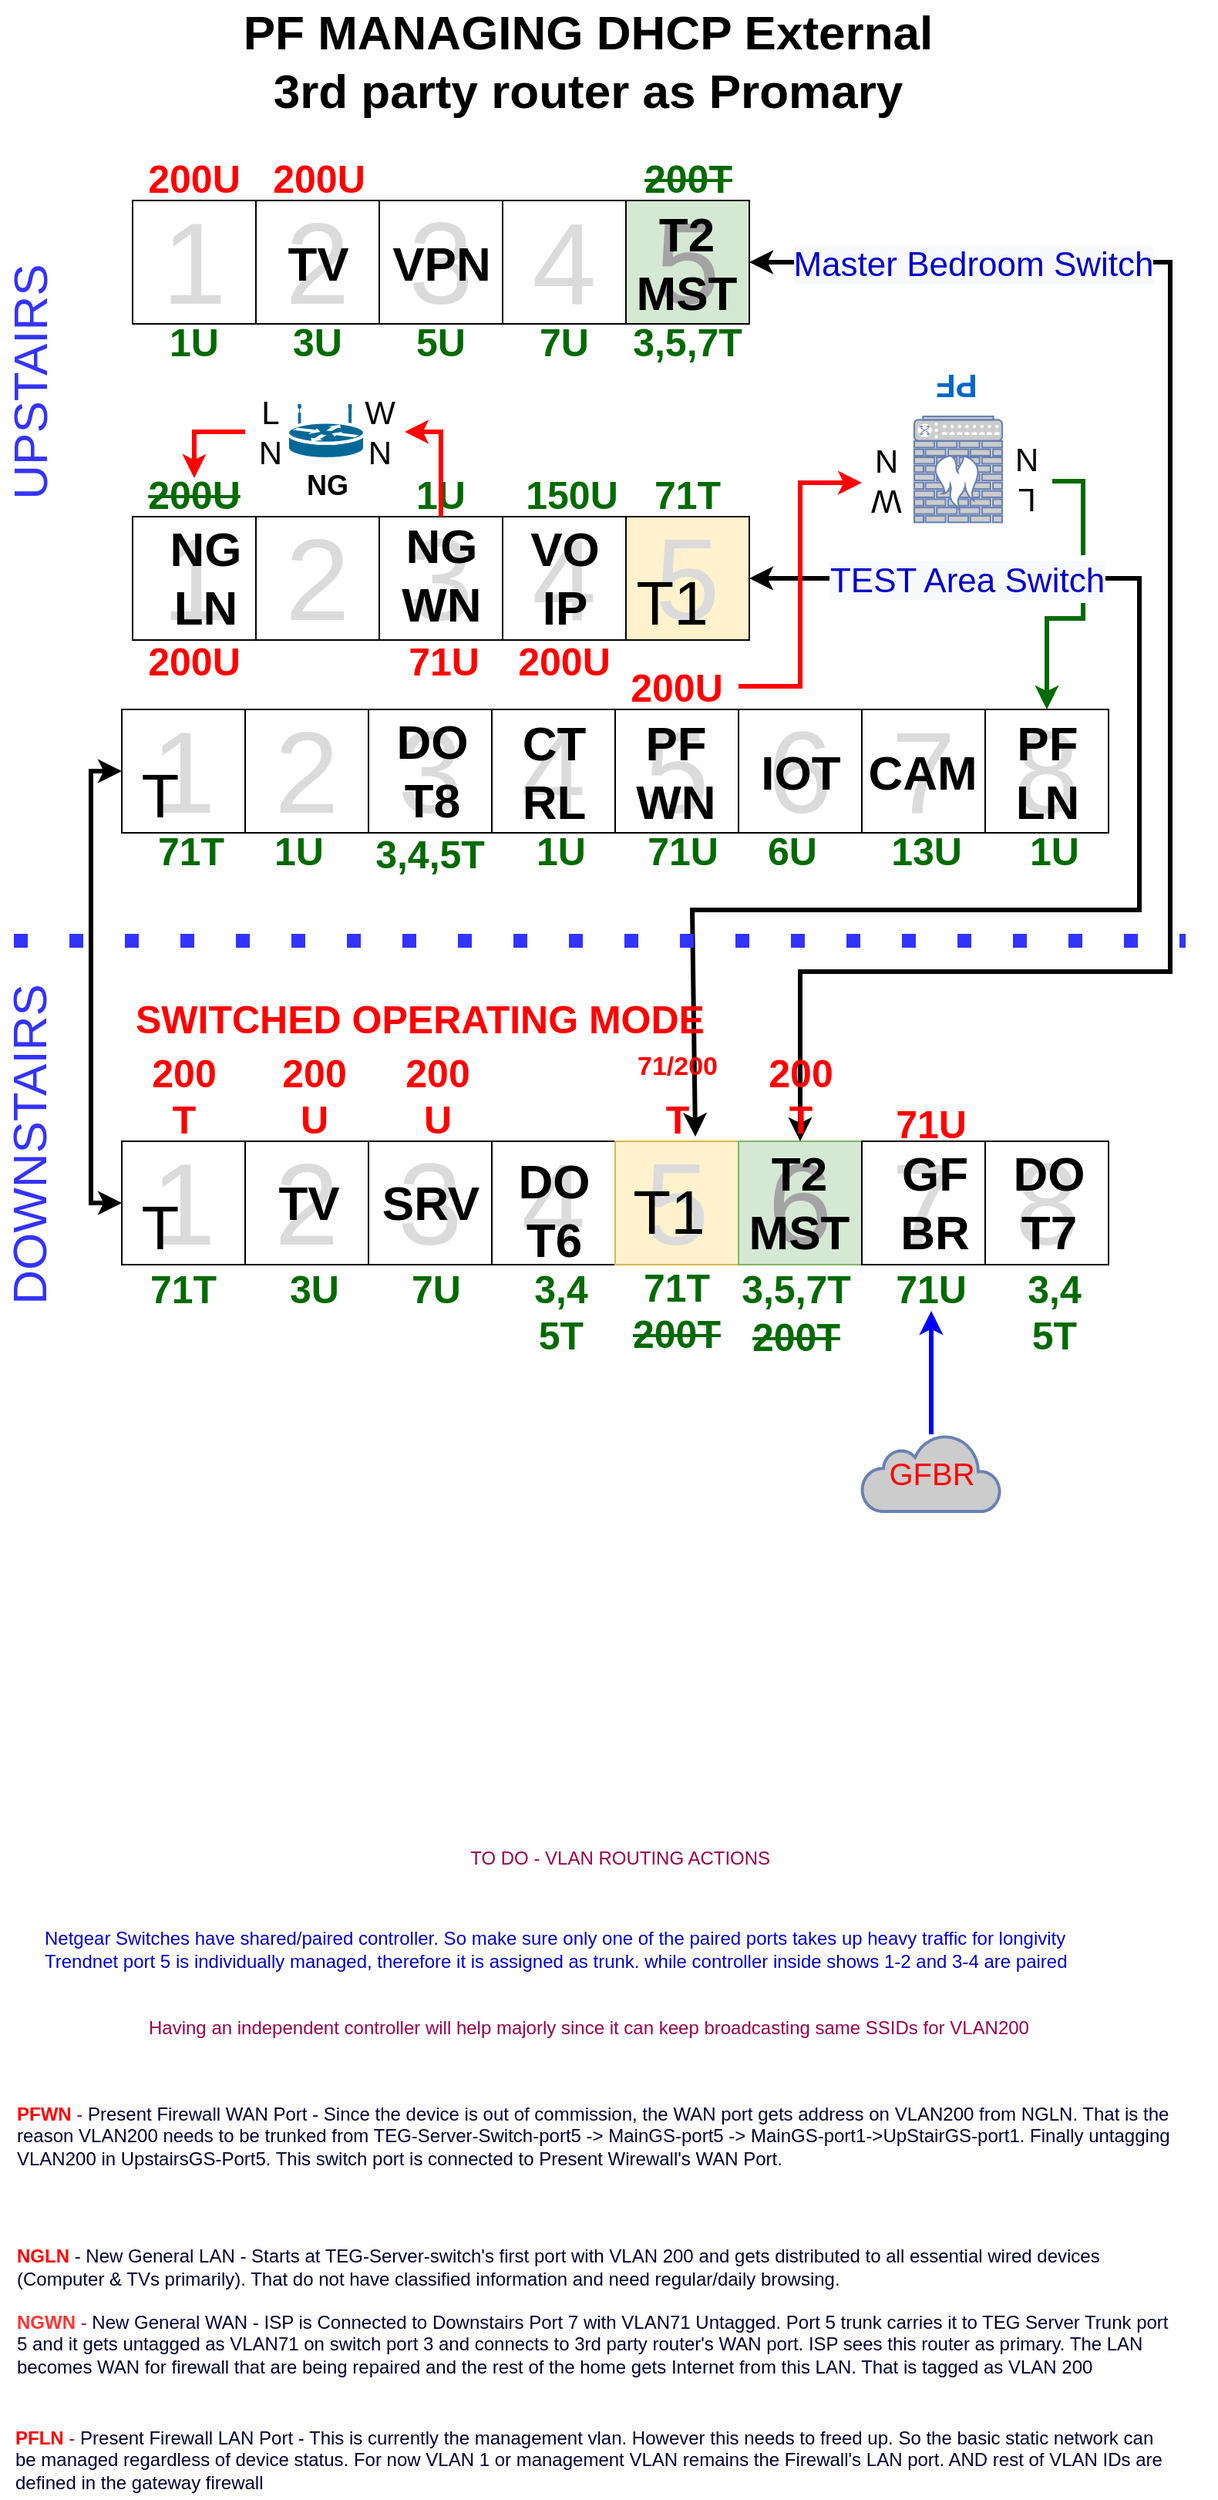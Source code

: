 <mxfile version="20.2.3" type="device" pages="6"><diagram id="xKDOTOHCXyeLCO8dlfEu" name="Emergency"><mxGraphModel dx="652" dy="543" grid="1" gridSize="10" guides="1" tooltips="1" connect="1" arrows="1" fold="1" page="1" pageScale="1" pageWidth="850" pageHeight="1100" math="0" shadow="0"><root><mxCell id="0"/><mxCell id="1" parent="0"/><mxCell id="pMn9cYSoFD1MMbpWp7d3-1" value="1" style="rounded=0;whiteSpace=wrap;html=1;fontColor=#DBDBDB;fontSize=75;" parent="1" vertex="1"><mxGeometry x="110" y="490" width="80" height="80" as="geometry"/></mxCell><mxCell id="pMn9cYSoFD1MMbpWp7d3-2" value="2" style="rounded=0;whiteSpace=wrap;html=1;fontSize=75;fontColor=#DBDBDB;" parent="1" vertex="1"><mxGeometry x="190" y="490" width="80" height="80" as="geometry"/></mxCell><mxCell id="pMn9cYSoFD1MMbpWp7d3-3" value="3" style="rounded=0;whiteSpace=wrap;html=1;fontSize=75;fontColor=#DBDBDB;" parent="1" vertex="1"><mxGeometry x="270" y="490" width="80" height="80" as="geometry"/></mxCell><mxCell id="pMn9cYSoFD1MMbpWp7d3-4" value="4" style="rounded=0;whiteSpace=wrap;html=1;fontSize=75;fontColor=#DBDBDB;" parent="1" vertex="1"><mxGeometry x="350" y="490" width="80" height="80" as="geometry"/></mxCell><mxCell id="pMn9cYSoFD1MMbpWp7d3-5" value="5" style="rounded=0;whiteSpace=wrap;html=1;fontSize=75;fontColor=#DBDBDB;" parent="1" vertex="1"><mxGeometry x="430" y="490" width="80" height="80" as="geometry"/></mxCell><mxCell id="pMn9cYSoFD1MMbpWp7d3-6" value="6" style="rounded=0;whiteSpace=wrap;html=1;fontSize=75;fontColor=#DBDBDB;" parent="1" vertex="1"><mxGeometry x="510" y="490" width="80" height="80" as="geometry"/></mxCell><mxCell id="pMn9cYSoFD1MMbpWp7d3-7" value="7" style="rounded=0;whiteSpace=wrap;html=1;fontSize=75;fontColor=#DBDBDB;" parent="1" vertex="1"><mxGeometry x="590" y="490" width="80" height="80" as="geometry"/></mxCell><mxCell id="rakFf6iqa1nn1ZJdTvqy-21" value="" style="edgeStyle=orthogonalEdgeStyle;rounded=0;orthogonalLoop=1;jettySize=auto;html=1;fontSize=20;fontColor=#006A00;startArrow=classic;startFill=1;endArrow=none;endFill=0;strokeColor=#006A00;strokeWidth=3;entryX=0;entryY=0.5;entryDx=0;entryDy=0;" edge="1" parent="1" source="pMn9cYSoFD1MMbpWp7d3-8" target="rakFf6iqa1nn1ZJdTvqy-6"><mxGeometry relative="1" as="geometry"/></mxCell><mxCell id="pMn9cYSoFD1MMbpWp7d3-8" value="8" style="rounded=0;whiteSpace=wrap;html=1;fontSize=75;fontColor=#DBDBDB;" parent="1" vertex="1"><mxGeometry x="670" y="490" width="80" height="80" as="geometry"/></mxCell><mxCell id="pMn9cYSoFD1MMbpWp7d3-9" value="1" style="rounded=0;whiteSpace=wrap;html=1;fontColor=#DBDBDB;fontSize=75;" parent="1" vertex="1"><mxGeometry x="110" y="770" width="80" height="80" as="geometry"/></mxCell><mxCell id="pMn9cYSoFD1MMbpWp7d3-10" value="2" style="rounded=0;whiteSpace=wrap;html=1;fontSize=75;fontColor=#DBDBDB;" parent="1" vertex="1"><mxGeometry x="190" y="770" width="80" height="80" as="geometry"/></mxCell><mxCell id="pMn9cYSoFD1MMbpWp7d3-11" value="3" style="rounded=0;whiteSpace=wrap;html=1;fontSize=75;fontColor=#DBDBDB;" parent="1" vertex="1"><mxGeometry x="270" y="770" width="80" height="80" as="geometry"/></mxCell><mxCell id="pMn9cYSoFD1MMbpWp7d3-12" value="4" style="rounded=0;whiteSpace=wrap;html=1;fontSize=75;fontColor=#DBDBDB;" parent="1" vertex="1"><mxGeometry x="350" y="770" width="80" height="80" as="geometry"/></mxCell><mxCell id="pMn9cYSoFD1MMbpWp7d3-13" value="5" style="rounded=0;whiteSpace=wrap;html=1;fontSize=75;fillColor=#fff2cc;strokeColor=#d6b656;fontColor=#DBDBDB;" parent="1" vertex="1"><mxGeometry x="430" y="770" width="80" height="80" as="geometry"/></mxCell><mxCell id="pMn9cYSoFD1MMbpWp7d3-14" value="6" style="rounded=0;whiteSpace=wrap;html=1;fontSize=75;fillColor=#d5e8d4;strokeColor=#82b366;fontColor=#A3A3A3;" parent="1" vertex="1"><mxGeometry x="510" y="770" width="80" height="80" as="geometry"/></mxCell><mxCell id="pMn9cYSoFD1MMbpWp7d3-15" value="7" style="rounded=0;whiteSpace=wrap;html=1;fontSize=75;fontColor=#DBDBDB;" parent="1" vertex="1"><mxGeometry x="590" y="770" width="80" height="80" as="geometry"/></mxCell><mxCell id="pMn9cYSoFD1MMbpWp7d3-16" value="8" style="rounded=0;whiteSpace=wrap;html=1;fontSize=75;fontColor=#DBDBDB;" parent="1" vertex="1"><mxGeometry x="670" y="770" width="80" height="80" as="geometry"/></mxCell><mxCell id="pMn9cYSoFD1MMbpWp7d3-17" value="T" style="text;html=1;strokeColor=none;fillColor=none;align=center;verticalAlign=middle;whiteSpace=wrap;rounded=0;fontSize=40;fontColor=#000000;" parent="1" vertex="1"><mxGeometry x="120" y="530" width="30" height="30" as="geometry"/></mxCell><mxCell id="pMn9cYSoFD1MMbpWp7d3-18" value="T" style="text;html=1;strokeColor=none;fillColor=none;align=center;verticalAlign=middle;whiteSpace=wrap;rounded=0;fontSize=40;fontColor=#000000;" parent="1" vertex="1"><mxGeometry x="120" y="810" width="30" height="30" as="geometry"/></mxCell><mxCell id="pMn9cYSoFD1MMbpWp7d3-19" value="T1" style="text;html=1;strokeColor=none;fillColor=none;align=center;verticalAlign=middle;whiteSpace=wrap;rounded=0;fontSize=40;fontColor=#000000;" parent="1" vertex="1"><mxGeometry x="435" y="800" width="60" height="30" as="geometry"/></mxCell><mxCell id="pMn9cYSoFD1MMbpWp7d3-20" value="GF&lt;br style=&quot;font-size: 31px;&quot;&gt;BR" style="text;html=1;strokeColor=none;fillColor=none;align=center;verticalAlign=middle;whiteSpace=wrap;rounded=0;fontSize=31;fontColor=#000000;fontStyle=1" parent="1" vertex="1"><mxGeometry x="605" y="777.5" width="65" height="65" as="geometry"/></mxCell><mxCell id="pMn9cYSoFD1MMbpWp7d3-21" value="71T" style="text;html=1;strokeColor=none;fillColor=none;align=center;verticalAlign=middle;whiteSpace=wrap;rounded=0;fontSize=25;fontColor=#006A00;fontStyle=1" parent="1" vertex="1"><mxGeometry x="125" y="566" width="60" height="30" as="geometry"/></mxCell><mxCell id="pMn9cYSoFD1MMbpWp7d3-22" value="71U" style="text;html=1;strokeColor=none;fillColor=none;align=center;verticalAlign=middle;whiteSpace=wrap;rounded=0;fontSize=25;fontColor=#006A00;fontStyle=1" parent="1" vertex="1"><mxGeometry x="605" y="850" width="60" height="30" as="geometry"/></mxCell><mxCell id="pMn9cYSoFD1MMbpWp7d3-23" value="71U" style="text;html=1;strokeColor=none;fillColor=none;align=center;verticalAlign=middle;whiteSpace=wrap;rounded=0;fontSize=25;fontColor=#006A00;fontStyle=1" parent="1" vertex="1"><mxGeometry x="444" y="566" width="60" height="30" as="geometry"/></mxCell><mxCell id="pMn9cYSoFD1MMbpWp7d3-24" value="71T&lt;br style=&quot;font-size: 25px;&quot;&gt;&lt;strike style=&quot;font-size: 25px;&quot;&gt;200T&lt;/strike&gt;" style="text;html=1;strokeColor=none;fillColor=none;align=center;verticalAlign=middle;whiteSpace=wrap;rounded=0;fontSize=25;fontColor=#006A00;fontStyle=1" parent="1" vertex="1"><mxGeometry x="440" y="847" width="60" height="64" as="geometry"/></mxCell><mxCell id="pMn9cYSoFD1MMbpWp7d3-25" value="71T" style="text;html=1;strokeColor=none;fillColor=none;align=center;verticalAlign=middle;whiteSpace=wrap;rounded=0;fontSize=25;fontColor=#006A00;fontStyle=1" parent="1" vertex="1"><mxGeometry x="120" y="850" width="60" height="30" as="geometry"/></mxCell><mxCell id="pMn9cYSoFD1MMbpWp7d3-26" value="" style="endArrow=classic;startArrow=classic;html=1;rounded=0;fontSize=31;fontColor=#006A00;strokeColor=#000000;exitX=0;exitY=0.5;exitDx=0;exitDy=0;entryX=0;entryY=0.5;entryDx=0;entryDy=0;strokeWidth=3;" parent="1" source="pMn9cYSoFD1MMbpWp7d3-9" target="pMn9cYSoFD1MMbpWp7d3-1" edge="1"><mxGeometry width="50" height="50" relative="1" as="geometry"><mxPoint x="280" y="650" as="sourcePoint"/><mxPoint x="90" y="590" as="targetPoint"/><Array as="points"><mxPoint x="90" y="810"/><mxPoint x="90" y="530"/></Array></mxGeometry></mxCell><mxCell id="pMn9cYSoFD1MMbpWp7d3-27" value="" style="endArrow=classic;startArrow=classic;html=1;rounded=0;fontSize=31;fontColor=#006A00;strokeColor=#000000;strokeWidth=3;exitX=0.65;exitY=-0.037;exitDx=0;exitDy=0;exitPerimeter=0;entryX=1;entryY=0.5;entryDx=0;entryDy=0;" parent="1" source="pMn9cYSoFD1MMbpWp7d3-13" target="pMn9cYSoFD1MMbpWp7d3-77" edge="1"><mxGeometry width="50" height="50" relative="1" as="geometry"><mxPoint x="440" y="800" as="sourcePoint"/><mxPoint x="770" y="180" as="targetPoint"/><Array as="points"><mxPoint x="480" y="620"/><mxPoint x="770" y="620"/><mxPoint x="770" y="405"/></Array></mxGeometry></mxCell><mxCell id="pMn9cYSoFD1MMbpWp7d3-28" value="&lt;span style=&quot;color: rgb(0, 0, 204); font-size: 22px; text-align: left; background-color: rgb(248, 249, 250);&quot;&gt;TEST Area Switch&lt;/span&gt;" style="edgeLabel;html=1;align=center;verticalAlign=middle;resizable=0;points=[];fontSize=25;fontColor=#006A00;" parent="pMn9cYSoFD1MMbpWp7d3-27" vertex="1" connectable="0"><mxGeometry x="0.779" relative="1" as="geometry"><mxPoint x="41" as="offset"/></mxGeometry></mxCell><mxCell id="pMn9cYSoFD1MMbpWp7d3-29" value="PF&lt;br&gt;LN" style="text;html=1;strokeColor=none;fillColor=none;align=center;verticalAlign=middle;whiteSpace=wrap;rounded=0;fontSize=31;fontColor=#000000;fontStyle=1" parent="1" vertex="1"><mxGeometry x="677.5" y="498" width="65" height="65" as="geometry"/></mxCell><mxCell id="pMn9cYSoFD1MMbpWp7d3-30" value="PF&lt;br&gt;WN" style="text;html=1;strokeColor=none;fillColor=none;align=center;verticalAlign=middle;whiteSpace=wrap;rounded=0;fontSize=31;fontColor=#000000;fontStyle=1" parent="1" vertex="1"><mxGeometry x="436.5" y="498" width="65" height="65" as="geometry"/></mxCell><mxCell id="pMn9cYSoFD1MMbpWp7d3-31" value="1U" style="text;html=1;strokeColor=none;fillColor=none;align=center;verticalAlign=middle;whiteSpace=wrap;rounded=0;fontSize=25;fontColor=#006A00;fontStyle=1" parent="1" vertex="1"><mxGeometry x="685" y="566" width="60" height="30" as="geometry"/></mxCell><mxCell id="pMn9cYSoFD1MMbpWp7d3-32" value="CT&lt;br&gt;RL" style="text;html=1;strokeColor=none;fillColor=none;align=center;verticalAlign=middle;whiteSpace=wrap;rounded=0;fontSize=31;fontColor=#000000;fontStyle=1" parent="1" vertex="1"><mxGeometry x="357.5" y="498" width="65" height="65" as="geometry"/></mxCell><mxCell id="pMn9cYSoFD1MMbpWp7d3-33" value="DO&lt;br&gt;T8" style="text;html=1;strokeColor=none;fillColor=none;align=center;verticalAlign=middle;whiteSpace=wrap;rounded=0;fontSize=31;fontColor=#000000;fontStyle=1" parent="1" vertex="1"><mxGeometry x="278.5" y="497" width="65" height="65" as="geometry"/></mxCell><mxCell id="pMn9cYSoFD1MMbpWp7d3-34" value="DO&lt;br&gt;T7" style="text;html=1;strokeColor=none;fillColor=none;align=center;verticalAlign=middle;whiteSpace=wrap;rounded=0;fontSize=31;fontColor=#000000;fontStyle=1" parent="1" vertex="1"><mxGeometry x="678.5" y="777" width="65" height="65" as="geometry"/></mxCell><mxCell id="pMn9cYSoFD1MMbpWp7d3-35" value="IOT" style="text;html=1;strokeColor=none;fillColor=none;align=center;verticalAlign=middle;whiteSpace=wrap;rounded=0;fontSize=31;fontColor=#000000;fontStyle=1" parent="1" vertex="1"><mxGeometry x="517.5" y="498" width="65" height="65" as="geometry"/></mxCell><mxCell id="pMn9cYSoFD1MMbpWp7d3-36" value="CAM" style="text;html=1;strokeColor=none;fillColor=none;align=center;verticalAlign=middle;whiteSpace=wrap;rounded=0;fontSize=31;fontColor=#000000;fontStyle=1" parent="1" vertex="1"><mxGeometry x="596.5" y="498" width="65" height="65" as="geometry"/></mxCell><mxCell id="pMn9cYSoFD1MMbpWp7d3-37" value="3,4,5T" style="text;html=1;strokeColor=none;fillColor=none;align=center;verticalAlign=middle;whiteSpace=wrap;rounded=0;fontSize=25;fontColor=#006A00;fontStyle=1" parent="1" vertex="1"><mxGeometry x="270" y="566" width="80" height="34" as="geometry"/></mxCell><mxCell id="pMn9cYSoFD1MMbpWp7d3-38" value="1U" style="text;html=1;strokeColor=none;fillColor=none;align=center;verticalAlign=middle;whiteSpace=wrap;rounded=0;fontSize=25;fontColor=#006A00;fontStyle=1" parent="1" vertex="1"><mxGeometry x="365" y="566" width="60" height="30" as="geometry"/></mxCell><mxCell id="pMn9cYSoFD1MMbpWp7d3-39" value="6U" style="text;html=1;strokeColor=none;fillColor=none;align=center;verticalAlign=middle;whiteSpace=wrap;rounded=0;fontSize=25;fontColor=#006A00;fontStyle=1" parent="1" vertex="1"><mxGeometry x="515" y="566" width="60" height="30" as="geometry"/></mxCell><mxCell id="pMn9cYSoFD1MMbpWp7d3-40" value="13U" style="text;html=1;strokeColor=none;fillColor=none;align=center;verticalAlign=middle;whiteSpace=wrap;rounded=0;fontSize=25;fontColor=#006A00;fontStyle=1" parent="1" vertex="1"><mxGeometry x="602" y="566" width="60" height="30" as="geometry"/></mxCell><mxCell id="pMn9cYSoFD1MMbpWp7d3-41" value="TV" style="text;html=1;strokeColor=none;fillColor=none;align=center;verticalAlign=middle;whiteSpace=wrap;rounded=0;fontSize=31;fontColor=#000000;fontStyle=1" parent="1" vertex="1"><mxGeometry x="198.5" y="777" width="65" height="65" as="geometry"/></mxCell><mxCell id="pMn9cYSoFD1MMbpWp7d3-42" value="SRV" style="text;html=1;strokeColor=none;fillColor=none;align=center;verticalAlign=middle;whiteSpace=wrap;rounded=0;fontSize=31;fontColor=#000000;fontStyle=1" parent="1" vertex="1"><mxGeometry x="277.5" y="777.5" width="65" height="65" as="geometry"/></mxCell><mxCell id="pMn9cYSoFD1MMbpWp7d3-43" value="DO&lt;br&gt;T6" style="text;html=1;strokeColor=none;fillColor=none;align=center;verticalAlign=middle;whiteSpace=wrap;rounded=0;fontSize=31;fontColor=#000000;fontStyle=1" parent="1" vertex="1"><mxGeometry x="357.5" y="782.5" width="65" height="65" as="geometry"/></mxCell><mxCell id="pMn9cYSoFD1MMbpWp7d3-44" value="3,4&lt;br style=&quot;font-size: 25px;&quot;&gt;5T" style="text;html=1;strokeColor=none;fillColor=none;align=center;verticalAlign=middle;whiteSpace=wrap;rounded=0;fontSize=25;fontColor=#006A00;fontStyle=1" parent="1" vertex="1"><mxGeometry x="370" y="850" width="50" height="60" as="geometry"/></mxCell><mxCell id="pMn9cYSoFD1MMbpWp7d3-45" value="&lt;font color=&quot;#006a00&quot;&gt;3U&lt;/font&gt;" style="text;html=1;strokeColor=none;fillColor=none;align=center;verticalAlign=middle;whiteSpace=wrap;rounded=0;fontSize=25;fontColor=#000033;fontStyle=1" parent="1" vertex="1"><mxGeometry x="205" y="850" width="60" height="30" as="geometry"/></mxCell><mxCell id="pMn9cYSoFD1MMbpWp7d3-46" value="7U" style="text;html=1;strokeColor=none;fillColor=none;align=center;verticalAlign=middle;whiteSpace=wrap;rounded=0;fontSize=25;fontColor=#006A00;fontStyle=1" parent="1" vertex="1"><mxGeometry x="283.5" y="850" width="60" height="30" as="geometry"/></mxCell><mxCell id="pMn9cYSoFD1MMbpWp7d3-47" value="200&lt;br style=&quot;font-size: 25px;&quot;&gt;U" style="text;html=1;strokeColor=none;fillColor=none;align=center;verticalAlign=middle;whiteSpace=wrap;rounded=0;fontSize=25;fontColor=#FF0000;fontStyle=1" parent="1" vertex="1"><mxGeometry x="209.25" y="710" width="51.5" height="60" as="geometry"/></mxCell><mxCell id="pMn9cYSoFD1MMbpWp7d3-49" value="200&lt;br style=&quot;font-size: 25px;&quot;&gt;U" style="text;html=1;strokeColor=none;fillColor=none;align=center;verticalAlign=middle;whiteSpace=wrap;rounded=0;fontSize=25;fontColor=#FF0000;fontStyle=1" parent="1" vertex="1"><mxGeometry x="289.25" y="710" width="51.5" height="60" as="geometry"/></mxCell><mxCell id="pMn9cYSoFD1MMbpWp7d3-50" value="200U" style="text;html=1;strokeColor=none;fillColor=none;align=center;verticalAlign=middle;whiteSpace=wrap;rounded=0;fontSize=25;fontColor=#FF0000;fontStyle=1" parent="1" vertex="1"><mxGeometry x="430" y="460" width="80" height="30" as="geometry"/></mxCell><mxCell id="pMn9cYSoFD1MMbpWp7d3-51" value="&lt;font style=&quot;font-size: 17px;&quot;&gt;71/200&lt;/font&gt;&lt;br&gt;&lt;font style=&quot;font-size: 25px;&quot;&gt;T&lt;/font&gt;" style="text;html=1;strokeColor=none;fillColor=none;align=center;verticalAlign=middle;whiteSpace=wrap;rounded=0;fontSize=31;fontColor=#FF0000;fontStyle=1" parent="1" vertex="1"><mxGeometry x="445.63" y="710" width="48.75" height="50" as="geometry"/></mxCell><mxCell id="pMn9cYSoFD1MMbpWp7d3-52" value="PF MANAGING DHCP External 3rd party router as Promary" style="text;html=1;strokeColor=none;fillColor=none;align=center;verticalAlign=middle;whiteSpace=wrap;rounded=0;fontSize=31;fontColor=#000000;fontStyle=1" parent="1" vertex="1"><mxGeometry x="170" y="30" width="485" height="80" as="geometry"/></mxCell><mxCell id="pMn9cYSoFD1MMbpWp7d3-54" value="SWITCHED OPERATING MODE" style="text;html=1;strokeColor=none;fillColor=none;align=center;verticalAlign=middle;whiteSpace=wrap;rounded=0;fontSize=25;fontColor=#FF0000;fontStyle=1" parent="1" vertex="1"><mxGeometry x="115.5" y="670" width="374.5" height="40" as="geometry"/></mxCell><mxCell id="pMn9cYSoFD1MMbpWp7d3-55" value="" style="endArrow=none;dashed=1;html=1;dashPattern=1 3;strokeWidth=9;rounded=0;fontSize=31;fontColor=#FF0000;strokeColor=#3333FF;" parent="1" edge="1"><mxGeometry width="50" height="50" relative="1" as="geometry"><mxPoint x="40" y="640" as="sourcePoint"/><mxPoint x="800" y="640" as="targetPoint"/></mxGeometry></mxCell><mxCell id="pMn9cYSoFD1MMbpWp7d3-56" value="UPSTAIRS" style="text;html=1;strokeColor=none;fillColor=none;align=center;verticalAlign=middle;whiteSpace=wrap;rounded=0;fontSize=31;fontColor=#3333FF;rotation=-90;" parent="1" vertex="1"><mxGeometry x="-40" y="262.5" width="180" height="30" as="geometry"/></mxCell><mxCell id="pMn9cYSoFD1MMbpWp7d3-57" value="DOWNSTAIRS" style="text;html=1;strokeColor=none;fillColor=none;align=center;verticalAlign=middle;whiteSpace=wrap;rounded=0;fontSize=31;fontColor=#3333FF;rotation=-90;" parent="1" vertex="1"><mxGeometry x="-40" y="757" width="180" height="30" as="geometry"/></mxCell><mxCell id="pMn9cYSoFD1MMbpWp7d3-58" value="&lt;b style=&quot;&quot;&gt;&lt;font color=&quot;#ff0000&quot;&gt;PFWN&lt;/font&gt;&lt;/b&gt;&lt;font color=&quot;#99004d&quot;&gt; - &lt;/font&gt;&lt;font color=&quot;#000033&quot;&gt;Present Firewall WAN Port - Since the device is out of commission, the WAN port gets address on VLAN200 from NGLN. That is the reason VLAN200 needs to be trunked from TEG-Server-Switch-port5 -&amp;gt; MainGS-port5 -&amp;gt; MainGS-port1-&amp;gt;UpStairGS-port1. Finally untagging VLAN200 in UpstairsGS-Port5. This switch port is connected to Present Wirewall's WAN Port.&lt;/font&gt;" style="text;html=1;strokeColor=none;fillColor=none;align=left;verticalAlign=middle;whiteSpace=wrap;rounded=0;fontSize=12;fontColor=#3333FF;" parent="1" vertex="1"><mxGeometry x="40" y="1390" width="750" height="50" as="geometry"/></mxCell><mxCell id="pMn9cYSoFD1MMbpWp7d3-59" value="&lt;div style=&quot;text-align: left;&quot;&gt;&lt;b style=&quot;background-color: initial;&quot;&gt;&lt;font color=&quot;#ff0000&quot;&gt;PFLN&lt;/font&gt;&lt;/b&gt;&lt;font style=&quot;background-color: initial; text-align: left;&quot; color=&quot;#99004d&quot;&gt;&amp;nbsp;-&amp;nbsp;&lt;/font&gt;&lt;font style=&quot;background-color: initial; text-align: left;&quot; color=&quot;#000033&quot;&gt;Present Firewall LAN Port - This is currently the management vlan. However this needs to freed up. So the basic static network can be managed regardless of device status. For now VLAN 1 or management VLAN remains the Firewall's LAN port. AND rest of VLAN IDs are defined in the gateway firewall&lt;/font&gt;&lt;/div&gt;" style="text;html=1;strokeColor=none;fillColor=none;align=center;verticalAlign=middle;whiteSpace=wrap;rounded=0;fontSize=12;fontColor=#3333FF;" parent="1" vertex="1"><mxGeometry x="40" y="1600" width="750" height="50" as="geometry"/></mxCell><mxCell id="pMn9cYSoFD1MMbpWp7d3-60" value="&lt;div style=&quot;&quot;&gt;&lt;b style=&quot;background-color: initial;&quot;&gt;&lt;font color=&quot;#ff0000&quot;&gt;NGLN&lt;/font&gt;&lt;/b&gt;&lt;font style=&quot;background-color: initial;&quot; color=&quot;#000033&quot;&gt;&amp;nbsp;- New General LAN - Starts at TEG-Server-switch's first port with VLAN 200 and gets distributed to all essential wired devices (Computer &amp;amp; TVs primarily). That do not have classified information and need regular/daily browsing.&lt;/font&gt;&lt;/div&gt;" style="text;html=1;strokeColor=none;fillColor=none;align=left;verticalAlign=middle;whiteSpace=wrap;rounded=0;fontSize=12;fontColor=#3333FF;" parent="1" vertex="1"><mxGeometry x="40" y="1480" width="750" height="40" as="geometry"/></mxCell><mxCell id="pMn9cYSoFD1MMbpWp7d3-61" value="&lt;div style=&quot;&quot;&gt;&lt;/div&gt;&lt;b style=&quot;background-color: initial;&quot;&gt;&lt;font color=&quot;#ff3333&quot;&gt;NGWN&lt;/font&gt;&lt;/b&gt;&lt;font style=&quot;background-color: initial;&quot; color=&quot;#99004d&quot;&gt;&amp;nbsp;-&amp;nbsp;&lt;/font&gt;&lt;span style=&quot;color: rgb(0, 0, 51);&quot;&gt;New General WAN -&amp;nbsp;&lt;/span&gt;&lt;span style=&quot;background-color: initial; color: rgb(0, 0, 51);&quot;&gt;ISP is Connected to Downstairs Port 7 with VLAN71 Untagged. Port 5 trunk carries it to TEG Server Trunk port 5 and it gets untagged as VLAN71 on switch port 3 and connects to 3rd party router's WAN port. ISP sees this router as primary. The LAN becomes WAN for firewall that are being repaired and the rest of the home gets Internet from this LAN. That is tagged as VLAN 200&lt;/span&gt;&lt;span style=&quot;color: rgb(0, 0, 51);&quot;&gt;&lt;br&gt;&lt;/span&gt;" style="text;html=1;strokeColor=none;fillColor=none;align=left;verticalAlign=middle;whiteSpace=wrap;rounded=0;fontSize=12;fontColor=#3333FF;" parent="1" vertex="1"><mxGeometry x="40" y="1520" width="750" height="60" as="geometry"/></mxCell><mxCell id="pMn9cYSoFD1MMbpWp7d3-62" value="&lt;font color=&quot;#99004d&quot;&gt;TO DO - VLAN ROUTING ACTIONS&amp;nbsp;&lt;br&gt;&lt;/font&gt;" style="text;html=1;strokeColor=none;fillColor=none;align=center;verticalAlign=middle;whiteSpace=wrap;rounded=0;fontSize=12;fontColor=#3333FF;" parent="1" vertex="1"><mxGeometry x="160" y="1220" width="550" height="30" as="geometry"/></mxCell><mxCell id="pMn9cYSoFD1MMbpWp7d3-63" value="T2 MST" style="text;html=1;strokeColor=none;fillColor=none;align=center;verticalAlign=middle;whiteSpace=wrap;rounded=0;fontSize=31;fontColor=#000000;fontStyle=1" parent="1" vertex="1"><mxGeometry x="517" y="777.5" width="65" height="65" as="geometry"/></mxCell><mxCell id="pMn9cYSoFD1MMbpWp7d3-64" style="edgeStyle=orthogonalEdgeStyle;rounded=0;orthogonalLoop=1;jettySize=auto;html=1;fontColor=#BFBFBF;exitX=0.5;exitY=0;exitDx=0;exitDy=0;startArrow=classic;startFill=1;strokeWidth=3;entryX=1;entryY=0.5;entryDx=0;entryDy=0;" parent="1" source="pMn9cYSoFD1MMbpWp7d3-14" target="pMn9cYSoFD1MMbpWp7d3-94" edge="1"><mxGeometry relative="1" as="geometry"><mxPoint x="740" y="154" as="targetPoint"/><Array as="points"><mxPoint x="550" y="660"/><mxPoint x="790" y="660"/><mxPoint x="790" y="200"/></Array></mxGeometry></mxCell><mxCell id="pMn9cYSoFD1MMbpWp7d3-65" value="&lt;span style=&quot;color: rgb(0, 0, 204); font-size: 22px; text-align: left; background-color: rgb(248, 249, 250);&quot;&gt;Master Bedroom Switch&lt;/span&gt;" style="edgeLabel;html=1;align=center;verticalAlign=middle;resizable=0;points=[];fontSize=25;fontColor=#006A00;" parent="pMn9cYSoFD1MMbpWp7d3-64" vertex="1" connectable="0"><mxGeometry x="0.261" y="-2" relative="1" as="geometry"><mxPoint x="-130" y="-127" as="offset"/></mxGeometry></mxCell><mxCell id="pMn9cYSoFD1MMbpWp7d3-66" value="200&lt;br style=&quot;font-size: 25px;&quot;&gt;T" style="text;html=1;strokeColor=none;fillColor=none;align=center;verticalAlign=middle;whiteSpace=wrap;rounded=0;fontSize=25;fontColor=#FF0000;fontStyle=1" parent="1" vertex="1"><mxGeometry x="525.63" y="710" width="48.75" height="60" as="geometry"/></mxCell><mxCell id="pMn9cYSoFD1MMbpWp7d3-67" value="&lt;font color=&quot;#0000cc&quot;&gt;Netgear Switches have shared/paired controller. So make sure only one of the paired ports takes up heavy traffic for longivity&lt;br&gt;Trendnet port 5 is individually managed, therefore it is assigned as trunk. while controller inside shows 1-2 and 3-4 are paired&lt;/font&gt;" style="text;html=1;strokeColor=none;fillColor=none;align=left;verticalAlign=middle;whiteSpace=wrap;rounded=0;fontSize=12;fontColor=#3333FF;" parent="1" vertex="1"><mxGeometry x="58" y="1279" width="762" height="30" as="geometry"/></mxCell><mxCell id="pMn9cYSoFD1MMbpWp7d3-68" value="3,4&lt;br style=&quot;font-size: 25px;&quot;&gt;5T" style="text;html=1;strokeColor=none;fillColor=none;align=center;verticalAlign=middle;whiteSpace=wrap;rounded=0;fontSize=25;fontColor=#006A00;fontStyle=1" parent="1" vertex="1"><mxGeometry x="690" y="850" width="50" height="60" as="geometry"/></mxCell><mxCell id="pMn9cYSoFD1MMbpWp7d3-69" value="200&lt;br style=&quot;font-size: 25px;&quot;&gt;T" style="text;html=1;strokeColor=none;fillColor=none;align=center;verticalAlign=middle;whiteSpace=wrap;rounded=0;fontSize=25;fontColor=#FF0000;fontStyle=1" parent="1" vertex="1"><mxGeometry x="125.63" y="710" width="48.75" height="60" as="geometry"/></mxCell><mxCell id="pMn9cYSoFD1MMbpWp7d3-70" value="&lt;div style=&quot;&quot;&gt;&lt;span style=&quot;background-color: initial;&quot;&gt;3,5,7T&lt;font face=&quot;monospace&quot; color=&quot;#ba0000&quot;&gt;&lt;span style=&quot;font-weight: 400;&quot;&gt;&lt;br&gt;&lt;div style=&quot;&quot;&gt;&lt;strike style=&quot;background-color: initial; color: rgb(0, 106, 0); font-family: Helvetica; font-weight: bold;&quot;&gt;200T&lt;/strike&gt;&lt;/div&gt;&lt;/span&gt;&lt;/font&gt;&lt;/span&gt;&lt;/div&gt;" style="text;html=1;strokeColor=none;fillColor=none;align=center;verticalAlign=middle;whiteSpace=wrap;rounded=0;fontSize=25;fontColor=#006A00;fontStyle=1" parent="1" vertex="1"><mxGeometry x="512.5" y="851" width="68.5" height="60" as="geometry"/></mxCell><mxCell id="pMn9cYSoFD1MMbpWp7d3-71" value="1U" style="text;html=1;strokeColor=none;fillColor=none;align=center;verticalAlign=middle;whiteSpace=wrap;rounded=0;fontSize=25;fontColor=#006A00;fontStyle=1" parent="1" vertex="1"><mxGeometry x="195" y="566" width="60" height="30" as="geometry"/></mxCell><mxCell id="pMn9cYSoFD1MMbpWp7d3-72" value="" style="group" parent="1" vertex="1" connectable="0"><mxGeometry x="117" y="335" width="400" height="135" as="geometry"/></mxCell><mxCell id="pMn9cYSoFD1MMbpWp7d3-73" value="1" style="rounded=0;whiteSpace=wrap;html=1;fontColor=#DBDBDB;fontSize=75;" parent="pMn9cYSoFD1MMbpWp7d3-72" vertex="1"><mxGeometry y="30" width="80" height="80" as="geometry"/></mxCell><mxCell id="pMn9cYSoFD1MMbpWp7d3-74" value="2" style="rounded=0;whiteSpace=wrap;html=1;fontSize=75;fontColor=#DBDBDB;" parent="pMn9cYSoFD1MMbpWp7d3-72" vertex="1"><mxGeometry x="80" y="30" width="80" height="80" as="geometry"/></mxCell><mxCell id="pMn9cYSoFD1MMbpWp7d3-75" value="3" style="rounded=0;whiteSpace=wrap;html=1;fontSize=75;fontColor=#DBDBDB;" parent="pMn9cYSoFD1MMbpWp7d3-72" vertex="1"><mxGeometry x="160" y="30" width="80" height="80" as="geometry"/></mxCell><mxCell id="pMn9cYSoFD1MMbpWp7d3-76" value="4" style="rounded=0;whiteSpace=wrap;html=1;fontSize=75;fontColor=#DBDBDB;" parent="pMn9cYSoFD1MMbpWp7d3-72" vertex="1"><mxGeometry x="240" y="30" width="80" height="80" as="geometry"/></mxCell><mxCell id="pMn9cYSoFD1MMbpWp7d3-77" value="5" style="rounded=0;whiteSpace=wrap;html=1;fontSize=75;fontColor=#DBDBDB;fillColor=#FFF2CC;" parent="pMn9cYSoFD1MMbpWp7d3-72" vertex="1"><mxGeometry x="320" y="30" width="80" height="80" as="geometry"/></mxCell><mxCell id="pMn9cYSoFD1MMbpWp7d3-78" value="T1" style="text;html=1;strokeColor=none;fillColor=none;align=center;verticalAlign=middle;whiteSpace=wrap;rounded=0;fontSize=40;fontColor=#000000;" parent="pMn9cYSoFD1MMbpWp7d3-72" vertex="1"><mxGeometry x="330" y="70" width="40" height="30" as="geometry"/></mxCell><mxCell id="pMn9cYSoFD1MMbpWp7d3-79" value="71T" style="text;html=1;strokeColor=none;fillColor=none;align=center;verticalAlign=middle;whiteSpace=wrap;rounded=0;fontSize=25;fontColor=#006A00;fontStyle=1" parent="pMn9cYSoFD1MMbpWp7d3-72" vertex="1"><mxGeometry x="330" width="60" height="30" as="geometry"/></mxCell><mxCell id="pMn9cYSoFD1MMbpWp7d3-80" value="NG&lt;br&gt;LN" style="text;html=1;strokeColor=none;fillColor=none;align=center;verticalAlign=middle;whiteSpace=wrap;rounded=0;fontSize=31;fontColor=#000000;fontStyle=1" parent="pMn9cYSoFD1MMbpWp7d3-72" vertex="1"><mxGeometry x="15" y="37.5" width="65" height="65" as="geometry"/></mxCell><mxCell id="pMn9cYSoFD1MMbpWp7d3-81" value="NG&lt;br&gt;WN" style="text;html=1;strokeColor=none;fillColor=none;align=center;verticalAlign=middle;whiteSpace=wrap;rounded=0;fontSize=31;fontColor=#000000;fontStyle=1" parent="pMn9cYSoFD1MMbpWp7d3-72" vertex="1"><mxGeometry x="167.5" y="35" width="65" height="65" as="geometry"/></mxCell><mxCell id="pMn9cYSoFD1MMbpWp7d3-82" value="1U" style="text;html=1;strokeColor=none;fillColor=none;align=center;verticalAlign=middle;whiteSpace=wrap;rounded=0;fontSize=25;fontColor=#006A00;fontStyle=1" parent="pMn9cYSoFD1MMbpWp7d3-72" vertex="1"><mxGeometry x="170" width="60" height="30" as="geometry"/></mxCell><mxCell id="pMn9cYSoFD1MMbpWp7d3-83" value="&lt;strike&gt;200U&lt;/strike&gt;" style="text;html=1;strokeColor=none;fillColor=none;align=center;verticalAlign=middle;whiteSpace=wrap;rounded=0;fontSize=25;fontColor=#006A00;fontStyle=1" parent="pMn9cYSoFD1MMbpWp7d3-72" vertex="1"><mxGeometry width="80" height="30" as="geometry"/></mxCell><mxCell id="pMn9cYSoFD1MMbpWp7d3-84" value="&lt;font color=&quot;#ff0000&quot; style=&quot;font-size: 25px;&quot;&gt;71U&lt;/font&gt;" style="text;html=1;strokeColor=none;fillColor=none;align=center;verticalAlign=middle;whiteSpace=wrap;rounded=0;fontSize=25;fontColor=#006A00;fontStyle=1" parent="pMn9cYSoFD1MMbpWp7d3-72" vertex="1"><mxGeometry x="172" y="111" width="60" height="24" as="geometry"/></mxCell><mxCell id="pMn9cYSoFD1MMbpWp7d3-85" value="VO&lt;br&gt;IP" style="text;html=1;strokeColor=none;fillColor=none;align=center;verticalAlign=middle;whiteSpace=wrap;rounded=0;fontSize=31;fontColor=#000000;fontStyle=1" parent="pMn9cYSoFD1MMbpWp7d3-72" vertex="1"><mxGeometry x="247.5" y="37.5" width="65" height="65" as="geometry"/></mxCell><mxCell id="pMn9cYSoFD1MMbpWp7d3-86" value="150U" style="text;html=1;strokeColor=none;fillColor=none;align=center;verticalAlign=middle;whiteSpace=wrap;rounded=0;fontSize=25;fontColor=#006A00;fontStyle=1" parent="pMn9cYSoFD1MMbpWp7d3-72" vertex="1"><mxGeometry x="240" width="90" height="30" as="geometry"/></mxCell><mxCell id="pMn9cYSoFD1MMbpWp7d3-87" value="200U" style="text;html=1;strokeColor=none;fillColor=none;align=center;verticalAlign=middle;whiteSpace=wrap;rounded=0;fontSize=25;fontColor=#FF0000;fontStyle=1" parent="pMn9cYSoFD1MMbpWp7d3-72" vertex="1"><mxGeometry x="240" y="111" width="80" height="24" as="geometry"/></mxCell><mxCell id="pMn9cYSoFD1MMbpWp7d3-88" value="200U" style="text;html=1;strokeColor=none;fillColor=none;align=center;verticalAlign=middle;whiteSpace=wrap;rounded=0;fontSize=25;fontColor=#FF0000;fontStyle=1" parent="pMn9cYSoFD1MMbpWp7d3-72" vertex="1"><mxGeometry y="111" width="80" height="24" as="geometry"/></mxCell><mxCell id="pMn9cYSoFD1MMbpWp7d3-106" value="&lt;font color=&quot;#99004d&quot; style=&quot;font-size: 12px;&quot;&gt;Having an independent controller will help majorly since it can keep broadcasting same SSIDs for VLAN200&lt;/font&gt;" style="text;html=1;strokeColor=none;fillColor=none;align=center;verticalAlign=middle;whiteSpace=wrap;rounded=0;fontSize=12;fontColor=#3333FF;" parent="1" vertex="1"><mxGeometry x="122.5" y="1330" width="580" height="30" as="geometry"/></mxCell><mxCell id="rakFf6iqa1nn1ZJdTvqy-11" value="" style="edgeStyle=orthogonalEdgeStyle;rounded=0;orthogonalLoop=1;jettySize=auto;html=1;fontSize=20;fontColor=#FF0000;strokeColor=#0000FF;strokeWidth=3;" edge="1" parent="1" source="rakFf6iqa1nn1ZJdTvqy-1" target="pMn9cYSoFD1MMbpWp7d3-22"><mxGeometry relative="1" as="geometry"/></mxCell><mxCell id="rakFf6iqa1nn1ZJdTvqy-1" value="&lt;font style=&quot;font-size: 20px;&quot; color=&quot;#ff0000&quot;&gt;GFBR&lt;/font&gt;" style="html=1;outlineConnect=0;fillColor=#CCCCCC;strokeColor=#6881B3;gradientColor=none;gradientDirection=north;strokeWidth=2;shape=mxgraph.networks.cloud;fontColor=#ffffff;" vertex="1" parent="1"><mxGeometry x="590" y="960" width="90" height="50" as="geometry"/></mxCell><mxCell id="rakFf6iqa1nn1ZJdTvqy-2" value="" style="group;rotation=-180;" vertex="1" connectable="0" parent="1"><mxGeometry x="590" y="300.0" width="123.25" height="72.15" as="geometry"/></mxCell><mxCell id="rakFf6iqa1nn1ZJdTvqy-3" value="" style="fontColor=#0066CC;verticalAlign=top;verticalLabelPosition=bottom;labelPosition=center;align=center;html=1;outlineConnect=0;fillColor=#CCCCCC;strokeColor=#6881B3;gradientColor=none;gradientDirection=north;strokeWidth=2;shape=mxgraph.networks.firewall;rotation=-180;" vertex="1" parent="rakFf6iqa1nn1ZJdTvqy-2"><mxGeometry x="34" y="16" width="57" height="52.692" as="geometry"/></mxCell><mxCell id="rakFf6iqa1nn1ZJdTvqy-4" value="&lt;font style=&quot;font-size: 21px;&quot;&gt;&lt;b&gt;PF&lt;/b&gt;&lt;/font&gt;" style="fontColor=#0066CC;verticalAlign=top;verticalLabelPosition=bottom;labelPosition=center;align=center;html=1;outlineConnect=0;fillColor=#CCCCCC;strokeColor=#6881B3;gradientColor=none;gradientDirection=north;strokeWidth=2;shape=mxgraph.networks.switch;rotation=-180;" vertex="1" parent="rakFf6iqa1nn1ZJdTvqy-2"><mxGeometry x="34" width="57" height="15.808" as="geometry"/></mxCell><mxCell id="rakFf6iqa1nn1ZJdTvqy-5" value="W&lt;br&gt;N" style="text;html=1;strokeColor=none;fillColor=none;align=center;verticalAlign=middle;whiteSpace=wrap;rounded=0;fontSize=21;rotation=-180;" vertex="1" parent="rakFf6iqa1nn1ZJdTvqy-2"><mxGeometry y="13" width="32.5" height="60" as="geometry"/></mxCell><mxCell id="rakFf6iqa1nn1ZJdTvqy-6" value="L&lt;br&gt;N" style="text;html=1;strokeColor=none;fillColor=none;align=center;verticalAlign=middle;whiteSpace=wrap;rounded=0;fontSize=21;rotation=-180;" vertex="1" parent="rakFf6iqa1nn1ZJdTvqy-2"><mxGeometry x="91" y="12" width="32.5" height="60" as="geometry"/></mxCell><mxCell id="rakFf6iqa1nn1ZJdTvqy-7" value="" style="group" vertex="1" connectable="0" parent="1"><mxGeometry x="190" y="280" width="103.5" height="60" as="geometry"/></mxCell><mxCell id="rakFf6iqa1nn1ZJdTvqy-8" value="&lt;font style=&quot;font-size: 18px;&quot;&gt;&lt;b&gt;NG&lt;/b&gt;&lt;/font&gt;" style="shape=mxgraph.cisco.routers.wireless_router;sketch=0;html=1;pointerEvents=1;dashed=0;fillColor=#036897;strokeColor=#ffffff;strokeWidth=2;verticalLabelPosition=bottom;verticalAlign=top;align=center;outlineConnect=0;" vertex="1" parent="rakFf6iqa1nn1ZJdTvqy-7"><mxGeometry x="27.5" y="12.5" width="50" height="35" as="geometry"/></mxCell><mxCell id="rakFf6iqa1nn1ZJdTvqy-9" value="L&lt;br&gt;N" style="text;html=1;strokeColor=none;fillColor=none;align=center;verticalAlign=middle;whiteSpace=wrap;rounded=0;fontSize=21;" vertex="1" parent="rakFf6iqa1nn1ZJdTvqy-7"><mxGeometry width="32.5" height="60" as="geometry"/></mxCell><mxCell id="rakFf6iqa1nn1ZJdTvqy-10" value="W&lt;br&gt;N" style="text;html=1;strokeColor=none;fillColor=none;align=center;verticalAlign=middle;whiteSpace=wrap;rounded=0;fontSize=21;" vertex="1" parent="rakFf6iqa1nn1ZJdTvqy-7"><mxGeometry x="71" width="32.5" height="60" as="geometry"/></mxCell><mxCell id="rakFf6iqa1nn1ZJdTvqy-16" value="" style="group" vertex="1" connectable="0" parent="1"><mxGeometry x="117" y="130" width="400" height="137" as="geometry"/></mxCell><mxCell id="pMn9cYSoFD1MMbpWp7d3-90" value="1" style="rounded=0;whiteSpace=wrap;html=1;fontColor=#DBDBDB;fontSize=75;" parent="rakFf6iqa1nn1ZJdTvqy-16" vertex="1"><mxGeometry y="30" width="80" height="80" as="geometry"/></mxCell><mxCell id="pMn9cYSoFD1MMbpWp7d3-91" value="2" style="rounded=0;whiteSpace=wrap;html=1;fontSize=75;fontColor=#DBDBDB;" parent="rakFf6iqa1nn1ZJdTvqy-16" vertex="1"><mxGeometry x="80" y="30" width="80" height="80" as="geometry"/></mxCell><mxCell id="pMn9cYSoFD1MMbpWp7d3-92" value="3" style="rounded=0;whiteSpace=wrap;html=1;fontSize=75;fontColor=#DBDBDB;" parent="rakFf6iqa1nn1ZJdTvqy-16" vertex="1"><mxGeometry x="160" y="30" width="80" height="80" as="geometry"/></mxCell><mxCell id="pMn9cYSoFD1MMbpWp7d3-93" value="4" style="rounded=0;whiteSpace=wrap;html=1;fontSize=75;fontColor=#DBDBDB;" parent="rakFf6iqa1nn1ZJdTvqy-16" vertex="1"><mxGeometry x="240" y="30" width="80" height="80" as="geometry"/></mxCell><mxCell id="pMn9cYSoFD1MMbpWp7d3-94" value="5" style="rounded=0;whiteSpace=wrap;html=1;fontSize=75;fontColor=#A3A3A3;fillColor=#D5E8D4;" parent="rakFf6iqa1nn1ZJdTvqy-16" vertex="1"><mxGeometry x="320" y="30" width="80" height="80" as="geometry"/></mxCell><mxCell id="pMn9cYSoFD1MMbpWp7d3-95" value="7U" style="text;html=1;strokeColor=none;fillColor=none;align=center;verticalAlign=middle;whiteSpace=wrap;rounded=0;fontSize=25;fontColor=#006A00;fontStyle=1" parent="rakFf6iqa1nn1ZJdTvqy-16" vertex="1"><mxGeometry x="240" y="106" width="80" height="30" as="geometry"/></mxCell><mxCell id="pMn9cYSoFD1MMbpWp7d3-96" value="5U" style="text;html=1;strokeColor=none;fillColor=none;align=center;verticalAlign=middle;whiteSpace=wrap;rounded=0;fontSize=25;fontColor=#006A00;fontStyle=1" parent="rakFf6iqa1nn1ZJdTvqy-16" vertex="1"><mxGeometry x="160" y="104" width="80" height="33" as="geometry"/></mxCell><mxCell id="pMn9cYSoFD1MMbpWp7d3-97" value="1U" style="text;html=1;strokeColor=none;fillColor=none;align=center;verticalAlign=middle;whiteSpace=wrap;rounded=0;fontSize=25;fontColor=#006A00;fontStyle=1" parent="rakFf6iqa1nn1ZJdTvqy-16" vertex="1"><mxGeometry y="104" width="80" height="33" as="geometry"/></mxCell><mxCell id="pMn9cYSoFD1MMbpWp7d3-98" value="T2 MST" style="text;html=1;strokeColor=none;fillColor=none;align=center;verticalAlign=middle;whiteSpace=wrap;rounded=0;fontSize=31;fontColor=#000000;fontStyle=1" parent="rakFf6iqa1nn1ZJdTvqy-16" vertex="1"><mxGeometry x="327" y="38.5" width="65" height="65" as="geometry"/></mxCell><mxCell id="pMn9cYSoFD1MMbpWp7d3-99" value="&lt;div style=&quot;font-size: 25px;&quot;&gt;&lt;span style=&quot;background-color: initial; font-size: 25px;&quot;&gt;&lt;font style=&quot;font-size: 25px;&quot;&gt;3,5,7T&lt;/font&gt;&lt;/span&gt;&lt;/div&gt;" style="text;html=1;strokeColor=none;fillColor=none;align=center;verticalAlign=middle;whiteSpace=wrap;rounded=0;fontSize=25;fontColor=#006A00;fontStyle=1" parent="rakFf6iqa1nn1ZJdTvqy-16" vertex="1"><mxGeometry x="321" y="106" width="78" height="29" as="geometry"/></mxCell><mxCell id="pMn9cYSoFD1MMbpWp7d3-100" value="3U" style="text;html=1;strokeColor=none;fillColor=none;align=center;verticalAlign=middle;whiteSpace=wrap;rounded=0;fontSize=25;fontColor=#006A00;fontStyle=1" parent="rakFf6iqa1nn1ZJdTvqy-16" vertex="1"><mxGeometry x="80" y="104" width="80" height="33" as="geometry"/></mxCell><mxCell id="pMn9cYSoFD1MMbpWp7d3-101" value="TV" style="text;html=1;strokeColor=none;fillColor=none;align=center;verticalAlign=middle;whiteSpace=wrap;rounded=0;fontSize=31;fontColor=#000000;fontStyle=1" parent="rakFf6iqa1nn1ZJdTvqy-16" vertex="1"><mxGeometry x="88" y="38.5" width="65" height="65" as="geometry"/></mxCell><mxCell id="pMn9cYSoFD1MMbpWp7d3-102" value="VPN" style="text;html=1;strokeColor=none;fillColor=none;align=center;verticalAlign=middle;whiteSpace=wrap;rounded=0;fontSize=31;fontColor=#000000;fontStyle=1" parent="rakFf6iqa1nn1ZJdTvqy-16" vertex="1"><mxGeometry x="168" y="38.5" width="65" height="65" as="geometry"/></mxCell><mxCell id="pMn9cYSoFD1MMbpWp7d3-103" value="200U" style="text;html=1;strokeColor=none;fillColor=none;align=center;verticalAlign=middle;whiteSpace=wrap;rounded=0;fontSize=25;fontColor=#FF0000;fontStyle=1" parent="rakFf6iqa1nn1ZJdTvqy-16" vertex="1"><mxGeometry width="80" height="30" as="geometry"/></mxCell><mxCell id="pMn9cYSoFD1MMbpWp7d3-104" value="200U" style="text;html=1;strokeColor=none;fillColor=none;align=center;verticalAlign=middle;whiteSpace=wrap;rounded=0;fontSize=25;fontColor=#FF0000;fontStyle=1" parent="rakFf6iqa1nn1ZJdTvqy-16" vertex="1"><mxGeometry x="80.5" width="80" height="30" as="geometry"/></mxCell><mxCell id="rakFf6iqa1nn1ZJdTvqy-14" value="&lt;div style=&quot;font-size: 25px;&quot;&gt;&lt;span style=&quot;background-color: initial; text-decoration-line: line-through;&quot;&gt;200T&lt;/span&gt;&lt;br&gt;&lt;/div&gt;" style="text;html=1;strokeColor=none;fillColor=none;align=center;verticalAlign=middle;whiteSpace=wrap;rounded=0;fontSize=25;fontColor=#006A00;fontStyle=1" vertex="1" parent="rakFf6iqa1nn1ZJdTvqy-16"><mxGeometry x="323.5" y="5.5" width="73" height="19" as="geometry"/></mxCell><mxCell id="rakFf6iqa1nn1ZJdTvqy-17" style="edgeStyle=orthogonalEdgeStyle;rounded=0;orthogonalLoop=1;jettySize=auto;html=1;fontSize=20;fontColor=#FF0000;startArrow=classic;startFill=1;endArrow=none;endFill=0;strokeWidth=3;exitX=1;exitY=0.5;exitDx=0;exitDy=0;entryX=0.5;entryY=1;entryDx=0;entryDy=0;strokeColor=#FF0000;" edge="1" parent="1" source="rakFf6iqa1nn1ZJdTvqy-10" target="pMn9cYSoFD1MMbpWp7d3-82"><mxGeometry relative="1" as="geometry"><mxPoint x="380" y="300" as="targetPoint"/><Array as="points"><mxPoint x="317" y="310"/></Array></mxGeometry></mxCell><mxCell id="rakFf6iqa1nn1ZJdTvqy-19" style="edgeStyle=orthogonalEdgeStyle;rounded=0;orthogonalLoop=1;jettySize=auto;html=1;fontSize=20;fontColor=#FF0000;startArrow=classic;startFill=1;endArrow=none;endFill=0;strokeWidth=3;entryX=0;entryY=0.5;entryDx=0;entryDy=0;strokeColor=#FF0000;" edge="1" parent="1" target="rakFf6iqa1nn1ZJdTvqy-9"><mxGeometry relative="1" as="geometry"><mxPoint x="100" y="310" as="targetPoint"/><mxPoint x="157" y="340" as="sourcePoint"/><Array as="points"><mxPoint x="157" y="310"/></Array></mxGeometry></mxCell><mxCell id="rakFf6iqa1nn1ZJdTvqy-20" value="" style="edgeStyle=orthogonalEdgeStyle;rounded=0;orthogonalLoop=1;jettySize=auto;html=1;fontSize=20;fontColor=#FF0000;startArrow=classic;startFill=1;endArrow=none;endFill=0;strokeWidth=3;exitX=1;exitY=0.5;exitDx=0;exitDy=0;entryX=1;entryY=0.5;entryDx=0;entryDy=0;strokeColor=#FF0000;" edge="1" parent="1" source="rakFf6iqa1nn1ZJdTvqy-5" target="pMn9cYSoFD1MMbpWp7d3-50"><mxGeometry relative="1" as="geometry"><mxPoint x="540" y="460" as="targetPoint"/><Array as="points"><mxPoint x="550" y="343"/><mxPoint x="550" y="475"/></Array></mxGeometry></mxCell><mxCell id="dbUZ29YNK0c9PFLEKQYs-1" value="71U" style="text;html=1;strokeColor=none;fillColor=none;align=center;verticalAlign=middle;whiteSpace=wrap;rounded=0;fontSize=25;fontColor=#FF0000;fontStyle=1" vertex="1" parent="1"><mxGeometry x="605" y="743" width="60" height="30" as="geometry"/></mxCell></root></mxGraphModel></diagram><diagram id="7GJXc4d5DFv4j-hEZ21v" name="PowerLoss"><mxGraphModel dx="652" dy="543" grid="1" gridSize="10" guides="1" tooltips="1" connect="1" arrows="1" fold="1" page="0" pageScale="1" pageWidth="850" pageHeight="1100" math="0" shadow="0"><root><mxCell id="0"/><mxCell id="1" parent="0"/><mxCell id="rppTaiQHqBB4xk6Za3oP-1" value="1" style="rounded=0;whiteSpace=wrap;html=1;fontColor=#DBDBDB;fontSize=75;" parent="1" vertex="1"><mxGeometry x="110" y="490" width="80" height="80" as="geometry"/></mxCell><mxCell id="rppTaiQHqBB4xk6Za3oP-2" value="2" style="rounded=0;whiteSpace=wrap;html=1;fontSize=75;fontColor=#DBDBDB;" parent="1" vertex="1"><mxGeometry x="190" y="490" width="80" height="80" as="geometry"/></mxCell><mxCell id="rppTaiQHqBB4xk6Za3oP-3" value="3" style="rounded=0;whiteSpace=wrap;html=1;fontSize=75;fontColor=#DBDBDB;" parent="1" vertex="1"><mxGeometry x="270" y="490" width="80" height="80" as="geometry"/></mxCell><mxCell id="rppTaiQHqBB4xk6Za3oP-4" value="4" style="rounded=0;whiteSpace=wrap;html=1;fontSize=75;fontColor=#DBDBDB;" parent="1" vertex="1"><mxGeometry x="350" y="490" width="80" height="80" as="geometry"/></mxCell><mxCell id="rppTaiQHqBB4xk6Za3oP-5" value="5" style="rounded=0;whiteSpace=wrap;html=1;fontSize=75;fontColor=#DBDBDB;" parent="1" vertex="1"><mxGeometry x="430" y="490" width="80" height="80" as="geometry"/></mxCell><mxCell id="rppTaiQHqBB4xk6Za3oP-6" value="6" style="rounded=0;whiteSpace=wrap;html=1;fontSize=75;fontColor=#DBDBDB;" parent="1" vertex="1"><mxGeometry x="510" y="490" width="80" height="80" as="geometry"/></mxCell><mxCell id="rppTaiQHqBB4xk6Za3oP-7" value="7" style="rounded=0;whiteSpace=wrap;html=1;fontSize=75;fontColor=#DBDBDB;" parent="1" vertex="1"><mxGeometry x="590" y="490" width="80" height="80" as="geometry"/></mxCell><mxCell id="rppTaiQHqBB4xk6Za3oP-8" value="8" style="rounded=0;whiteSpace=wrap;html=1;fontSize=75;fontColor=#DBDBDB;" parent="1" vertex="1"><mxGeometry x="670" y="490" width="80" height="80" as="geometry"/></mxCell><mxCell id="rppTaiQHqBB4xk6Za3oP-9" value="1" style="rounded=0;whiteSpace=wrap;html=1;fontColor=#DBDBDB;fontSize=75;" parent="1" vertex="1"><mxGeometry x="110" y="770" width="80" height="80" as="geometry"/></mxCell><mxCell id="rppTaiQHqBB4xk6Za3oP-10" value="2" style="rounded=0;whiteSpace=wrap;html=1;fontSize=75;fontColor=#DBDBDB;" parent="1" vertex="1"><mxGeometry x="190" y="770" width="80" height="80" as="geometry"/></mxCell><mxCell id="rppTaiQHqBB4xk6Za3oP-11" value="3" style="rounded=0;whiteSpace=wrap;html=1;fontSize=75;fontColor=#DBDBDB;" parent="1" vertex="1"><mxGeometry x="270" y="770" width="80" height="80" as="geometry"/></mxCell><mxCell id="rppTaiQHqBB4xk6Za3oP-12" value="4" style="rounded=0;whiteSpace=wrap;html=1;fontSize=75;fontColor=#DBDBDB;" parent="1" vertex="1"><mxGeometry x="350" y="770" width="80" height="80" as="geometry"/></mxCell><mxCell id="rppTaiQHqBB4xk6Za3oP-13" value="5" style="rounded=0;whiteSpace=wrap;html=1;fontSize=75;fillColor=#fff2cc;strokeColor=#d6b656;fontColor=#DBDBDB;" parent="1" vertex="1"><mxGeometry x="430" y="770" width="80" height="80" as="geometry"/></mxCell><mxCell id="rppTaiQHqBB4xk6Za3oP-14" value="6" style="rounded=0;whiteSpace=wrap;html=1;fontSize=75;fillColor=#d5e8d4;strokeColor=#82b366;fontColor=#A3A3A3;" parent="1" vertex="1"><mxGeometry x="510" y="770" width="80" height="80" as="geometry"/></mxCell><mxCell id="rppTaiQHqBB4xk6Za3oP-15" value="7" style="rounded=0;whiteSpace=wrap;html=1;fontSize=75;fontColor=#DBDBDB;" parent="1" vertex="1"><mxGeometry x="590" y="770" width="80" height="80" as="geometry"/></mxCell><mxCell id="rppTaiQHqBB4xk6Za3oP-16" value="8" style="rounded=0;whiteSpace=wrap;html=1;fontSize=75;fontColor=#DBDBDB;" parent="1" vertex="1"><mxGeometry x="670" y="770" width="80" height="80" as="geometry"/></mxCell><mxCell id="rppTaiQHqBB4xk6Za3oP-17" value="T" style="text;html=1;strokeColor=none;fillColor=none;align=center;verticalAlign=middle;whiteSpace=wrap;rounded=0;fontSize=40;fontColor=#000000;" parent="1" vertex="1"><mxGeometry x="120" y="530" width="30" height="30" as="geometry"/></mxCell><mxCell id="rppTaiQHqBB4xk6Za3oP-18" value="T" style="text;html=1;strokeColor=none;fillColor=none;align=center;verticalAlign=middle;whiteSpace=wrap;rounded=0;fontSize=40;fontColor=#000000;" parent="1" vertex="1"><mxGeometry x="120" y="810" width="30" height="30" as="geometry"/></mxCell><mxCell id="rppTaiQHqBB4xk6Za3oP-19" value="T1" style="text;html=1;strokeColor=none;fillColor=none;align=center;verticalAlign=middle;whiteSpace=wrap;rounded=0;fontSize=40;fontColor=#000000;" parent="1" vertex="1"><mxGeometry x="435" y="800" width="60" height="30" as="geometry"/></mxCell><mxCell id="rppTaiQHqBB4xk6Za3oP-21" value="71T" style="text;html=1;strokeColor=none;fillColor=none;align=center;verticalAlign=middle;whiteSpace=wrap;rounded=0;fontSize=25;fontColor=#006A00;fontStyle=1" parent="1" vertex="1"><mxGeometry x="125" y="566" width="60" height="30" as="geometry"/></mxCell><mxCell id="JNVYZEBhueVXNxATx2A_-4" value="" style="edgeStyle=orthogonalEdgeStyle;rounded=0;orthogonalLoop=1;jettySize=auto;html=1;fontSize=20;fontColor=#006A00;startArrow=classic;startFill=1;endArrow=none;endFill=0;strokeColor=#006A00;strokeWidth=3;entryX=0;entryY=0.5;entryDx=0;entryDy=0;" edge="1" parent="1" source="rppTaiQHqBB4xk6Za3oP-22" target="ngBG9VM0-99_a1EqG_oq-12"><mxGeometry relative="1" as="geometry"><Array as="points"><mxPoint x="635" y="950"/><mxPoint x="313" y="950"/><mxPoint x="313" y="1010"/></Array></mxGeometry></mxCell><mxCell id="rppTaiQHqBB4xk6Za3oP-22" value="1U" style="text;html=1;strokeColor=none;fillColor=none;align=center;verticalAlign=middle;whiteSpace=wrap;rounded=0;fontSize=25;fontColor=#006A00;fontStyle=1" parent="1" vertex="1"><mxGeometry x="605" y="850" width="60" height="30" as="geometry"/></mxCell><mxCell id="rppTaiQHqBB4xk6Za3oP-23" value="71U" style="text;html=1;strokeColor=none;fillColor=none;align=center;verticalAlign=middle;whiteSpace=wrap;rounded=0;fontSize=25;fontColor=#006A00;fontStyle=1" parent="1" vertex="1"><mxGeometry x="444" y="566" width="60" height="30" as="geometry"/></mxCell><mxCell id="rppTaiQHqBB4xk6Za3oP-24" value="71T&lt;br style=&quot;font-size: 25px;&quot;&gt;&lt;strike style=&quot;font-size: 25px;&quot;&gt;200T&lt;/strike&gt;" style="text;html=1;strokeColor=none;fillColor=none;align=center;verticalAlign=middle;whiteSpace=wrap;rounded=0;fontSize=25;fontColor=#006A00;fontStyle=1" parent="1" vertex="1"><mxGeometry x="440" y="847" width="60" height="64" as="geometry"/></mxCell><mxCell id="rppTaiQHqBB4xk6Za3oP-25" value="71T" style="text;html=1;strokeColor=none;fillColor=none;align=center;verticalAlign=middle;whiteSpace=wrap;rounded=0;fontSize=25;fontColor=#006A00;fontStyle=1" parent="1" vertex="1"><mxGeometry x="120" y="850" width="60" height="30" as="geometry"/></mxCell><mxCell id="rppTaiQHqBB4xk6Za3oP-26" value="" style="endArrow=classic;startArrow=classic;html=1;rounded=0;fontSize=31;fontColor=#006A00;strokeColor=#000000;exitX=0;exitY=0.5;exitDx=0;exitDy=0;entryX=0;entryY=0.5;entryDx=0;entryDy=0;strokeWidth=3;" parent="1" source="rppTaiQHqBB4xk6Za3oP-9" target="rppTaiQHqBB4xk6Za3oP-1" edge="1"><mxGeometry width="50" height="50" relative="1" as="geometry"><mxPoint x="280" y="650" as="sourcePoint"/><mxPoint x="90" y="590" as="targetPoint"/><Array as="points"><mxPoint x="90" y="810"/><mxPoint x="90" y="530"/></Array></mxGeometry></mxCell><mxCell id="rppTaiQHqBB4xk6Za3oP-27" value="" style="endArrow=classic;startArrow=classic;html=1;rounded=0;fontSize=31;fontColor=#006A00;strokeColor=#000000;strokeWidth=3;exitX=0.65;exitY=-0.037;exitDx=0;exitDy=0;exitPerimeter=0;entryX=1;entryY=0.5;entryDx=0;entryDy=0;" parent="1" source="rppTaiQHqBB4xk6Za3oP-13" target="rppTaiQHqBB4xk6Za3oP-76" edge="1"><mxGeometry width="50" height="50" relative="1" as="geometry"><mxPoint x="440" y="800" as="sourcePoint"/><mxPoint x="770" y="180" as="targetPoint"/><Array as="points"><mxPoint x="480" y="620"/><mxPoint x="770" y="620"/><mxPoint x="770" y="385"/></Array></mxGeometry></mxCell><mxCell id="rppTaiQHqBB4xk6Za3oP-28" value="&lt;span style=&quot;color: rgb(0, 0, 204); font-size: 22px; text-align: left; background-color: rgb(248, 249, 250);&quot;&gt;TEST Area Switch&lt;/span&gt;" style="edgeLabel;html=1;align=center;verticalAlign=middle;resizable=0;points=[];fontSize=25;fontColor=#006A00;" parent="rppTaiQHqBB4xk6Za3oP-27" vertex="1" connectable="0"><mxGeometry x="0.779" relative="1" as="geometry"><mxPoint x="41" as="offset"/></mxGeometry></mxCell><mxCell id="rppTaiQHqBB4xk6Za3oP-29" value="PF&lt;br&gt;LN" style="text;html=1;strokeColor=none;fillColor=none;align=center;verticalAlign=middle;whiteSpace=wrap;rounded=0;fontSize=31;fontColor=#000000;fontStyle=1" parent="1" vertex="1"><mxGeometry x="677.5" y="498" width="65" height="65" as="geometry"/></mxCell><mxCell id="rppTaiQHqBB4xk6Za3oP-30" value="PF&lt;br&gt;WN" style="text;html=1;strokeColor=none;fillColor=none;align=center;verticalAlign=middle;whiteSpace=wrap;rounded=0;fontSize=31;fontColor=#000000;fontStyle=1" parent="1" vertex="1"><mxGeometry x="436.5" y="498" width="65" height="65" as="geometry"/></mxCell><mxCell id="rppTaiQHqBB4xk6Za3oP-31" value="1U" style="text;html=1;strokeColor=none;fillColor=none;align=center;verticalAlign=middle;whiteSpace=wrap;rounded=0;fontSize=25;fontColor=#006A00;fontStyle=1" parent="1" vertex="1"><mxGeometry x="685" y="566" width="60" height="30" as="geometry"/></mxCell><mxCell id="rppTaiQHqBB4xk6Za3oP-32" value="CT&lt;br&gt;RL" style="text;html=1;strokeColor=none;fillColor=none;align=center;verticalAlign=middle;whiteSpace=wrap;rounded=0;fontSize=31;fontColor=#000000;fontStyle=1" parent="1" vertex="1"><mxGeometry x="357.5" y="498" width="65" height="65" as="geometry"/></mxCell><mxCell id="rppTaiQHqBB4xk6Za3oP-33" value="DO&lt;br&gt;T8" style="text;html=1;strokeColor=none;fillColor=none;align=center;verticalAlign=middle;whiteSpace=wrap;rounded=0;fontSize=31;fontColor=#000000;fontStyle=1" parent="1" vertex="1"><mxGeometry x="278.5" y="497" width="65" height="65" as="geometry"/></mxCell><mxCell id="rppTaiQHqBB4xk6Za3oP-34" value="DO&lt;br&gt;T7" style="text;html=1;strokeColor=none;fillColor=none;align=center;verticalAlign=middle;whiteSpace=wrap;rounded=0;fontSize=31;fontColor=#000000;fontStyle=1" parent="1" vertex="1"><mxGeometry x="678.5" y="777" width="65" height="65" as="geometry"/></mxCell><mxCell id="rppTaiQHqBB4xk6Za3oP-35" value="IOT" style="text;html=1;strokeColor=none;fillColor=none;align=center;verticalAlign=middle;whiteSpace=wrap;rounded=0;fontSize=31;fontColor=#000000;fontStyle=1" parent="1" vertex="1"><mxGeometry x="517.5" y="498" width="65" height="65" as="geometry"/></mxCell><mxCell id="rppTaiQHqBB4xk6Za3oP-36" value="CAM" style="text;html=1;strokeColor=none;fillColor=none;align=center;verticalAlign=middle;whiteSpace=wrap;rounded=0;fontSize=31;fontColor=#000000;fontStyle=1" parent="1" vertex="1"><mxGeometry x="596.5" y="498" width="65" height="65" as="geometry"/></mxCell><mxCell id="rppTaiQHqBB4xk6Za3oP-37" value="3,4,5T" style="text;html=1;strokeColor=none;fillColor=none;align=center;verticalAlign=middle;whiteSpace=wrap;rounded=0;fontSize=25;fontColor=#006A00;fontStyle=1" parent="1" vertex="1"><mxGeometry x="270" y="566" width="80" height="34" as="geometry"/></mxCell><mxCell id="rppTaiQHqBB4xk6Za3oP-38" value="1U" style="text;html=1;strokeColor=none;fillColor=none;align=center;verticalAlign=middle;whiteSpace=wrap;rounded=0;fontSize=25;fontColor=#006A00;fontStyle=1" parent="1" vertex="1"><mxGeometry x="365" y="566" width="60" height="30" as="geometry"/></mxCell><mxCell id="rppTaiQHqBB4xk6Za3oP-39" value="6U" style="text;html=1;strokeColor=none;fillColor=none;align=center;verticalAlign=middle;whiteSpace=wrap;rounded=0;fontSize=25;fontColor=#006A00;fontStyle=1" parent="1" vertex="1"><mxGeometry x="515" y="566" width="60" height="30" as="geometry"/></mxCell><mxCell id="rppTaiQHqBB4xk6Za3oP-40" value="13U" style="text;html=1;strokeColor=none;fillColor=none;align=center;verticalAlign=middle;whiteSpace=wrap;rounded=0;fontSize=25;fontColor=#006A00;fontStyle=1" parent="1" vertex="1"><mxGeometry x="602" y="566" width="60" height="30" as="geometry"/></mxCell><mxCell id="rppTaiQHqBB4xk6Za3oP-41" value="TV" style="text;html=1;strokeColor=none;fillColor=none;align=center;verticalAlign=middle;whiteSpace=wrap;rounded=0;fontSize=31;fontColor=#000000;fontStyle=1" parent="1" vertex="1"><mxGeometry x="198.5" y="777" width="65" height="65" as="geometry"/></mxCell><mxCell id="rppTaiQHqBB4xk6Za3oP-42" value="SRV" style="text;html=1;strokeColor=none;fillColor=none;align=center;verticalAlign=middle;whiteSpace=wrap;rounded=0;fontSize=31;fontColor=#000000;fontStyle=1" parent="1" vertex="1"><mxGeometry x="277.5" y="777.5" width="65" height="65" as="geometry"/></mxCell><mxCell id="rppTaiQHqBB4xk6Za3oP-43" value="DO&lt;br&gt;T6" style="text;html=1;strokeColor=none;fillColor=none;align=center;verticalAlign=middle;whiteSpace=wrap;rounded=0;fontSize=31;fontColor=#000000;fontStyle=1" parent="1" vertex="1"><mxGeometry x="357.5" y="782.5" width="65" height="65" as="geometry"/></mxCell><mxCell id="rppTaiQHqBB4xk6Za3oP-44" value="3,4&lt;br style=&quot;font-size: 25px;&quot;&gt;5T" style="text;html=1;strokeColor=none;fillColor=none;align=center;verticalAlign=middle;whiteSpace=wrap;rounded=0;fontSize=25;fontColor=#006A00;fontStyle=1" parent="1" vertex="1"><mxGeometry x="370" y="850" width="50" height="60" as="geometry"/></mxCell><mxCell id="rppTaiQHqBB4xk6Za3oP-45" value="&lt;font color=&quot;#006a00&quot;&gt;3U&lt;/font&gt;" style="text;html=1;strokeColor=none;fillColor=none;align=center;verticalAlign=middle;whiteSpace=wrap;rounded=0;fontSize=25;fontColor=#000033;fontStyle=1" parent="1" vertex="1"><mxGeometry x="205" y="850" width="60" height="30" as="geometry"/></mxCell><mxCell id="rppTaiQHqBB4xk6Za3oP-46" value="7U" style="text;html=1;strokeColor=none;fillColor=none;align=center;verticalAlign=middle;whiteSpace=wrap;rounded=0;fontSize=25;fontColor=#006A00;fontStyle=1" parent="1" vertex="1"><mxGeometry x="283.5" y="850" width="60" height="30" as="geometry"/></mxCell><mxCell id="rppTaiQHqBB4xk6Za3oP-47" value="200&lt;br style=&quot;font-size: 25px;&quot;&gt;U" style="text;html=1;strokeColor=none;fillColor=none;align=center;verticalAlign=middle;whiteSpace=wrap;rounded=0;fontSize=25;fontColor=#FF0000;fontStyle=1" parent="1" vertex="1"><mxGeometry x="209.25" y="710" width="51.5" height="60" as="geometry"/></mxCell><mxCell id="rppTaiQHqBB4xk6Za3oP-49" value="200&lt;br style=&quot;font-size: 25px;&quot;&gt;U" style="text;html=1;strokeColor=none;fillColor=none;align=center;verticalAlign=middle;whiteSpace=wrap;rounded=0;fontSize=25;fontColor=#FF0000;fontStyle=1" parent="1" vertex="1"><mxGeometry x="289.25" y="710" width="51.5" height="60" as="geometry"/></mxCell><mxCell id="rppTaiQHqBB4xk6Za3oP-50" value="200U" style="text;html=1;strokeColor=none;fillColor=none;align=center;verticalAlign=middle;whiteSpace=wrap;rounded=0;fontSize=25;fontColor=#FF0000;fontStyle=1" parent="1" vertex="1"><mxGeometry x="430" y="460" width="80" height="30" as="geometry"/></mxCell><mxCell id="rppTaiQHqBB4xk6Za3oP-51" value="&lt;font style=&quot;font-size: 17px;&quot;&gt;71/200&lt;/font&gt;&lt;br&gt;&lt;font style=&quot;font-size: 25px;&quot;&gt;T&lt;/font&gt;" style="text;html=1;strokeColor=none;fillColor=none;align=center;verticalAlign=middle;whiteSpace=wrap;rounded=0;fontSize=31;fontColor=#FF0000;fontStyle=1" parent="1" vertex="1"><mxGeometry x="445.63" y="710" width="48.75" height="50" as="geometry"/></mxCell><mxCell id="rppTaiQHqBB4xk6Za3oP-52" value="PF MANAGING DHCP External 3rd party router as Promary" style="text;html=1;strokeColor=none;fillColor=none;align=center;verticalAlign=middle;whiteSpace=wrap;rounded=0;fontSize=31;fontColor=#000000;fontStyle=1" parent="1" vertex="1"><mxGeometry x="170" y="30" width="485" height="80" as="geometry"/></mxCell><mxCell id="rppTaiQHqBB4xk6Za3oP-53" value="SWITCHED OPERATING MODE" style="text;html=1;strokeColor=none;fillColor=none;align=center;verticalAlign=middle;whiteSpace=wrap;rounded=0;fontSize=25;fontColor=#FF0000;fontStyle=1" parent="1" vertex="1"><mxGeometry x="115.5" y="670" width="374.5" height="40" as="geometry"/></mxCell><mxCell id="rppTaiQHqBB4xk6Za3oP-54" value="" style="endArrow=none;dashed=1;html=1;dashPattern=1 3;strokeWidth=9;rounded=0;fontSize=31;fontColor=#FF0000;strokeColor=#3333FF;" parent="1" edge="1"><mxGeometry width="50" height="50" relative="1" as="geometry"><mxPoint x="40" y="640" as="sourcePoint"/><mxPoint x="800" y="640" as="targetPoint"/></mxGeometry></mxCell><mxCell id="rppTaiQHqBB4xk6Za3oP-55" value="UPSTAIRS" style="text;html=1;strokeColor=none;fillColor=none;align=center;verticalAlign=middle;whiteSpace=wrap;rounded=0;fontSize=31;fontColor=#3333FF;rotation=-90;" parent="1" vertex="1"><mxGeometry x="-40" y="262.5" width="180" height="30" as="geometry"/></mxCell><mxCell id="rppTaiQHqBB4xk6Za3oP-56" value="DOWNSTAIRS" style="text;html=1;strokeColor=none;fillColor=none;align=center;verticalAlign=middle;whiteSpace=wrap;rounded=0;fontSize=31;fontColor=#3333FF;rotation=-90;" parent="1" vertex="1"><mxGeometry x="-40" y="757" width="180" height="30" as="geometry"/></mxCell><mxCell id="rppTaiQHqBB4xk6Za3oP-57" value="&lt;b style=&quot;&quot;&gt;&lt;font color=&quot;#ff0000&quot;&gt;PFWN&lt;/font&gt;&lt;/b&gt;&lt;font color=&quot;#99004d&quot;&gt; - &lt;/font&gt;&lt;font color=&quot;#000033&quot;&gt;Present Firewall WAN Port - Since the device is out of commission, the WAN port gets address on VLAN200 from NGLN. That is the reason VLAN200 needs to be trunked from TEG-Server-Switch-port5 -&amp;gt; MainGS-port5 -&amp;gt; MainGS-port1-&amp;gt;UpStairGS-port1. Finally untagging VLAN200 in UpstairsGS-Port5. This switch port is connected to Present Wirewall's WAN Port.&lt;/font&gt;" style="text;html=1;strokeColor=none;fillColor=none;align=left;verticalAlign=middle;whiteSpace=wrap;rounded=0;fontSize=12;fontColor=#3333FF;" parent="1" vertex="1"><mxGeometry x="40" y="1390" width="750" height="50" as="geometry"/></mxCell><mxCell id="rppTaiQHqBB4xk6Za3oP-58" value="&lt;div style=&quot;text-align: left;&quot;&gt;&lt;b style=&quot;background-color: initial;&quot;&gt;&lt;font color=&quot;#ff0000&quot;&gt;PFLN&lt;/font&gt;&lt;/b&gt;&lt;font style=&quot;background-color: initial; text-align: left;&quot; color=&quot;#99004d&quot;&gt;&amp;nbsp;-&amp;nbsp;&lt;/font&gt;&lt;font style=&quot;background-color: initial; text-align: left;&quot; color=&quot;#000033&quot;&gt;Present Firewall LAN Port - This is currently the management vlan. However this needs to freed up. So the basic static network can be managed regardless of device status. For now VLAN 1 or management VLAN remains the Firewall's LAN port. AND rest of VLAN IDs are defined in the gateway firewall&lt;/font&gt;&lt;/div&gt;" style="text;html=1;strokeColor=none;fillColor=none;align=center;verticalAlign=middle;whiteSpace=wrap;rounded=0;fontSize=12;fontColor=#3333FF;" parent="1" vertex="1"><mxGeometry x="40" y="1600" width="750" height="50" as="geometry"/></mxCell><mxCell id="rppTaiQHqBB4xk6Za3oP-59" value="&lt;div style=&quot;&quot;&gt;&lt;b style=&quot;background-color: initial;&quot;&gt;&lt;font color=&quot;#ff0000&quot;&gt;NGLN&lt;/font&gt;&lt;/b&gt;&lt;font style=&quot;background-color: initial;&quot; color=&quot;#000033&quot;&gt;&amp;nbsp;- New General LAN - Starts at TEG-Server-switch's first port with VLAN 200 and gets distributed to all essential wired devices (Computer &amp;amp; TVs primarily). That do not have classified information and need regular/daily browsing.&lt;/font&gt;&lt;/div&gt;" style="text;html=1;strokeColor=none;fillColor=none;align=left;verticalAlign=middle;whiteSpace=wrap;rounded=0;fontSize=12;fontColor=#3333FF;" parent="1" vertex="1"><mxGeometry x="40" y="1480" width="750" height="40" as="geometry"/></mxCell><mxCell id="rppTaiQHqBB4xk6Za3oP-60" value="&lt;div style=&quot;&quot;&gt;&lt;/div&gt;&lt;b style=&quot;background-color: initial;&quot;&gt;&lt;font color=&quot;#ff3333&quot;&gt;NGWN&lt;/font&gt;&lt;/b&gt;&lt;font style=&quot;background-color: initial;&quot; color=&quot;#99004d&quot;&gt;&amp;nbsp;-&amp;nbsp;&lt;/font&gt;&lt;span style=&quot;color: rgb(0, 0, 51);&quot;&gt;New General WAN -&amp;nbsp;&lt;/span&gt;&lt;span style=&quot;background-color: initial; color: rgb(0, 0, 51);&quot;&gt;ISP is Connected to Downstairs Port 7 with VLAN71 Untagged. Port 5 trunk carries it to TEG Server Trunk port 5 and it gets untagged as VLAN71 on switch port 3 and connects to 3rd party router's WAN port. ISP sees this router as primary. The LAN becomes WAN for firewall that are being repaired and the rest of the home gets Internet from this LAN. That is tagged as VLAN 200&lt;/span&gt;&lt;span style=&quot;color: rgb(0, 0, 51);&quot;&gt;&lt;br&gt;&lt;/span&gt;" style="text;html=1;strokeColor=none;fillColor=none;align=left;verticalAlign=middle;whiteSpace=wrap;rounded=0;fontSize=12;fontColor=#3333FF;" parent="1" vertex="1"><mxGeometry x="40" y="1520" width="750" height="60" as="geometry"/></mxCell><mxCell id="rppTaiQHqBB4xk6Za3oP-61" value="&lt;font color=&quot;#99004d&quot;&gt;TO DO - VLAN ROUTING ACTIONS&amp;nbsp;&lt;br&gt;&lt;/font&gt;" style="text;html=1;strokeColor=none;fillColor=none;align=center;verticalAlign=middle;whiteSpace=wrap;rounded=0;fontSize=12;fontColor=#3333FF;" parent="1" vertex="1"><mxGeometry x="160" y="1220" width="550" height="30" as="geometry"/></mxCell><mxCell id="rppTaiQHqBB4xk6Za3oP-62" value="T2 MST" style="text;html=1;strokeColor=none;fillColor=none;align=center;verticalAlign=middle;whiteSpace=wrap;rounded=0;fontSize=31;fontColor=#000000;fontStyle=1" parent="1" vertex="1"><mxGeometry x="517" y="777.5" width="65" height="65" as="geometry"/></mxCell><mxCell id="rppTaiQHqBB4xk6Za3oP-63" style="edgeStyle=orthogonalEdgeStyle;rounded=0;orthogonalLoop=1;jettySize=auto;html=1;fontColor=#BFBFBF;exitX=0.5;exitY=0;exitDx=0;exitDy=0;startArrow=classic;startFill=1;strokeWidth=3;entryX=1;entryY=0.5;entryDx=0;entryDy=0;" parent="1" source="rppTaiQHqBB4xk6Za3oP-14" target="rppTaiQHqBB4xk6Za3oP-93" edge="1"><mxGeometry relative="1" as="geometry"><mxPoint x="740" y="154" as="targetPoint"/><Array as="points"><mxPoint x="550" y="660"/><mxPoint x="790" y="660"/><mxPoint x="790" y="200"/></Array></mxGeometry></mxCell><mxCell id="rppTaiQHqBB4xk6Za3oP-64" value="&lt;span style=&quot;color: rgb(0, 0, 204); font-size: 22px; text-align: left; background-color: rgb(248, 249, 250);&quot;&gt;Master Bedroom Switch&lt;/span&gt;" style="edgeLabel;html=1;align=center;verticalAlign=middle;resizable=0;points=[];fontSize=25;fontColor=#006A00;" parent="rppTaiQHqBB4xk6Za3oP-63" vertex="1" connectable="0"><mxGeometry x="0.261" y="-2" relative="1" as="geometry"><mxPoint x="-130" y="-127" as="offset"/></mxGeometry></mxCell><mxCell id="rppTaiQHqBB4xk6Za3oP-65" value="200&lt;br style=&quot;font-size: 25px;&quot;&gt;U" style="text;html=1;strokeColor=none;fillColor=none;align=center;verticalAlign=middle;whiteSpace=wrap;rounded=0;fontSize=25;fontColor=#FF0000;fontStyle=1" parent="1" vertex="1"><mxGeometry x="525.63" y="710" width="48.75" height="60" as="geometry"/></mxCell><mxCell id="rppTaiQHqBB4xk6Za3oP-66" value="&lt;font color=&quot;#0000cc&quot;&gt;Netgear Switches have shared/paired controller. So make sure only one of the paired ports takes up heavy traffic for longivity&lt;br&gt;Trendnet port 5 is individually managed, therefore it is assigned as trunk. while controller inside shows 1-2 and 3-4 are paired&lt;/font&gt;" style="text;html=1;strokeColor=none;fillColor=none;align=left;verticalAlign=middle;whiteSpace=wrap;rounded=0;fontSize=12;fontColor=#3333FF;" parent="1" vertex="1"><mxGeometry x="58" y="1279" width="762" height="30" as="geometry"/></mxCell><mxCell id="rppTaiQHqBB4xk6Za3oP-67" value="3,4&lt;br style=&quot;font-size: 25px;&quot;&gt;5T" style="text;html=1;strokeColor=none;fillColor=none;align=center;verticalAlign=middle;whiteSpace=wrap;rounded=0;fontSize=25;fontColor=#006A00;fontStyle=1" parent="1" vertex="1"><mxGeometry x="690" y="850" width="50" height="60" as="geometry"/></mxCell><mxCell id="rppTaiQHqBB4xk6Za3oP-68" value="200&lt;br style=&quot;font-size: 25px;&quot;&gt;T" style="text;html=1;strokeColor=none;fillColor=none;align=center;verticalAlign=middle;whiteSpace=wrap;rounded=0;fontSize=25;fontColor=#FF0000;fontStyle=1" parent="1" vertex="1"><mxGeometry x="125.63" y="710" width="48.75" height="60" as="geometry"/></mxCell><mxCell id="JNVYZEBhueVXNxATx2A_-3" value="" style="edgeStyle=orthogonalEdgeStyle;rounded=0;orthogonalLoop=1;jettySize=auto;html=1;fontSize=20;fontColor=#006A00;startArrow=classic;startFill=1;endArrow=none;endFill=0;strokeColor=#FF0000;strokeWidth=3;" edge="1" parent="1" source="rppTaiQHqBB4xk6Za3oP-69" target="ngBG9VM0-99_a1EqG_oq-1"><mxGeometry relative="1" as="geometry"/></mxCell><mxCell id="rppTaiQHqBB4xk6Za3oP-69" value="&lt;div style=&quot;&quot;&gt;&lt;span style=&quot;background-color: initial;&quot;&gt;3,5,7T&lt;font face=&quot;monospace&quot; color=&quot;#ba0000&quot;&gt;&lt;span style=&quot;font-weight: 400;&quot;&gt;&lt;br&gt;&lt;div style=&quot;&quot;&gt;&lt;strike style=&quot;background-color: initial; color: rgb(0, 106, 0); font-family: Helvetica; font-weight: bold;&quot;&gt;200U&lt;/strike&gt;&lt;/div&gt;&lt;/span&gt;&lt;/font&gt;&lt;/span&gt;&lt;/div&gt;" style="text;html=1;strokeColor=none;fillColor=none;align=center;verticalAlign=middle;whiteSpace=wrap;rounded=0;fontSize=25;fontColor=#006A00;fontStyle=1" parent="1" vertex="1"><mxGeometry x="512.5" y="851" width="68.5" height="60" as="geometry"/></mxCell><mxCell id="rppTaiQHqBB4xk6Za3oP-70" value="1U" style="text;html=1;strokeColor=none;fillColor=none;align=center;verticalAlign=middle;whiteSpace=wrap;rounded=0;fontSize=25;fontColor=#006A00;fontStyle=1" parent="1" vertex="1"><mxGeometry x="195" y="566" width="60" height="30" as="geometry"/></mxCell><mxCell id="rppTaiQHqBB4xk6Za3oP-71" value="" style="group" parent="1" vertex="1" connectable="0"><mxGeometry x="117" y="315" width="400" height="135" as="geometry"/></mxCell><mxCell id="rppTaiQHqBB4xk6Za3oP-72" value="1" style="rounded=0;whiteSpace=wrap;html=1;fontColor=#DBDBDB;fontSize=75;" parent="rppTaiQHqBB4xk6Za3oP-71" vertex="1"><mxGeometry y="30" width="80" height="80" as="geometry"/></mxCell><mxCell id="rppTaiQHqBB4xk6Za3oP-73" value="2" style="rounded=0;whiteSpace=wrap;html=1;fontSize=75;fontColor=#DBDBDB;" parent="rppTaiQHqBB4xk6Za3oP-71" vertex="1"><mxGeometry x="80" y="30" width="80" height="80" as="geometry"/></mxCell><mxCell id="rppTaiQHqBB4xk6Za3oP-74" value="3" style="rounded=0;whiteSpace=wrap;html=1;fontSize=75;fontColor=#DBDBDB;" parent="rppTaiQHqBB4xk6Za3oP-71" vertex="1"><mxGeometry x="160" y="30" width="80" height="80" as="geometry"/></mxCell><mxCell id="rppTaiQHqBB4xk6Za3oP-75" value="4" style="rounded=0;whiteSpace=wrap;html=1;fontSize=75;fontColor=#DBDBDB;" parent="rppTaiQHqBB4xk6Za3oP-71" vertex="1"><mxGeometry x="240" y="30" width="80" height="80" as="geometry"/></mxCell><mxCell id="rppTaiQHqBB4xk6Za3oP-76" value="5" style="rounded=0;whiteSpace=wrap;html=1;fontSize=75;fontColor=#DBDBDB;fillColor=#FFF2CC;" parent="rppTaiQHqBB4xk6Za3oP-71" vertex="1"><mxGeometry x="320" y="30" width="80" height="80" as="geometry"/></mxCell><mxCell id="rppTaiQHqBB4xk6Za3oP-77" value="T1" style="text;html=1;strokeColor=none;fillColor=none;align=center;verticalAlign=middle;whiteSpace=wrap;rounded=0;fontSize=40;fontColor=#000000;" parent="rppTaiQHqBB4xk6Za3oP-71" vertex="1"><mxGeometry x="330" y="70" width="40" height="30" as="geometry"/></mxCell><mxCell id="rppTaiQHqBB4xk6Za3oP-78" value="71T" style="text;html=1;strokeColor=none;fillColor=none;align=center;verticalAlign=middle;whiteSpace=wrap;rounded=0;fontSize=25;fontColor=#006A00;fontStyle=1" parent="rppTaiQHqBB4xk6Za3oP-71" vertex="1"><mxGeometry x="330" width="60" height="30" as="geometry"/></mxCell><mxCell id="rppTaiQHqBB4xk6Za3oP-79" value="NG&lt;br&gt;LN" style="text;html=1;strokeColor=none;fillColor=none;align=center;verticalAlign=middle;whiteSpace=wrap;rounded=0;fontSize=31;fontColor=#000000;fontStyle=1" parent="rppTaiQHqBB4xk6Za3oP-71" vertex="1"><mxGeometry x="15" y="37.5" width="65" height="65" as="geometry"/></mxCell><mxCell id="rppTaiQHqBB4xk6Za3oP-80" value="NG&lt;br&gt;WN" style="text;html=1;strokeColor=none;fillColor=none;align=center;verticalAlign=middle;whiteSpace=wrap;rounded=0;fontSize=31;fontColor=#000000;fontStyle=1" parent="rppTaiQHqBB4xk6Za3oP-71" vertex="1"><mxGeometry x="167.5" y="35" width="65" height="65" as="geometry"/></mxCell><mxCell id="rppTaiQHqBB4xk6Za3oP-81" value="1U" style="text;html=1;strokeColor=none;fillColor=none;align=center;verticalAlign=middle;whiteSpace=wrap;rounded=0;fontSize=25;fontColor=#006A00;fontStyle=1" parent="rppTaiQHqBB4xk6Za3oP-71" vertex="1"><mxGeometry x="170" width="60" height="30" as="geometry"/></mxCell><mxCell id="rppTaiQHqBB4xk6Za3oP-82" value="&lt;strike&gt;200U&lt;/strike&gt;" style="text;html=1;strokeColor=none;fillColor=none;align=center;verticalAlign=middle;whiteSpace=wrap;rounded=0;fontSize=25;fontColor=#006A00;fontStyle=1" parent="rppTaiQHqBB4xk6Za3oP-71" vertex="1"><mxGeometry width="80" height="30" as="geometry"/></mxCell><mxCell id="rppTaiQHqBB4xk6Za3oP-83" value="&lt;font color=&quot;#ff0000&quot; style=&quot;font-size: 25px;&quot;&gt;71U&lt;/font&gt;" style="text;html=1;strokeColor=none;fillColor=none;align=center;verticalAlign=middle;whiteSpace=wrap;rounded=0;fontSize=25;fontColor=#006A00;fontStyle=1" parent="rppTaiQHqBB4xk6Za3oP-71" vertex="1"><mxGeometry x="172" y="111" width="60" height="24" as="geometry"/></mxCell><mxCell id="rppTaiQHqBB4xk6Za3oP-84" value="VO&lt;br&gt;IP" style="text;html=1;strokeColor=none;fillColor=none;align=center;verticalAlign=middle;whiteSpace=wrap;rounded=0;fontSize=31;fontColor=#000000;fontStyle=1" parent="rppTaiQHqBB4xk6Za3oP-71" vertex="1"><mxGeometry x="247.5" y="37.5" width="65" height="65" as="geometry"/></mxCell><mxCell id="rppTaiQHqBB4xk6Za3oP-85" value="150U" style="text;html=1;strokeColor=none;fillColor=none;align=center;verticalAlign=middle;whiteSpace=wrap;rounded=0;fontSize=25;fontColor=#006A00;fontStyle=1" parent="rppTaiQHqBB4xk6Za3oP-71" vertex="1"><mxGeometry x="240" width="90" height="30" as="geometry"/></mxCell><mxCell id="rppTaiQHqBB4xk6Za3oP-86" value="200U" style="text;html=1;strokeColor=none;fillColor=none;align=center;verticalAlign=middle;whiteSpace=wrap;rounded=0;fontSize=25;fontColor=#FF0000;fontStyle=1" parent="rppTaiQHqBB4xk6Za3oP-71" vertex="1"><mxGeometry x="240" y="111" width="80" height="24" as="geometry"/></mxCell><mxCell id="rppTaiQHqBB4xk6Za3oP-87" value="200U" style="text;html=1;strokeColor=none;fillColor=none;align=center;verticalAlign=middle;whiteSpace=wrap;rounded=0;fontSize=25;fontColor=#FF0000;fontStyle=1" parent="rppTaiQHqBB4xk6Za3oP-71" vertex="1"><mxGeometry y="111" width="80" height="24" as="geometry"/></mxCell><mxCell id="rppTaiQHqBB4xk6Za3oP-88" value="" style="group" parent="1" vertex="1" connectable="0"><mxGeometry x="117" y="130" width="409" height="169" as="geometry"/></mxCell><mxCell id="rppTaiQHqBB4xk6Za3oP-89" value="1" style="rounded=0;whiteSpace=wrap;html=1;fontColor=#DBDBDB;fontSize=75;" parent="rppTaiQHqBB4xk6Za3oP-88" vertex="1"><mxGeometry y="30" width="80" height="80" as="geometry"/></mxCell><mxCell id="rppTaiQHqBB4xk6Za3oP-90" value="2" style="rounded=0;whiteSpace=wrap;html=1;fontSize=75;fontColor=#DBDBDB;" parent="rppTaiQHqBB4xk6Za3oP-88" vertex="1"><mxGeometry x="80" y="30" width="80" height="80" as="geometry"/></mxCell><mxCell id="rppTaiQHqBB4xk6Za3oP-91" value="3" style="rounded=0;whiteSpace=wrap;html=1;fontSize=75;fontColor=#DBDBDB;" parent="rppTaiQHqBB4xk6Za3oP-88" vertex="1"><mxGeometry x="160" y="30" width="80" height="80" as="geometry"/></mxCell><mxCell id="rppTaiQHqBB4xk6Za3oP-92" value="4" style="rounded=0;whiteSpace=wrap;html=1;fontSize=75;fontColor=#DBDBDB;" parent="rppTaiQHqBB4xk6Za3oP-88" vertex="1"><mxGeometry x="240" y="30" width="80" height="80" as="geometry"/></mxCell><mxCell id="rppTaiQHqBB4xk6Za3oP-93" value="5" style="rounded=0;whiteSpace=wrap;html=1;fontSize=75;fontColor=#A3A3A3;fillColor=#D5E8D4;" parent="rppTaiQHqBB4xk6Za3oP-88" vertex="1"><mxGeometry x="320" y="30" width="80" height="80" as="geometry"/></mxCell><mxCell id="rppTaiQHqBB4xk6Za3oP-94" value="7U" style="text;html=1;strokeColor=none;fillColor=none;align=center;verticalAlign=middle;whiteSpace=wrap;rounded=0;fontSize=25;fontColor=#006A00;fontStyle=1" parent="rppTaiQHqBB4xk6Za3oP-88" vertex="1"><mxGeometry x="240" y="106" width="80" height="30" as="geometry"/></mxCell><mxCell id="rppTaiQHqBB4xk6Za3oP-95" value="5U" style="text;html=1;strokeColor=none;fillColor=none;align=center;verticalAlign=middle;whiteSpace=wrap;rounded=0;fontSize=25;fontColor=#006A00;fontStyle=1" parent="rppTaiQHqBB4xk6Za3oP-88" vertex="1"><mxGeometry x="160" y="104" width="80" height="33" as="geometry"/></mxCell><mxCell id="rppTaiQHqBB4xk6Za3oP-96" value="1U" style="text;html=1;strokeColor=none;fillColor=none;align=center;verticalAlign=middle;whiteSpace=wrap;rounded=0;fontSize=25;fontColor=#006A00;fontStyle=1" parent="rppTaiQHqBB4xk6Za3oP-88" vertex="1"><mxGeometry y="104" width="80" height="33" as="geometry"/></mxCell><mxCell id="rppTaiQHqBB4xk6Za3oP-97" value="T2 MST" style="text;html=1;strokeColor=none;fillColor=none;align=center;verticalAlign=middle;whiteSpace=wrap;rounded=0;fontSize=31;fontColor=#000000;fontStyle=1" parent="rppTaiQHqBB4xk6Za3oP-88" vertex="1"><mxGeometry x="327" y="38.5" width="65" height="65" as="geometry"/></mxCell><mxCell id="rppTaiQHqBB4xk6Za3oP-98" value="&lt;div style=&quot;font-size: 25px;&quot;&gt;&lt;span style=&quot;background-color: initial; font-size: 25px;&quot;&gt;&lt;font style=&quot;font-size: 25px;&quot;&gt;3,5,7T&lt;/font&gt;&lt;/span&gt;&lt;/div&gt;&lt;div style=&quot;font-size: 25px;&quot;&gt;&lt;span style=&quot;text-decoration-line: line-through; background-color: initial; font-size: 25px;&quot;&gt;&lt;font style=&quot;font-size: 25px;&quot;&gt;200T&lt;/font&gt;&lt;/span&gt;&lt;/div&gt;" style="text;html=1;strokeColor=none;fillColor=none;align=center;verticalAlign=middle;whiteSpace=wrap;rounded=0;fontSize=25;fontColor=#006A00;fontStyle=1" parent="rppTaiQHqBB4xk6Za3oP-88" vertex="1"><mxGeometry x="320" y="109" width="89" height="60" as="geometry"/></mxCell><mxCell id="rppTaiQHqBB4xk6Za3oP-99" value="3U" style="text;html=1;strokeColor=none;fillColor=none;align=center;verticalAlign=middle;whiteSpace=wrap;rounded=0;fontSize=25;fontColor=#006A00;fontStyle=1" parent="rppTaiQHqBB4xk6Za3oP-88" vertex="1"><mxGeometry x="80" y="104" width="80" height="33" as="geometry"/></mxCell><mxCell id="rppTaiQHqBB4xk6Za3oP-100" value="TV" style="text;html=1;strokeColor=none;fillColor=none;align=center;verticalAlign=middle;whiteSpace=wrap;rounded=0;fontSize=31;fontColor=#000000;fontStyle=1" parent="rppTaiQHqBB4xk6Za3oP-88" vertex="1"><mxGeometry x="88" y="38.5" width="65" height="65" as="geometry"/></mxCell><mxCell id="rppTaiQHqBB4xk6Za3oP-101" value="VPN" style="text;html=1;strokeColor=none;fillColor=none;align=center;verticalAlign=middle;whiteSpace=wrap;rounded=0;fontSize=31;fontColor=#000000;fontStyle=1" parent="rppTaiQHqBB4xk6Za3oP-88" vertex="1"><mxGeometry x="168" y="38.5" width="65" height="65" as="geometry"/></mxCell><mxCell id="rppTaiQHqBB4xk6Za3oP-102" value="200U" style="text;html=1;strokeColor=none;fillColor=none;align=center;verticalAlign=middle;whiteSpace=wrap;rounded=0;fontSize=25;fontColor=#FF0000;fontStyle=1" parent="rppTaiQHqBB4xk6Za3oP-88" vertex="1"><mxGeometry width="80" height="30" as="geometry"/></mxCell><mxCell id="rppTaiQHqBB4xk6Za3oP-103" value="200U" style="text;html=1;strokeColor=none;fillColor=none;align=center;verticalAlign=middle;whiteSpace=wrap;rounded=0;fontSize=25;fontColor=#FF0000;fontStyle=1" parent="rppTaiQHqBB4xk6Za3oP-88" vertex="1"><mxGeometry x="80.5" width="80" height="30" as="geometry"/></mxCell><mxCell id="rppTaiQHqBB4xk6Za3oP-104" value="&lt;font color=&quot;#99004d&quot; style=&quot;font-size: 12px;&quot;&gt;Having an independent controller will help majorly since it can keep broadcasting same SSIDs for VLAN200&lt;/font&gt;" style="text;html=1;strokeColor=none;fillColor=none;align=center;verticalAlign=middle;whiteSpace=wrap;rounded=0;fontSize=12;fontColor=#3333FF;" parent="1" vertex="1"><mxGeometry x="122.5" y="1330" width="580" height="30" as="geometry"/></mxCell><mxCell id="JNVYZEBhueVXNxATx2A_-6" style="edgeStyle=orthogonalEdgeStyle;rounded=0;orthogonalLoop=1;jettySize=auto;html=1;fontSize=20;fontColor=#CC0066;startArrow=classic;startFill=1;endArrow=none;endFill=0;strokeColor=#CC0066;strokeWidth=3;" edge="1" parent="1" source="ngBG9VM0-99_a1EqG_oq-2" target="JNVYZEBhueVXNxATx2A_-5"><mxGeometry relative="1" as="geometry"><mxPoint x="630" y="1160" as="targetPoint"/><Array as="points"><mxPoint x="711" y="1110"/></Array></mxGeometry></mxCell><mxCell id="ngBG9VM0-99_a1EqG_oq-2" value="&lt;font style=&quot;font-size: 20px;&quot; color=&quot;#ff0000&quot;&gt;GFBR&lt;/font&gt;" style="html=1;outlineConnect=0;fillColor=#CCCCCC;strokeColor=#6881B3;gradientColor=none;gradientDirection=north;strokeWidth=2;shape=mxgraph.networks.cloud;fontColor=#ffffff;" vertex="1" parent="1"><mxGeometry x="666" y="984.5" width="90" height="50" as="geometry"/></mxCell><mxCell id="rppTaiQHqBB4xk6Za3oP-20" value="EVER&lt;br&gt;YTHIN&lt;br&gt;GTAG" style="text;html=1;strokeColor=none;fillColor=none;align=center;verticalAlign=middle;whiteSpace=wrap;rounded=0;fontSize=20;fontColor=#000000;fontStyle=1" parent="1" vertex="1"><mxGeometry x="598.5" y="780" width="65" height="65" as="geometry"/></mxCell><mxCell id="ngBG9VM0-99_a1EqG_oq-15" value="" style="group" vertex="1" connectable="0" parent="1"><mxGeometry x="333.38" y="979.5" width="123.25" height="72.15" as="geometry"/></mxCell><mxCell id="ngBG9VM0-99_a1EqG_oq-7" value="" style="fontColor=#0066CC;verticalAlign=top;verticalLabelPosition=bottom;labelPosition=center;align=center;html=1;outlineConnect=0;fillColor=#CCCCCC;strokeColor=#6881B3;gradientColor=none;gradientDirection=north;strokeWidth=2;shape=mxgraph.networks.firewall;" vertex="1" parent="ngBG9VM0-99_a1EqG_oq-15"><mxGeometry x="32.5" y="3.65" width="57" height="52.692" as="geometry"/></mxCell><mxCell id="ngBG9VM0-99_a1EqG_oq-8" value="&lt;font style=&quot;font-size: 21px;&quot;&gt;&lt;b&gt;PF&lt;/b&gt;&lt;/font&gt;" style="fontColor=#0066CC;verticalAlign=top;verticalLabelPosition=bottom;labelPosition=center;align=center;html=1;outlineConnect=0;fillColor=#CCCCCC;strokeColor=#6881B3;gradientColor=none;gradientDirection=north;strokeWidth=2;shape=mxgraph.networks.switch;" vertex="1" parent="ngBG9VM0-99_a1EqG_oq-15"><mxGeometry x="32.5" y="56.342" width="57" height="15.808" as="geometry"/></mxCell><mxCell id="ngBG9VM0-99_a1EqG_oq-11" value="W&lt;br&gt;N" style="text;html=1;strokeColor=none;fillColor=none;align=center;verticalAlign=middle;whiteSpace=wrap;rounded=0;fontSize=21;" vertex="1" parent="ngBG9VM0-99_a1EqG_oq-15"><mxGeometry x="90.75" width="32.5" height="60" as="geometry"/></mxCell><mxCell id="ngBG9VM0-99_a1EqG_oq-12" value="L&lt;br&gt;N" style="text;html=1;strokeColor=none;fillColor=none;align=center;verticalAlign=middle;whiteSpace=wrap;rounded=0;fontSize=21;" vertex="1" parent="ngBG9VM0-99_a1EqG_oq-15"><mxGeometry width="32.5" height="60" as="geometry"/></mxCell><mxCell id="ngBG9VM0-99_a1EqG_oq-16" value="" style="group" vertex="1" connectable="0" parent="1"><mxGeometry x="512.5" y="979.5" width="103.5" height="60" as="geometry"/></mxCell><mxCell id="ngBG9VM0-99_a1EqG_oq-1" value="&lt;font style=&quot;font-size: 18px;&quot;&gt;&lt;b&gt;NG&lt;/b&gt;&lt;/font&gt;" style="shape=mxgraph.cisco.routers.wireless_router;sketch=0;html=1;pointerEvents=1;dashed=0;fillColor=#036897;strokeColor=#ffffff;strokeWidth=2;verticalLabelPosition=bottom;verticalAlign=top;align=center;outlineConnect=0;" vertex="1" parent="ngBG9VM0-99_a1EqG_oq-16"><mxGeometry x="27.5" y="12.5" width="50" height="35" as="geometry"/></mxCell><mxCell id="ngBG9VM0-99_a1EqG_oq-13" value="L&lt;br&gt;N" style="text;html=1;strokeColor=none;fillColor=none;align=center;verticalAlign=middle;whiteSpace=wrap;rounded=0;fontSize=21;" vertex="1" parent="ngBG9VM0-99_a1EqG_oq-16"><mxGeometry width="32.5" height="60" as="geometry"/></mxCell><mxCell id="ngBG9VM0-99_a1EqG_oq-14" value="W&lt;br&gt;N" style="text;html=1;strokeColor=none;fillColor=none;align=center;verticalAlign=middle;whiteSpace=wrap;rounded=0;fontSize=21;" vertex="1" parent="ngBG9VM0-99_a1EqG_oq-16"><mxGeometry x="71" width="32.5" height="60" as="geometry"/></mxCell><mxCell id="JNVYZEBhueVXNxATx2A_-1" value="" style="edgeStyle=orthogonalEdgeStyle;rounded=0;orthogonalLoop=1;jettySize=auto;html=1;fontSize=20;fontColor=#006A00;startArrow=classic;startFill=1;endArrow=none;endFill=0;strokeColor=#0000FF;strokeWidth=3;" edge="1" parent="1" source="ngBG9VM0-99_a1EqG_oq-14" target="ngBG9VM0-99_a1EqG_oq-2"><mxGeometry relative="1" as="geometry"/></mxCell><mxCell id="JNVYZEBhueVXNxATx2A_-2" value="" style="edgeStyle=orthogonalEdgeStyle;rounded=0;orthogonalLoop=1;jettySize=auto;html=1;fontSize=20;fontColor=#006A00;startArrow=classic;startFill=1;endArrow=none;endFill=0;strokeColor=#0000FF;strokeWidth=3;entryX=0;entryY=0.5;entryDx=0;entryDy=0;" edge="1" parent="1" source="ngBG9VM0-99_a1EqG_oq-11" target="ngBG9VM0-99_a1EqG_oq-13"><mxGeometry relative="1" as="geometry"><mxPoint x="450" y="1050" as="targetPoint"/></mxGeometry></mxCell><mxCell id="JNVYZEBhueVXNxATx2A_-5" value="" style="shape=mxgraph.cisco.misc.ups;sketch=0;html=1;pointerEvents=1;dashed=0;fillColor=#036897;strokeColor=#ffffff;strokeWidth=2;verticalLabelPosition=bottom;verticalAlign=top;align=center;outlineConnect=0;fontSize=20;fontColor=#006A00;" vertex="1" parent="1"><mxGeometry x="526" y="1090" width="78" height="51" as="geometry"/></mxCell><mxCell id="JNVYZEBhueVXNxATx2A_-7" value="" style="edgeStyle=orthogonalEdgeStyle;rounded=0;orthogonalLoop=1;jettySize=auto;html=1;fontSize=20;fontColor=#CC0066;startArrow=classic;startFill=1;endArrow=none;endFill=0;strokeColor=#CC0066;strokeWidth=3;entryX=0.5;entryY=0;entryDx=0;entryDy=0;entryPerimeter=0;" edge="1" parent="1" source="ngBG9VM0-99_a1EqG_oq-1" target="JNVYZEBhueVXNxATx2A_-5"><mxGeometry relative="1" as="geometry"><mxPoint x="570" y="1090" as="targetPoint"/></mxGeometry></mxCell><mxCell id="JNVYZEBhueVXNxATx2A_-8" style="edgeStyle=orthogonalEdgeStyle;rounded=0;orthogonalLoop=1;jettySize=auto;html=1;fontSize=20;fontColor=#CC0066;startArrow=classic;startFill=1;endArrow=none;endFill=0;strokeColor=#CC0066;strokeWidth=3;" edge="1" parent="1" target="JNVYZEBhueVXNxATx2A_-5"><mxGeometry relative="1" as="geometry"><mxPoint x="450" y="1100" as="targetPoint"/><mxPoint x="394" y="1040" as="sourcePoint"/><Array as="points"><mxPoint x="394" y="1116"/></Array></mxGeometry></mxCell></root></mxGraphModel></diagram><diagram id="3YaMWHeft5WgF_0e0TNH" name="Repair"><mxGraphModel dx="652" dy="543" grid="1" gridSize="10" guides="1" tooltips="1" connect="1" arrows="1" fold="1" page="1" pageScale="1" pageWidth="850" pageHeight="1100" math="0" shadow="0"><root><mxCell id="0"/><mxCell id="1" parent="0"/><mxCell id="wcr0hSfVV2Ai3jVqeC0i-22" value="1" style="rounded=0;whiteSpace=wrap;html=1;fontColor=#DBDBDB;fontSize=75;" parent="1" vertex="1"><mxGeometry x="110" y="490" width="80" height="80" as="geometry"/></mxCell><mxCell id="wcr0hSfVV2Ai3jVqeC0i-23" value="2" style="rounded=0;whiteSpace=wrap;html=1;fontSize=75;fontColor=#DBDBDB;" parent="1" vertex="1"><mxGeometry x="190" y="490" width="80" height="80" as="geometry"/></mxCell><mxCell id="wcr0hSfVV2Ai3jVqeC0i-24" value="3" style="rounded=0;whiteSpace=wrap;html=1;fontSize=75;fontColor=#DBDBDB;" parent="1" vertex="1"><mxGeometry x="270" y="490" width="80" height="80" as="geometry"/></mxCell><mxCell id="wcr0hSfVV2Ai3jVqeC0i-25" value="4" style="rounded=0;whiteSpace=wrap;html=1;fontSize=75;fontColor=#DBDBDB;" parent="1" vertex="1"><mxGeometry x="350" y="490" width="80" height="80" as="geometry"/></mxCell><mxCell id="wcr0hSfVV2Ai3jVqeC0i-26" value="5" style="rounded=0;whiteSpace=wrap;html=1;fontSize=75;fontColor=#DBDBDB;" parent="1" vertex="1"><mxGeometry x="430" y="490" width="80" height="80" as="geometry"/></mxCell><mxCell id="wcr0hSfVV2Ai3jVqeC0i-32" value="6" style="rounded=0;whiteSpace=wrap;html=1;fontSize=75;fontColor=#DBDBDB;" parent="1" vertex="1"><mxGeometry x="510" y="490" width="80" height="80" as="geometry"/></mxCell><mxCell id="wcr0hSfVV2Ai3jVqeC0i-33" value="7" style="rounded=0;whiteSpace=wrap;html=1;fontSize=75;fontColor=#DBDBDB;" parent="1" vertex="1"><mxGeometry x="590" y="490" width="80" height="80" as="geometry"/></mxCell><mxCell id="wcr0hSfVV2Ai3jVqeC0i-34" value="8" style="rounded=0;whiteSpace=wrap;html=1;fontSize=75;fontColor=#DBDBDB;" parent="1" vertex="1"><mxGeometry x="670" y="490" width="80" height="80" as="geometry"/></mxCell><mxCell id="wcr0hSfVV2Ai3jVqeC0i-35" value="1" style="rounded=0;whiteSpace=wrap;html=1;fontColor=#DBDBDB;fontSize=75;" parent="1" vertex="1"><mxGeometry x="110" y="770" width="80" height="80" as="geometry"/></mxCell><mxCell id="wcr0hSfVV2Ai3jVqeC0i-36" value="2" style="rounded=0;whiteSpace=wrap;html=1;fontSize=75;fontColor=#DBDBDB;" parent="1" vertex="1"><mxGeometry x="190" y="770" width="80" height="80" as="geometry"/></mxCell><mxCell id="wcr0hSfVV2Ai3jVqeC0i-37" value="3" style="rounded=0;whiteSpace=wrap;html=1;fontSize=75;fontColor=#DBDBDB;" parent="1" vertex="1"><mxGeometry x="270" y="770" width="80" height="80" as="geometry"/></mxCell><mxCell id="wcr0hSfVV2Ai3jVqeC0i-38" value="4" style="rounded=0;whiteSpace=wrap;html=1;fontSize=75;fontColor=#DBDBDB;" parent="1" vertex="1"><mxGeometry x="350" y="770" width="80" height="80" as="geometry"/></mxCell><mxCell id="wcr0hSfVV2Ai3jVqeC0i-39" value="5" style="rounded=0;whiteSpace=wrap;html=1;fontSize=75;fillColor=#fff2cc;strokeColor=#d6b656;fontColor=#DBDBDB;" parent="1" vertex="1"><mxGeometry x="430" y="770" width="80" height="80" as="geometry"/></mxCell><mxCell id="wcr0hSfVV2Ai3jVqeC0i-40" value="6" style="rounded=0;whiteSpace=wrap;html=1;fontSize=75;fillColor=#d5e8d4;strokeColor=#82b366;fontColor=#A3A3A3;" parent="1" vertex="1"><mxGeometry x="510" y="770" width="80" height="80" as="geometry"/></mxCell><mxCell id="wcr0hSfVV2Ai3jVqeC0i-41" value="7" style="rounded=0;whiteSpace=wrap;html=1;fontSize=75;fontColor=#DBDBDB;" parent="1" vertex="1"><mxGeometry x="590" y="770" width="80" height="80" as="geometry"/></mxCell><mxCell id="wcr0hSfVV2Ai3jVqeC0i-42" value="8" style="rounded=0;whiteSpace=wrap;html=1;fontSize=75;fontColor=#DBDBDB;" parent="1" vertex="1"><mxGeometry x="670" y="770" width="80" height="80" as="geometry"/></mxCell><mxCell id="wcr0hSfVV2Ai3jVqeC0i-45" value="T" style="text;html=1;strokeColor=none;fillColor=none;align=center;verticalAlign=middle;whiteSpace=wrap;rounded=0;fontSize=40;fontColor=#000000;" parent="1" vertex="1"><mxGeometry x="120" y="530" width="30" height="30" as="geometry"/></mxCell><mxCell id="wcr0hSfVV2Ai3jVqeC0i-46" value="T" style="text;html=1;strokeColor=none;fillColor=none;align=center;verticalAlign=middle;whiteSpace=wrap;rounded=0;fontSize=40;fontColor=#000000;" parent="1" vertex="1"><mxGeometry x="120" y="810" width="30" height="30" as="geometry"/></mxCell><mxCell id="wcr0hSfVV2Ai3jVqeC0i-48" value="T1" style="text;html=1;strokeColor=none;fillColor=none;align=center;verticalAlign=middle;whiteSpace=wrap;rounded=0;fontSize=40;fontColor=#000000;" parent="1" vertex="1"><mxGeometry x="435" y="800" width="60" height="30" as="geometry"/></mxCell><mxCell id="wcr0hSfVV2Ai3jVqeC0i-49" value="GF&lt;br style=&quot;font-size: 31px;&quot;&gt;BR" style="text;html=1;strokeColor=none;fillColor=none;align=center;verticalAlign=middle;whiteSpace=wrap;rounded=0;fontSize=31;fontColor=#000000;fontStyle=1" parent="1" vertex="1"><mxGeometry x="605" y="777.5" width="65" height="65" as="geometry"/></mxCell><mxCell id="wcr0hSfVV2Ai3jVqeC0i-50" value="71T" style="text;html=1;strokeColor=none;fillColor=none;align=center;verticalAlign=middle;whiteSpace=wrap;rounded=0;fontSize=25;fontColor=#006A00;fontStyle=1" parent="1" vertex="1"><mxGeometry x="125" y="566" width="60" height="30" as="geometry"/></mxCell><mxCell id="wcr0hSfVV2Ai3jVqeC0i-51" value="71U" style="text;html=1;strokeColor=none;fillColor=none;align=center;verticalAlign=middle;whiteSpace=wrap;rounded=0;fontSize=25;fontColor=#006A00;fontStyle=1" parent="1" vertex="1"><mxGeometry x="605" y="850" width="60" height="30" as="geometry"/></mxCell><mxCell id="wcr0hSfVV2Ai3jVqeC0i-52" value="71U" style="text;html=1;strokeColor=none;fillColor=none;align=center;verticalAlign=middle;whiteSpace=wrap;rounded=0;fontSize=25;fontColor=#006A00;fontStyle=1" parent="1" vertex="1"><mxGeometry x="444" y="566" width="60" height="30" as="geometry"/></mxCell><mxCell id="wcr0hSfVV2Ai3jVqeC0i-53" value="71T&lt;br style=&quot;font-size: 25px;&quot;&gt;&lt;strike style=&quot;font-size: 25px;&quot;&gt;200T&lt;/strike&gt;" style="text;html=1;strokeColor=none;fillColor=none;align=center;verticalAlign=middle;whiteSpace=wrap;rounded=0;fontSize=25;fontColor=#006A00;fontStyle=1" parent="1" vertex="1"><mxGeometry x="440" y="847" width="60" height="64" as="geometry"/></mxCell><mxCell id="wcr0hSfVV2Ai3jVqeC0i-54" value="71T" style="text;html=1;strokeColor=none;fillColor=none;align=center;verticalAlign=middle;whiteSpace=wrap;rounded=0;fontSize=25;fontColor=#006A00;fontStyle=1" parent="1" vertex="1"><mxGeometry x="120" y="850" width="60" height="30" as="geometry"/></mxCell><mxCell id="wcr0hSfVV2Ai3jVqeC0i-55" value="" style="endArrow=classic;startArrow=classic;html=1;rounded=0;fontSize=31;fontColor=#006A00;strokeColor=#000000;exitX=0;exitY=0.5;exitDx=0;exitDy=0;entryX=0;entryY=0.5;entryDx=0;entryDy=0;strokeWidth=3;" parent="1" source="wcr0hSfVV2Ai3jVqeC0i-35" target="wcr0hSfVV2Ai3jVqeC0i-22" edge="1"><mxGeometry width="50" height="50" relative="1" as="geometry"><mxPoint x="280" y="650" as="sourcePoint"/><mxPoint x="90" y="590" as="targetPoint"/><Array as="points"><mxPoint x="90" y="810"/><mxPoint x="90" y="530"/></Array></mxGeometry></mxCell><mxCell id="wcr0hSfVV2Ai3jVqeC0i-56" value="" style="endArrow=classic;startArrow=classic;html=1;rounded=0;fontSize=31;fontColor=#006A00;strokeColor=#000000;strokeWidth=3;exitX=0.65;exitY=-0.037;exitDx=0;exitDy=0;exitPerimeter=0;entryX=1;entryY=0.5;entryDx=0;entryDy=0;" parent="1" source="wcr0hSfVV2Ai3jVqeC0i-39" target="wcr0hSfVV2Ai3jVqeC0i-5" edge="1"><mxGeometry width="50" height="50" relative="1" as="geometry"><mxPoint x="440" y="800" as="sourcePoint"/><mxPoint x="770" y="180" as="targetPoint"/><Array as="points"><mxPoint x="480" y="620"/><mxPoint x="770" y="620"/><mxPoint x="770" y="385"/></Array></mxGeometry></mxCell><mxCell id="D9k3gUdaO5MAZR2Mzg9o-13" value="&lt;span style=&quot;color: rgb(0, 0, 204); font-size: 22px; text-align: left; background-color: rgb(248, 249, 250);&quot;&gt;TEST Area Switch&lt;/span&gt;" style="edgeLabel;html=1;align=center;verticalAlign=middle;resizable=0;points=[];fontSize=25;fontColor=#006A00;" parent="wcr0hSfVV2Ai3jVqeC0i-56" vertex="1" connectable="0"><mxGeometry x="0.779" relative="1" as="geometry"><mxPoint x="41" as="offset"/></mxGeometry></mxCell><mxCell id="wcr0hSfVV2Ai3jVqeC0i-59" value="PF&lt;br&gt;LN" style="text;html=1;strokeColor=none;fillColor=none;align=center;verticalAlign=middle;whiteSpace=wrap;rounded=0;fontSize=31;fontColor=#000000;fontStyle=1" parent="1" vertex="1"><mxGeometry x="677.5" y="498" width="65" height="65" as="geometry"/></mxCell><mxCell id="wcr0hSfVV2Ai3jVqeC0i-60" value="PF&lt;br&gt;WN" style="text;html=1;strokeColor=none;fillColor=none;align=center;verticalAlign=middle;whiteSpace=wrap;rounded=0;fontSize=31;fontColor=#000000;fontStyle=1" parent="1" vertex="1"><mxGeometry x="436.5" y="498" width="65" height="65" as="geometry"/></mxCell><mxCell id="wcr0hSfVV2Ai3jVqeC0i-62" value="1U" style="text;html=1;strokeColor=none;fillColor=none;align=center;verticalAlign=middle;whiteSpace=wrap;rounded=0;fontSize=25;fontColor=#006A00;fontStyle=1" parent="1" vertex="1"><mxGeometry x="685" y="566" width="60" height="30" as="geometry"/></mxCell><mxCell id="wcr0hSfVV2Ai3jVqeC0i-65" value="CT&lt;br&gt;RL" style="text;html=1;strokeColor=none;fillColor=none;align=center;verticalAlign=middle;whiteSpace=wrap;rounded=0;fontSize=31;fontColor=#000000;fontStyle=1" parent="1" vertex="1"><mxGeometry x="357.5" y="498" width="65" height="65" as="geometry"/></mxCell><mxCell id="wcr0hSfVV2Ai3jVqeC0i-66" value="DO&lt;br&gt;T8" style="text;html=1;strokeColor=none;fillColor=none;align=center;verticalAlign=middle;whiteSpace=wrap;rounded=0;fontSize=31;fontColor=#000000;fontStyle=1" parent="1" vertex="1"><mxGeometry x="278.5" y="497" width="65" height="65" as="geometry"/></mxCell><mxCell id="wcr0hSfVV2Ai3jVqeC0i-67" value="DO&lt;br&gt;T7" style="text;html=1;strokeColor=none;fillColor=none;align=center;verticalAlign=middle;whiteSpace=wrap;rounded=0;fontSize=31;fontColor=#000000;fontStyle=1" parent="1" vertex="1"><mxGeometry x="678.5" y="777" width="65" height="65" as="geometry"/></mxCell><mxCell id="wcr0hSfVV2Ai3jVqeC0i-68" value="IOT" style="text;html=1;strokeColor=none;fillColor=none;align=center;verticalAlign=middle;whiteSpace=wrap;rounded=0;fontSize=31;fontColor=#000000;fontStyle=1" parent="1" vertex="1"><mxGeometry x="517.5" y="498" width="65" height="65" as="geometry"/></mxCell><mxCell id="wcr0hSfVV2Ai3jVqeC0i-69" value="CAM" style="text;html=1;strokeColor=none;fillColor=none;align=center;verticalAlign=middle;whiteSpace=wrap;rounded=0;fontSize=31;fontColor=#000000;fontStyle=1" parent="1" vertex="1"><mxGeometry x="596.5" y="498" width="65" height="65" as="geometry"/></mxCell><mxCell id="wcr0hSfVV2Ai3jVqeC0i-70" value="3,4,5T" style="text;html=1;strokeColor=none;fillColor=none;align=center;verticalAlign=middle;whiteSpace=wrap;rounded=0;fontSize=25;fontColor=#006A00;fontStyle=1" parent="1" vertex="1"><mxGeometry x="270" y="566" width="80" height="34" as="geometry"/></mxCell><mxCell id="wcr0hSfVV2Ai3jVqeC0i-71" value="1U" style="text;html=1;strokeColor=none;fillColor=none;align=center;verticalAlign=middle;whiteSpace=wrap;rounded=0;fontSize=25;fontColor=#006A00;fontStyle=1" parent="1" vertex="1"><mxGeometry x="365" y="566" width="60" height="30" as="geometry"/></mxCell><mxCell id="wcr0hSfVV2Ai3jVqeC0i-72" value="6U" style="text;html=1;strokeColor=none;fillColor=none;align=center;verticalAlign=middle;whiteSpace=wrap;rounded=0;fontSize=25;fontColor=#006A00;fontStyle=1" parent="1" vertex="1"><mxGeometry x="515" y="566" width="60" height="30" as="geometry"/></mxCell><mxCell id="wcr0hSfVV2Ai3jVqeC0i-73" value="13U" style="text;html=1;strokeColor=none;fillColor=none;align=center;verticalAlign=middle;whiteSpace=wrap;rounded=0;fontSize=25;fontColor=#006A00;fontStyle=1" parent="1" vertex="1"><mxGeometry x="602" y="566" width="60" height="30" as="geometry"/></mxCell><mxCell id="wcr0hSfVV2Ai3jVqeC0i-74" value="TV" style="text;html=1;strokeColor=none;fillColor=none;align=center;verticalAlign=middle;whiteSpace=wrap;rounded=0;fontSize=31;fontColor=#000000;fontStyle=1" parent="1" vertex="1"><mxGeometry x="198.5" y="777" width="65" height="65" as="geometry"/></mxCell><mxCell id="wcr0hSfVV2Ai3jVqeC0i-76" value="SRV" style="text;html=1;strokeColor=none;fillColor=none;align=center;verticalAlign=middle;whiteSpace=wrap;rounded=0;fontSize=31;fontColor=#000000;fontStyle=1" parent="1" vertex="1"><mxGeometry x="277.5" y="777.5" width="65" height="65" as="geometry"/></mxCell><mxCell id="wcr0hSfVV2Ai3jVqeC0i-77" value="DO&lt;br&gt;T6" style="text;html=1;strokeColor=none;fillColor=none;align=center;verticalAlign=middle;whiteSpace=wrap;rounded=0;fontSize=31;fontColor=#000000;fontStyle=1" parent="1" vertex="1"><mxGeometry x="357.5" y="782.5" width="65" height="65" as="geometry"/></mxCell><mxCell id="wcr0hSfVV2Ai3jVqeC0i-78" value="3,4&lt;br style=&quot;font-size: 25px;&quot;&gt;5T" style="text;html=1;strokeColor=none;fillColor=none;align=center;verticalAlign=middle;whiteSpace=wrap;rounded=0;fontSize=25;fontColor=#006A00;fontStyle=1" parent="1" vertex="1"><mxGeometry x="370" y="850" width="50" height="60" as="geometry"/></mxCell><mxCell id="wcr0hSfVV2Ai3jVqeC0i-80" value="&lt;font color=&quot;#006a00&quot;&gt;3U&lt;/font&gt;" style="text;html=1;strokeColor=none;fillColor=none;align=center;verticalAlign=middle;whiteSpace=wrap;rounded=0;fontSize=25;fontColor=#000033;fontStyle=1" parent="1" vertex="1"><mxGeometry x="205" y="850" width="60" height="30" as="geometry"/></mxCell><mxCell id="wcr0hSfVV2Ai3jVqeC0i-81" value="7U" style="text;html=1;strokeColor=none;fillColor=none;align=center;verticalAlign=middle;whiteSpace=wrap;rounded=0;fontSize=25;fontColor=#006A00;fontStyle=1" parent="1" vertex="1"><mxGeometry x="283.5" y="850" width="60" height="30" as="geometry"/></mxCell><mxCell id="wcr0hSfVV2Ai3jVqeC0i-89" value="200&lt;br style=&quot;font-size: 25px;&quot;&gt;U" style="text;html=1;strokeColor=none;fillColor=none;align=center;verticalAlign=middle;whiteSpace=wrap;rounded=0;fontSize=25;fontColor=#FF0000;fontStyle=1" parent="1" vertex="1"><mxGeometry x="209.25" y="710" width="51.5" height="60" as="geometry"/></mxCell><mxCell id="wcr0hSfVV2Ai3jVqeC0i-90" value="200&lt;br style=&quot;font-size: 25px;&quot;&gt;U" style="text;html=1;strokeColor=none;fillColor=none;align=center;verticalAlign=middle;whiteSpace=wrap;rounded=0;fontSize=25;fontColor=#FF0000;fontStyle=1" parent="1" vertex="1"><mxGeometry x="685.63" y="710" width="48.75" height="60" as="geometry"/></mxCell><mxCell id="wcr0hSfVV2Ai3jVqeC0i-91" value="200&lt;br style=&quot;font-size: 25px;&quot;&gt;U" style="text;html=1;strokeColor=none;fillColor=none;align=center;verticalAlign=middle;whiteSpace=wrap;rounded=0;fontSize=25;fontColor=#FF0000;fontStyle=1" parent="1" vertex="1"><mxGeometry x="289.25" y="710" width="51.5" height="60" as="geometry"/></mxCell><mxCell id="wcr0hSfVV2Ai3jVqeC0i-92" value="200U" style="text;html=1;strokeColor=none;fillColor=none;align=center;verticalAlign=middle;whiteSpace=wrap;rounded=0;fontSize=25;fontColor=#FF0000;fontStyle=1" parent="1" vertex="1"><mxGeometry x="430" y="460" width="80" height="30" as="geometry"/></mxCell><mxCell id="wcr0hSfVV2Ai3jVqeC0i-95" value="&lt;font style=&quot;font-size: 17px;&quot;&gt;71/200&lt;/font&gt;&lt;br&gt;&lt;font style=&quot;font-size: 25px;&quot;&gt;T&lt;/font&gt;" style="text;html=1;strokeColor=none;fillColor=none;align=center;verticalAlign=middle;whiteSpace=wrap;rounded=0;fontSize=31;fontColor=#FF0000;fontStyle=1" parent="1" vertex="1"><mxGeometry x="445.63" y="710" width="48.75" height="50" as="geometry"/></mxCell><mxCell id="wcr0hSfVV2Ai3jVqeC0i-96" value="PF MANAGING DHCP BOTH DEVICES UPSTAIRS" style="text;html=1;strokeColor=none;fillColor=none;align=center;verticalAlign=middle;whiteSpace=wrap;rounded=0;fontSize=31;fontColor=#000000;fontStyle=1" parent="1" vertex="1"><mxGeometry x="231.5" y="30" width="485" height="80" as="geometry"/></mxCell><mxCell id="wcr0hSfVV2Ai3jVqeC0i-101" value="NORMAL OPERATING MODE" style="text;html=1;strokeColor=none;fillColor=none;align=center;verticalAlign=middle;whiteSpace=wrap;rounded=0;fontSize=25;fontColor=#006A00;fontStyle=1" parent="1" vertex="1"><mxGeometry x="20" y="880" width="359" height="40" as="geometry"/></mxCell><mxCell id="wcr0hSfVV2Ai3jVqeC0i-102" value="SWITCHED OPERATING MODE" style="text;html=1;strokeColor=none;fillColor=none;align=center;verticalAlign=middle;whiteSpace=wrap;rounded=0;fontSize=25;fontColor=#FF0000;fontStyle=1" parent="1" vertex="1"><mxGeometry x="115.5" y="670" width="374.5" height="40" as="geometry"/></mxCell><mxCell id="wcr0hSfVV2Ai3jVqeC0i-103" value="" style="endArrow=none;dashed=1;html=1;dashPattern=1 3;strokeWidth=9;rounded=0;fontSize=31;fontColor=#FF0000;strokeColor=#3333FF;" parent="1" edge="1"><mxGeometry width="50" height="50" relative="1" as="geometry"><mxPoint x="40" y="640" as="sourcePoint"/><mxPoint x="800" y="640" as="targetPoint"/></mxGeometry></mxCell><mxCell id="wcr0hSfVV2Ai3jVqeC0i-104" value="UPSTAIRS" style="text;html=1;strokeColor=none;fillColor=none;align=center;verticalAlign=middle;whiteSpace=wrap;rounded=0;fontSize=31;fontColor=#3333FF;rotation=-90;" parent="1" vertex="1"><mxGeometry x="-40" y="262.5" width="180" height="30" as="geometry"/></mxCell><mxCell id="wcr0hSfVV2Ai3jVqeC0i-105" value="DOWNSTAIRS" style="text;html=1;strokeColor=none;fillColor=none;align=center;verticalAlign=middle;whiteSpace=wrap;rounded=0;fontSize=31;fontColor=#3333FF;rotation=-90;" parent="1" vertex="1"><mxGeometry x="-40" y="757" width="180" height="30" as="geometry"/></mxCell><mxCell id="wcr0hSfVV2Ai3jVqeC0i-106" value="&lt;font color=&quot;#99004d&quot;&gt;PF WN&lt;/font&gt;" style="text;html=1;strokeColor=none;fillColor=none;align=center;verticalAlign=middle;whiteSpace=wrap;rounded=0;fontSize=12;fontColor=#3333FF;" parent="1" vertex="1"><mxGeometry x="58" y="989" width="50" height="30" as="geometry"/></mxCell><mxCell id="wcr0hSfVV2Ai3jVqeC0i-107" value="&lt;font color=&quot;#99004d&quot; style=&quot;font-size: 12px;&quot;&gt;PF LN&lt;/font&gt;" style="text;html=1;strokeColor=none;fillColor=none;align=center;verticalAlign=middle;whiteSpace=wrap;rounded=0;fontSize=12;fontColor=#3333FF;" parent="1" vertex="1"><mxGeometry x="60" y="1009" width="40" height="30" as="geometry"/></mxCell><mxCell id="wcr0hSfVV2Ai3jVqeC0i-108" value="&lt;font color=&quot;#99004d&quot; style=&quot;font-size: 12px;&quot;&gt;NG WN&lt;/font&gt;" style="text;html=1;strokeColor=none;fillColor=none;align=center;verticalAlign=middle;whiteSpace=wrap;rounded=0;fontSize=12;fontColor=#3333FF;" parent="1" vertex="1"><mxGeometry x="53" y="1029" width="60" height="30" as="geometry"/></mxCell><mxCell id="wcr0hSfVV2Ai3jVqeC0i-109" value="&lt;font color=&quot;#99004d&quot; style=&quot;font-size: 12px;&quot;&gt;While the network is being rebuilt Operations should remain normal.&lt;/font&gt;" style="text;html=1;strokeColor=none;fillColor=none;align=center;verticalAlign=middle;whiteSpace=wrap;rounded=0;fontSize=12;fontColor=#3333FF;" parent="1" vertex="1"><mxGeometry x="60" y="1049" width="610" height="30" as="geometry"/></mxCell><mxCell id="WCU76okNoE28GSChF9AC-4" value="&lt;font color=&quot;#99004d&quot;&gt;DISMEMBER 71 AND 200 TO PORT 5 DOWNSTAIRS DISMEMBER 200 PORT 7 UPSTAIRS SW1&lt;br&gt;&lt;/font&gt;" style="text;html=1;strokeColor=none;fillColor=none;align=center;verticalAlign=middle;whiteSpace=wrap;rounded=0;fontSize=12;fontColor=#3333FF;" parent="1" vertex="1"><mxGeometry x="192" y="900" width="550" height="30" as="geometry"/></mxCell><mxCell id="CZBnlSd3oyW2Ufp_oyPX-1" value="T2 MST" style="text;html=1;strokeColor=none;fillColor=none;align=center;verticalAlign=middle;whiteSpace=wrap;rounded=0;fontSize=31;fontColor=#000000;fontStyle=1" parent="1" vertex="1"><mxGeometry x="517" y="777.5" width="65" height="65" as="geometry"/></mxCell><mxCell id="H_qtf_Gfz1gighx9Aq1j-22" style="edgeStyle=orthogonalEdgeStyle;rounded=0;orthogonalLoop=1;jettySize=auto;html=1;fontColor=#BFBFBF;exitX=0.5;exitY=0;exitDx=0;exitDy=0;startArrow=classic;startFill=1;strokeWidth=3;entryX=1;entryY=0.5;entryDx=0;entryDy=0;" parent="1" source="wcr0hSfVV2Ai3jVqeC0i-40" target="H_qtf_Gfz1gighx9Aq1j-7" edge="1"><mxGeometry relative="1" as="geometry"><mxPoint x="740" y="154" as="targetPoint"/><Array as="points"><mxPoint x="550" y="660"/><mxPoint x="790" y="660"/><mxPoint x="790" y="200"/></Array></mxGeometry></mxCell><mxCell id="D9k3gUdaO5MAZR2Mzg9o-12" value="&lt;span style=&quot;color: rgb(0, 0, 204); font-size: 22px; text-align: left; background-color: rgb(248, 249, 250);&quot;&gt;Master Bedroom Switch&lt;/span&gt;" style="edgeLabel;html=1;align=center;verticalAlign=middle;resizable=0;points=[];fontSize=25;fontColor=#006A00;" parent="H_qtf_Gfz1gighx9Aq1j-22" vertex="1" connectable="0"><mxGeometry x="0.261" y="-2" relative="1" as="geometry"><mxPoint x="-130" y="-127" as="offset"/></mxGeometry></mxCell><mxCell id="CZBnlSd3oyW2Ufp_oyPX-3" value="200&lt;br style=&quot;font-size: 25px;&quot;&gt;T" style="text;html=1;strokeColor=none;fillColor=none;align=center;verticalAlign=middle;whiteSpace=wrap;rounded=0;fontSize=25;fontColor=#FF0000;fontStyle=1" parent="1" vertex="1"><mxGeometry x="525.63" y="710" width="48.75" height="60" as="geometry"/></mxCell><mxCell id="ohivJX3Fq5GNU4jt_lVk-1" value="&lt;font color=&quot;#0000cc&quot;&gt;Netgear Switches have shared/paired controller. So make sure only one of the paired ports takes up heavy traffic for longivity&lt;br&gt;Trendnet port 5 is individually managed, therefore it is assigned as trunk. while controller inside shows 1-2 and 3-4 are paired&lt;/font&gt;" style="text;html=1;strokeColor=none;fillColor=none;align=left;verticalAlign=middle;whiteSpace=wrap;rounded=0;fontSize=12;fontColor=#3333FF;" parent="1" vertex="1"><mxGeometry x="58" y="949" width="762" height="30" as="geometry"/></mxCell><mxCell id="0ZPA7SEkAcX3VqKUhES--1" value="3,4&lt;br style=&quot;font-size: 25px;&quot;&gt;5T" style="text;html=1;strokeColor=none;fillColor=none;align=center;verticalAlign=middle;whiteSpace=wrap;rounded=0;fontSize=25;fontColor=#006A00;fontStyle=1" parent="1" vertex="1"><mxGeometry x="690" y="850" width="50" height="60" as="geometry"/></mxCell><mxCell id="H_qtf_Gfz1gighx9Aq1j-24" value="200&lt;br style=&quot;font-size: 25px;&quot;&gt;T" style="text;html=1;strokeColor=none;fillColor=none;align=center;verticalAlign=middle;whiteSpace=wrap;rounded=0;fontSize=25;fontColor=#FF0000;fontStyle=1" parent="1" vertex="1"><mxGeometry x="125.63" y="710" width="48.75" height="60" as="geometry"/></mxCell><mxCell id="H_qtf_Gfz1gighx9Aq1j-29" value="&lt;div style=&quot;&quot;&gt;&lt;span style=&quot;background-color: initial;&quot;&gt;3,5,7T&lt;font face=&quot;monospace&quot; color=&quot;#ba0000&quot;&gt;&lt;span style=&quot;font-weight: 400;&quot;&gt;&lt;br&gt;&lt;div style=&quot;&quot;&gt;&lt;strike style=&quot;background-color: initial; color: rgb(0, 106, 0); font-family: Helvetica; font-weight: bold;&quot;&gt;200T&lt;/strike&gt;&lt;/div&gt;&lt;/span&gt;&lt;/font&gt;&lt;/span&gt;&lt;/div&gt;" style="text;html=1;strokeColor=none;fillColor=none;align=center;verticalAlign=middle;whiteSpace=wrap;rounded=0;fontSize=25;fontColor=#006A00;fontStyle=1" parent="1" vertex="1"><mxGeometry x="512.5" y="851" width="68.5" height="60" as="geometry"/></mxCell><mxCell id="D9k3gUdaO5MAZR2Mzg9o-2" value="1U" style="text;html=1;strokeColor=none;fillColor=none;align=center;verticalAlign=middle;whiteSpace=wrap;rounded=0;fontSize=25;fontColor=#006A00;fontStyle=1" parent="1" vertex="1"><mxGeometry x="195" y="566" width="60" height="30" as="geometry"/></mxCell><mxCell id="D9k3gUdaO5MAZR2Mzg9o-8" value="" style="group" parent="1" vertex="1" connectable="0"><mxGeometry x="117" y="315" width="400" height="135" as="geometry"/></mxCell><mxCell id="wcr0hSfVV2Ai3jVqeC0i-1" value="1" style="rounded=0;whiteSpace=wrap;html=1;fontColor=#DBDBDB;fontSize=75;" parent="D9k3gUdaO5MAZR2Mzg9o-8" vertex="1"><mxGeometry y="30" width="80" height="80" as="geometry"/></mxCell><mxCell id="wcr0hSfVV2Ai3jVqeC0i-2" value="2" style="rounded=0;whiteSpace=wrap;html=1;fontSize=75;fontColor=#DBDBDB;" parent="D9k3gUdaO5MAZR2Mzg9o-8" vertex="1"><mxGeometry x="80" y="30" width="80" height="80" as="geometry"/></mxCell><mxCell id="wcr0hSfVV2Ai3jVqeC0i-3" value="3" style="rounded=0;whiteSpace=wrap;html=1;fontSize=75;fontColor=#DBDBDB;" parent="D9k3gUdaO5MAZR2Mzg9o-8" vertex="1"><mxGeometry x="160" y="30" width="80" height="80" as="geometry"/></mxCell><mxCell id="wcr0hSfVV2Ai3jVqeC0i-4" value="4" style="rounded=0;whiteSpace=wrap;html=1;fontSize=75;fontColor=#DBDBDB;" parent="D9k3gUdaO5MAZR2Mzg9o-8" vertex="1"><mxGeometry x="240" y="30" width="80" height="80" as="geometry"/></mxCell><mxCell id="wcr0hSfVV2Ai3jVqeC0i-5" value="5" style="rounded=0;whiteSpace=wrap;html=1;fontSize=75;fontColor=#DBDBDB;fillColor=#FFF2CC;" parent="D9k3gUdaO5MAZR2Mzg9o-8" vertex="1"><mxGeometry x="320" y="30" width="80" height="80" as="geometry"/></mxCell><mxCell id="wcr0hSfVV2Ai3jVqeC0i-47" value="T1" style="text;html=1;strokeColor=none;fillColor=none;align=center;verticalAlign=middle;whiteSpace=wrap;rounded=0;fontSize=40;fontColor=#000000;" parent="D9k3gUdaO5MAZR2Mzg9o-8" vertex="1"><mxGeometry x="330" y="70" width="40" height="30" as="geometry"/></mxCell><mxCell id="wcr0hSfVV2Ai3jVqeC0i-57" value="71T" style="text;html=1;strokeColor=none;fillColor=none;align=center;verticalAlign=middle;whiteSpace=wrap;rounded=0;fontSize=25;fontColor=#006A00;fontStyle=1" parent="D9k3gUdaO5MAZR2Mzg9o-8" vertex="1"><mxGeometry x="330" width="60" height="30" as="geometry"/></mxCell><mxCell id="wcr0hSfVV2Ai3jVqeC0i-58" value="NG&lt;br&gt;LN" style="text;html=1;strokeColor=none;fillColor=none;align=center;verticalAlign=middle;whiteSpace=wrap;rounded=0;fontSize=31;fontColor=#000000;fontStyle=1" parent="D9k3gUdaO5MAZR2Mzg9o-8" vertex="1"><mxGeometry x="15" y="37.5" width="65" height="65" as="geometry"/></mxCell><mxCell id="wcr0hSfVV2Ai3jVqeC0i-61" value="NG&lt;br&gt;WN" style="text;html=1;strokeColor=none;fillColor=none;align=center;verticalAlign=middle;whiteSpace=wrap;rounded=0;fontSize=31;fontColor=#000000;fontStyle=1" parent="D9k3gUdaO5MAZR2Mzg9o-8" vertex="1"><mxGeometry x="167.5" y="35" width="65" height="65" as="geometry"/></mxCell><mxCell id="wcr0hSfVV2Ai3jVqeC0i-63" value="1U" style="text;html=1;strokeColor=none;fillColor=none;align=center;verticalAlign=middle;whiteSpace=wrap;rounded=0;fontSize=25;fontColor=#006A00;fontStyle=1" parent="D9k3gUdaO5MAZR2Mzg9o-8" vertex="1"><mxGeometry x="170" width="60" height="30" as="geometry"/></mxCell><mxCell id="wcr0hSfVV2Ai3jVqeC0i-64" value="&lt;strike&gt;200U&lt;/strike&gt;" style="text;html=1;strokeColor=none;fillColor=none;align=center;verticalAlign=middle;whiteSpace=wrap;rounded=0;fontSize=25;fontColor=#006A00;fontStyle=1" parent="D9k3gUdaO5MAZR2Mzg9o-8" vertex="1"><mxGeometry width="80" height="30" as="geometry"/></mxCell><mxCell id="wcr0hSfVV2Ai3jVqeC0i-93" value="&lt;font color=&quot;#ff0000&quot; style=&quot;font-size: 25px;&quot;&gt;71U&lt;/font&gt;" style="text;html=1;strokeColor=none;fillColor=none;align=center;verticalAlign=middle;whiteSpace=wrap;rounded=0;fontSize=25;fontColor=#006A00;fontStyle=1" parent="D9k3gUdaO5MAZR2Mzg9o-8" vertex="1"><mxGeometry x="172" y="111" width="60" height="24" as="geometry"/></mxCell><mxCell id="WCU76okNoE28GSChF9AC-1" value="VO&lt;br&gt;IP" style="text;html=1;strokeColor=none;fillColor=none;align=center;verticalAlign=middle;whiteSpace=wrap;rounded=0;fontSize=31;fontColor=#000000;fontStyle=1" parent="D9k3gUdaO5MAZR2Mzg9o-8" vertex="1"><mxGeometry x="247.5" y="37.5" width="65" height="65" as="geometry"/></mxCell><mxCell id="WCU76okNoE28GSChF9AC-3" value="150U" style="text;html=1;strokeColor=none;fillColor=none;align=center;verticalAlign=middle;whiteSpace=wrap;rounded=0;fontSize=25;fontColor=#006A00;fontStyle=1" parent="D9k3gUdaO5MAZR2Mzg9o-8" vertex="1"><mxGeometry x="240" width="90" height="30" as="geometry"/></mxCell><mxCell id="D9k3gUdaO5MAZR2Mzg9o-6" value="200U" style="text;html=1;strokeColor=none;fillColor=none;align=center;verticalAlign=middle;whiteSpace=wrap;rounded=0;fontSize=25;fontColor=#FF0000;fontStyle=1" parent="D9k3gUdaO5MAZR2Mzg9o-8" vertex="1"><mxGeometry x="240" y="111" width="80" height="24" as="geometry"/></mxCell><mxCell id="D9k3gUdaO5MAZR2Mzg9o-7" value="200U" style="text;html=1;strokeColor=none;fillColor=none;align=center;verticalAlign=middle;whiteSpace=wrap;rounded=0;fontSize=25;fontColor=#FF0000;fontStyle=1" parent="D9k3gUdaO5MAZR2Mzg9o-8" vertex="1"><mxGeometry y="111" width="80" height="24" as="geometry"/></mxCell><mxCell id="D9k3gUdaO5MAZR2Mzg9o-11" value="" style="group" parent="1" vertex="1" connectable="0"><mxGeometry x="117" y="130" width="409" height="169" as="geometry"/></mxCell><mxCell id="H_qtf_Gfz1gighx9Aq1j-3" value="1" style="rounded=0;whiteSpace=wrap;html=1;fontColor=#DBDBDB;fontSize=75;" parent="D9k3gUdaO5MAZR2Mzg9o-11" vertex="1"><mxGeometry y="30" width="80" height="80" as="geometry"/></mxCell><mxCell id="H_qtf_Gfz1gighx9Aq1j-4" value="2" style="rounded=0;whiteSpace=wrap;html=1;fontSize=75;fontColor=#DBDBDB;" parent="D9k3gUdaO5MAZR2Mzg9o-11" vertex="1"><mxGeometry x="80" y="30" width="80" height="80" as="geometry"/></mxCell><mxCell id="H_qtf_Gfz1gighx9Aq1j-5" value="3" style="rounded=0;whiteSpace=wrap;html=1;fontSize=75;fontColor=#DBDBDB;" parent="D9k3gUdaO5MAZR2Mzg9o-11" vertex="1"><mxGeometry x="160" y="30" width="80" height="80" as="geometry"/></mxCell><mxCell id="H_qtf_Gfz1gighx9Aq1j-6" value="4" style="rounded=0;whiteSpace=wrap;html=1;fontSize=75;fontColor=#DBDBDB;" parent="D9k3gUdaO5MAZR2Mzg9o-11" vertex="1"><mxGeometry x="240" y="30" width="80" height="80" as="geometry"/></mxCell><mxCell id="H_qtf_Gfz1gighx9Aq1j-7" value="5" style="rounded=0;whiteSpace=wrap;html=1;fontSize=75;fontColor=#A3A3A3;fillColor=#D5E8D4;" parent="D9k3gUdaO5MAZR2Mzg9o-11" vertex="1"><mxGeometry x="320" y="30" width="80" height="80" as="geometry"/></mxCell><mxCell id="H_qtf_Gfz1gighx9Aq1j-12" value="7U" style="text;html=1;strokeColor=none;fillColor=none;align=center;verticalAlign=middle;whiteSpace=wrap;rounded=0;fontSize=25;fontColor=#006A00;fontStyle=1" parent="D9k3gUdaO5MAZR2Mzg9o-11" vertex="1"><mxGeometry x="240" y="106" width="80" height="30" as="geometry"/></mxCell><mxCell id="H_qtf_Gfz1gighx9Aq1j-13" value="5U" style="text;html=1;strokeColor=none;fillColor=none;align=center;verticalAlign=middle;whiteSpace=wrap;rounded=0;fontSize=25;fontColor=#006A00;fontStyle=1" parent="D9k3gUdaO5MAZR2Mzg9o-11" vertex="1"><mxGeometry x="160" y="104" width="80" height="33" as="geometry"/></mxCell><mxCell id="H_qtf_Gfz1gighx9Aq1j-20" value="1U" style="text;html=1;strokeColor=none;fillColor=none;align=center;verticalAlign=middle;whiteSpace=wrap;rounded=0;fontSize=25;fontColor=#006A00;fontStyle=1" parent="D9k3gUdaO5MAZR2Mzg9o-11" vertex="1"><mxGeometry y="104" width="80" height="33" as="geometry"/></mxCell><mxCell id="H_qtf_Gfz1gighx9Aq1j-21" value="T2 MST" style="text;html=1;strokeColor=none;fillColor=none;align=center;verticalAlign=middle;whiteSpace=wrap;rounded=0;fontSize=31;fontColor=#000000;fontStyle=1" parent="D9k3gUdaO5MAZR2Mzg9o-11" vertex="1"><mxGeometry x="327" y="38.5" width="65" height="65" as="geometry"/></mxCell><mxCell id="H_qtf_Gfz1gighx9Aq1j-23" value="&lt;div style=&quot;font-size: 25px;&quot;&gt;&lt;span style=&quot;background-color: initial; font-size: 25px;&quot;&gt;&lt;font style=&quot;font-size: 25px;&quot;&gt;3,5,7T&lt;/font&gt;&lt;/span&gt;&lt;/div&gt;&lt;div style=&quot;font-size: 25px;&quot;&gt;&lt;span style=&quot;text-decoration-line: line-through; background-color: initial; font-size: 25px;&quot;&gt;&lt;font style=&quot;font-size: 25px;&quot;&gt;200T&lt;/font&gt;&lt;/span&gt;&lt;/div&gt;" style="text;html=1;strokeColor=none;fillColor=none;align=center;verticalAlign=middle;whiteSpace=wrap;rounded=0;fontSize=25;fontColor=#006A00;fontStyle=1" parent="D9k3gUdaO5MAZR2Mzg9o-11" vertex="1"><mxGeometry x="320" y="109" width="89" height="60" as="geometry"/></mxCell><mxCell id="H_qtf_Gfz1gighx9Aq1j-25" value="3U" style="text;html=1;strokeColor=none;fillColor=none;align=center;verticalAlign=middle;whiteSpace=wrap;rounded=0;fontSize=25;fontColor=#006A00;fontStyle=1" parent="D9k3gUdaO5MAZR2Mzg9o-11" vertex="1"><mxGeometry x="80" y="104" width="80" height="33" as="geometry"/></mxCell><mxCell id="H_qtf_Gfz1gighx9Aq1j-26" value="TV" style="text;html=1;strokeColor=none;fillColor=none;align=center;verticalAlign=middle;whiteSpace=wrap;rounded=0;fontSize=31;fontColor=#000000;fontStyle=1" parent="D9k3gUdaO5MAZR2Mzg9o-11" vertex="1"><mxGeometry x="88" y="38.5" width="65" height="65" as="geometry"/></mxCell><mxCell id="H_qtf_Gfz1gighx9Aq1j-27" value="VPN" style="text;html=1;strokeColor=none;fillColor=none;align=center;verticalAlign=middle;whiteSpace=wrap;rounded=0;fontSize=31;fontColor=#000000;fontStyle=1" parent="D9k3gUdaO5MAZR2Mzg9o-11" vertex="1"><mxGeometry x="168" y="38.5" width="65" height="65" as="geometry"/></mxCell><mxCell id="D9k3gUdaO5MAZR2Mzg9o-9" value="200U" style="text;html=1;strokeColor=none;fillColor=none;align=center;verticalAlign=middle;whiteSpace=wrap;rounded=0;fontSize=25;fontColor=#FF0000;fontStyle=1" parent="D9k3gUdaO5MAZR2Mzg9o-11" vertex="1"><mxGeometry width="80" height="30" as="geometry"/></mxCell><mxCell id="D9k3gUdaO5MAZR2Mzg9o-10" value="200U" style="text;html=1;strokeColor=none;fillColor=none;align=center;verticalAlign=middle;whiteSpace=wrap;rounded=0;fontSize=25;fontColor=#FF0000;fontStyle=1" parent="D9k3gUdaO5MAZR2Mzg9o-11" vertex="1"><mxGeometry x="80.5" width="80" height="30" as="geometry"/></mxCell></root></mxGraphModel></diagram><diagram id="TKSca42opqWCxBjMWPor" name="Test-Repair"><mxGraphModel dx="694" dy="1029" grid="1" gridSize="10" guides="1" tooltips="1" connect="1" arrows="1" fold="1" page="1" pageScale="1" pageWidth="850" pageHeight="1100" math="0" shadow="0"><root><mxCell id="0"/><mxCell id="1" parent="0"/><mxCell id="ryXYC0hqaOYQCqqt1oos-1" value="TEST All the repairs made&amp;nbsp;" style="text;html=1;strokeColor=none;fillColor=none;align=center;verticalAlign=middle;whiteSpace=wrap;rounded=0;fontColor=#000033;" vertex="1" parent="1"><mxGeometry x="280" y="21" width="310" height="30" as="geometry"/></mxCell><mxCell id="Tr-7cxk6_0eNkmYn5rF0-1" value="1" style="rounded=0;whiteSpace=wrap;html=1;fontColor=#DBDBDB;fontSize=75;" vertex="1" parent="1"><mxGeometry x="110" y="490" width="80" height="80" as="geometry"/></mxCell><mxCell id="Tr-7cxk6_0eNkmYn5rF0-2" value="2" style="rounded=0;whiteSpace=wrap;html=1;fontSize=75;fontColor=#DBDBDB;" vertex="1" parent="1"><mxGeometry x="190" y="490" width="80" height="80" as="geometry"/></mxCell><mxCell id="Tr-7cxk6_0eNkmYn5rF0-3" value="3" style="rounded=0;whiteSpace=wrap;html=1;fontSize=75;fontColor=#DBDBDB;" vertex="1" parent="1"><mxGeometry x="270" y="490" width="80" height="80" as="geometry"/></mxCell><mxCell id="Tr-7cxk6_0eNkmYn5rF0-4" value="4" style="rounded=0;whiteSpace=wrap;html=1;fontSize=75;fontColor=#DBDBDB;" vertex="1" parent="1"><mxGeometry x="350" y="490" width="80" height="80" as="geometry"/></mxCell><mxCell id="Tr-7cxk6_0eNkmYn5rF0-5" value="5" style="rounded=0;whiteSpace=wrap;html=1;fontSize=75;fontColor=#DBDBDB;" vertex="1" parent="1"><mxGeometry x="430" y="490" width="80" height="80" as="geometry"/></mxCell><mxCell id="Tr-7cxk6_0eNkmYn5rF0-6" value="6" style="rounded=0;whiteSpace=wrap;html=1;fontSize=75;fontColor=#DBDBDB;" vertex="1" parent="1"><mxGeometry x="510" y="490" width="80" height="80" as="geometry"/></mxCell><mxCell id="Tr-7cxk6_0eNkmYn5rF0-7" value="7" style="rounded=0;whiteSpace=wrap;html=1;fontSize=75;fontColor=#DBDBDB;" vertex="1" parent="1"><mxGeometry x="590" y="490" width="80" height="80" as="geometry"/></mxCell><mxCell id="Tr-7cxk6_0eNkmYn5rF0-8" value="8" style="rounded=0;whiteSpace=wrap;html=1;fontSize=75;fontColor=#DBDBDB;" vertex="1" parent="1"><mxGeometry x="670" y="490" width="80" height="80" as="geometry"/></mxCell><mxCell id="Tr-7cxk6_0eNkmYn5rF0-9" value="1" style="rounded=0;whiteSpace=wrap;html=1;fontColor=#DBDBDB;fontSize=75;" vertex="1" parent="1"><mxGeometry x="110" y="770" width="80" height="80" as="geometry"/></mxCell><mxCell id="Tr-7cxk6_0eNkmYn5rF0-10" value="2" style="rounded=0;whiteSpace=wrap;html=1;fontSize=75;fontColor=#DBDBDB;" vertex="1" parent="1"><mxGeometry x="190" y="770" width="80" height="80" as="geometry"/></mxCell><mxCell id="Tr-7cxk6_0eNkmYn5rF0-11" value="3" style="rounded=0;whiteSpace=wrap;html=1;fontSize=75;fontColor=#DBDBDB;" vertex="1" parent="1"><mxGeometry x="270" y="770" width="80" height="80" as="geometry"/></mxCell><mxCell id="Tr-7cxk6_0eNkmYn5rF0-12" value="4" style="rounded=0;whiteSpace=wrap;html=1;fontSize=75;fontColor=#DBDBDB;" vertex="1" parent="1"><mxGeometry x="350" y="770" width="80" height="80" as="geometry"/></mxCell><mxCell id="Tr-7cxk6_0eNkmYn5rF0-13" value="5" style="rounded=0;whiteSpace=wrap;html=1;fontSize=75;fillColor=#fff2cc;strokeColor=#d6b656;fontColor=#DBDBDB;" vertex="1" parent="1"><mxGeometry x="430" y="770" width="80" height="80" as="geometry"/></mxCell><mxCell id="Tr-7cxk6_0eNkmYn5rF0-14" value="6" style="rounded=0;whiteSpace=wrap;html=1;fontSize=75;fillColor=#d5e8d4;strokeColor=#82b366;fontColor=#A3A3A3;" vertex="1" parent="1"><mxGeometry x="510" y="770" width="80" height="80" as="geometry"/></mxCell><mxCell id="Tr-7cxk6_0eNkmYn5rF0-15" value="7" style="rounded=0;whiteSpace=wrap;html=1;fontSize=75;fontColor=#DBDBDB;" vertex="1" parent="1"><mxGeometry x="590" y="770" width="80" height="80" as="geometry"/></mxCell><mxCell id="Tr-7cxk6_0eNkmYn5rF0-16" value="8" style="rounded=0;whiteSpace=wrap;html=1;fontSize=75;fontColor=#DBDBDB;" vertex="1" parent="1"><mxGeometry x="670" y="770" width="80" height="80" as="geometry"/></mxCell><mxCell id="Tr-7cxk6_0eNkmYn5rF0-17" value="T" style="text;html=1;strokeColor=none;fillColor=none;align=center;verticalAlign=middle;whiteSpace=wrap;rounded=0;fontSize=40;fontColor=#000000;" vertex="1" parent="1"><mxGeometry x="120" y="530" width="30" height="30" as="geometry"/></mxCell><mxCell id="Tr-7cxk6_0eNkmYn5rF0-18" value="T" style="text;html=1;strokeColor=none;fillColor=none;align=center;verticalAlign=middle;whiteSpace=wrap;rounded=0;fontSize=40;fontColor=#000000;" vertex="1" parent="1"><mxGeometry x="120" y="810" width="30" height="30" as="geometry"/></mxCell><mxCell id="Tr-7cxk6_0eNkmYn5rF0-19" value="T1" style="text;html=1;strokeColor=none;fillColor=none;align=center;verticalAlign=middle;whiteSpace=wrap;rounded=0;fontSize=40;fontColor=#000000;" vertex="1" parent="1"><mxGeometry x="435" y="800" width="60" height="30" as="geometry"/></mxCell><mxCell id="Tr-7cxk6_0eNkmYn5rF0-20" value="GF&lt;br style=&quot;font-size: 31px;&quot;&gt;BR" style="text;html=1;strokeColor=none;fillColor=none;align=center;verticalAlign=middle;whiteSpace=wrap;rounded=0;fontSize=31;fontColor=#000000;fontStyle=1" vertex="1" parent="1"><mxGeometry x="605" y="777.5" width="65" height="65" as="geometry"/></mxCell><mxCell id="Tr-7cxk6_0eNkmYn5rF0-21" value="71T" style="text;html=1;strokeColor=none;fillColor=none;align=center;verticalAlign=middle;whiteSpace=wrap;rounded=0;fontSize=25;fontColor=#006A00;fontStyle=1" vertex="1" parent="1"><mxGeometry x="125" y="566" width="60" height="30" as="geometry"/></mxCell><mxCell id="Tr-7cxk6_0eNkmYn5rF0-22" value="71U" style="text;html=1;strokeColor=none;fillColor=none;align=center;verticalAlign=middle;whiteSpace=wrap;rounded=0;fontSize=25;fontColor=#006A00;fontStyle=1" vertex="1" parent="1"><mxGeometry x="605" y="850" width="60" height="30" as="geometry"/></mxCell><mxCell id="Tr-7cxk6_0eNkmYn5rF0-23" value="71U" style="text;html=1;strokeColor=none;fillColor=none;align=center;verticalAlign=middle;whiteSpace=wrap;rounded=0;fontSize=25;fontColor=#006A00;fontStyle=1" vertex="1" parent="1"><mxGeometry x="444" y="566" width="60" height="30" as="geometry"/></mxCell><mxCell id="Tr-7cxk6_0eNkmYn5rF0-24" value="71T&lt;br style=&quot;font-size: 25px;&quot;&gt;&lt;strike style=&quot;font-size: 25px;&quot;&gt;200T&lt;/strike&gt;" style="text;html=1;strokeColor=none;fillColor=none;align=center;verticalAlign=middle;whiteSpace=wrap;rounded=0;fontSize=25;fontColor=#006A00;fontStyle=1" vertex="1" parent="1"><mxGeometry x="440" y="847" width="60" height="64" as="geometry"/></mxCell><mxCell id="Tr-7cxk6_0eNkmYn5rF0-25" value="71T" style="text;html=1;strokeColor=none;fillColor=none;align=center;verticalAlign=middle;whiteSpace=wrap;rounded=0;fontSize=25;fontColor=#006A00;fontStyle=1" vertex="1" parent="1"><mxGeometry x="120" y="850" width="60" height="30" as="geometry"/></mxCell><mxCell id="Tr-7cxk6_0eNkmYn5rF0-26" value="" style="endArrow=classic;startArrow=classic;html=1;rounded=0;fontSize=31;fontColor=#006A00;strokeColor=#000000;exitX=0;exitY=0.5;exitDx=0;exitDy=0;entryX=0;entryY=0.5;entryDx=0;entryDy=0;strokeWidth=3;" edge="1" parent="1" source="Tr-7cxk6_0eNkmYn5rF0-9" target="Tr-7cxk6_0eNkmYn5rF0-1"><mxGeometry width="50" height="50" relative="1" as="geometry"><mxPoint x="280" y="650" as="sourcePoint"/><mxPoint x="90" y="590" as="targetPoint"/><Array as="points"><mxPoint x="90" y="810"/><mxPoint x="90" y="530"/></Array></mxGeometry></mxCell><mxCell id="Tr-7cxk6_0eNkmYn5rF0-27" value="" style="endArrow=classic;startArrow=classic;html=1;rounded=0;fontSize=31;fontColor=#006A00;strokeColor=#000000;strokeWidth=3;exitX=0.65;exitY=-0.037;exitDx=0;exitDy=0;exitPerimeter=0;entryX=1;entryY=0.5;entryDx=0;entryDy=0;" edge="1" parent="1" source="Tr-7cxk6_0eNkmYn5rF0-13" target="Tr-7cxk6_0eNkmYn5rF0-77"><mxGeometry width="50" height="50" relative="1" as="geometry"><mxPoint x="440" y="800" as="sourcePoint"/><mxPoint x="770" y="180" as="targetPoint"/><Array as="points"><mxPoint x="480" y="620"/><mxPoint x="770" y="620"/><mxPoint x="770" y="385"/></Array></mxGeometry></mxCell><mxCell id="Tr-7cxk6_0eNkmYn5rF0-28" value="&lt;span style=&quot;color: rgb(0, 0, 204); font-size: 22px; text-align: left; background-color: rgb(248, 249, 250);&quot;&gt;TEST Area Switch&lt;/span&gt;" style="edgeLabel;html=1;align=center;verticalAlign=middle;resizable=0;points=[];fontSize=25;fontColor=#006A00;" vertex="1" connectable="0" parent="Tr-7cxk6_0eNkmYn5rF0-27"><mxGeometry x="0.779" relative="1" as="geometry"><mxPoint x="41" as="offset"/></mxGeometry></mxCell><mxCell id="Tr-7cxk6_0eNkmYn5rF0-29" value="PF&lt;br&gt;LN" style="text;html=1;strokeColor=none;fillColor=none;align=center;verticalAlign=middle;whiteSpace=wrap;rounded=0;fontSize=31;fontColor=#000000;fontStyle=1" vertex="1" parent="1"><mxGeometry x="677.5" y="498" width="65" height="65" as="geometry"/></mxCell><mxCell id="Tr-7cxk6_0eNkmYn5rF0-30" value="PF&lt;br&gt;WN" style="text;html=1;strokeColor=none;fillColor=none;align=center;verticalAlign=middle;whiteSpace=wrap;rounded=0;fontSize=31;fontColor=#000000;fontStyle=1" vertex="1" parent="1"><mxGeometry x="436.5" y="498" width="65" height="65" as="geometry"/></mxCell><mxCell id="Tr-7cxk6_0eNkmYn5rF0-31" value="1U" style="text;html=1;strokeColor=none;fillColor=none;align=center;verticalAlign=middle;whiteSpace=wrap;rounded=0;fontSize=25;fontColor=#006A00;fontStyle=1" vertex="1" parent="1"><mxGeometry x="685" y="566" width="60" height="30" as="geometry"/></mxCell><mxCell id="Tr-7cxk6_0eNkmYn5rF0-32" value="CT&lt;br&gt;RL" style="text;html=1;strokeColor=none;fillColor=none;align=center;verticalAlign=middle;whiteSpace=wrap;rounded=0;fontSize=31;fontColor=#000000;fontStyle=1" vertex="1" parent="1"><mxGeometry x="357.5" y="498" width="65" height="65" as="geometry"/></mxCell><mxCell id="Tr-7cxk6_0eNkmYn5rF0-33" value="DO&lt;br&gt;T8" style="text;html=1;strokeColor=none;fillColor=none;align=center;verticalAlign=middle;whiteSpace=wrap;rounded=0;fontSize=31;fontColor=#000000;fontStyle=1" vertex="1" parent="1"><mxGeometry x="278.5" y="497" width="65" height="65" as="geometry"/></mxCell><mxCell id="Tr-7cxk6_0eNkmYn5rF0-34" value="DO&lt;br&gt;T7" style="text;html=1;strokeColor=none;fillColor=none;align=center;verticalAlign=middle;whiteSpace=wrap;rounded=0;fontSize=31;fontColor=#000000;fontStyle=1" vertex="1" parent="1"><mxGeometry x="678.5" y="777" width="65" height="65" as="geometry"/></mxCell><mxCell id="Tr-7cxk6_0eNkmYn5rF0-35" value="IOT" style="text;html=1;strokeColor=none;fillColor=none;align=center;verticalAlign=middle;whiteSpace=wrap;rounded=0;fontSize=31;fontColor=#000000;fontStyle=1" vertex="1" parent="1"><mxGeometry x="517.5" y="498" width="65" height="65" as="geometry"/></mxCell><mxCell id="Tr-7cxk6_0eNkmYn5rF0-36" value="CAM" style="text;html=1;strokeColor=none;fillColor=none;align=center;verticalAlign=middle;whiteSpace=wrap;rounded=0;fontSize=31;fontColor=#000000;fontStyle=1" vertex="1" parent="1"><mxGeometry x="596.5" y="498" width="65" height="65" as="geometry"/></mxCell><mxCell id="Tr-7cxk6_0eNkmYn5rF0-37" value="3,4,5T" style="text;html=1;strokeColor=none;fillColor=none;align=center;verticalAlign=middle;whiteSpace=wrap;rounded=0;fontSize=25;fontColor=#006A00;fontStyle=1" vertex="1" parent="1"><mxGeometry x="270" y="566" width="80" height="34" as="geometry"/></mxCell><mxCell id="Tr-7cxk6_0eNkmYn5rF0-38" value="1U" style="text;html=1;strokeColor=none;fillColor=none;align=center;verticalAlign=middle;whiteSpace=wrap;rounded=0;fontSize=25;fontColor=#006A00;fontStyle=1" vertex="1" parent="1"><mxGeometry x="365" y="566" width="60" height="30" as="geometry"/></mxCell><mxCell id="Tr-7cxk6_0eNkmYn5rF0-39" value="6U" style="text;html=1;strokeColor=none;fillColor=none;align=center;verticalAlign=middle;whiteSpace=wrap;rounded=0;fontSize=25;fontColor=#006A00;fontStyle=1" vertex="1" parent="1"><mxGeometry x="515" y="566" width="60" height="30" as="geometry"/></mxCell><mxCell id="Tr-7cxk6_0eNkmYn5rF0-40" value="13U" style="text;html=1;strokeColor=none;fillColor=none;align=center;verticalAlign=middle;whiteSpace=wrap;rounded=0;fontSize=25;fontColor=#006A00;fontStyle=1" vertex="1" parent="1"><mxGeometry x="602" y="566" width="60" height="30" as="geometry"/></mxCell><mxCell id="Tr-7cxk6_0eNkmYn5rF0-41" value="TV" style="text;html=1;strokeColor=none;fillColor=none;align=center;verticalAlign=middle;whiteSpace=wrap;rounded=0;fontSize=31;fontColor=#000000;fontStyle=1" vertex="1" parent="1"><mxGeometry x="198.5" y="777" width="65" height="65" as="geometry"/></mxCell><mxCell id="Tr-7cxk6_0eNkmYn5rF0-42" value="SRV" style="text;html=1;strokeColor=none;fillColor=none;align=center;verticalAlign=middle;whiteSpace=wrap;rounded=0;fontSize=31;fontColor=#000000;fontStyle=1" vertex="1" parent="1"><mxGeometry x="277.5" y="777.5" width="65" height="65" as="geometry"/></mxCell><mxCell id="Tr-7cxk6_0eNkmYn5rF0-43" value="DO&lt;br&gt;T6" style="text;html=1;strokeColor=none;fillColor=none;align=center;verticalAlign=middle;whiteSpace=wrap;rounded=0;fontSize=31;fontColor=#000000;fontStyle=1" vertex="1" parent="1"><mxGeometry x="357.5" y="782.5" width="65" height="65" as="geometry"/></mxCell><mxCell id="Tr-7cxk6_0eNkmYn5rF0-44" value="3,4&lt;br style=&quot;font-size: 25px;&quot;&gt;5T" style="text;html=1;strokeColor=none;fillColor=none;align=center;verticalAlign=middle;whiteSpace=wrap;rounded=0;fontSize=25;fontColor=#006A00;fontStyle=1" vertex="1" parent="1"><mxGeometry x="370" y="850" width="50" height="60" as="geometry"/></mxCell><mxCell id="Tr-7cxk6_0eNkmYn5rF0-45" value="&lt;font color=&quot;#006a00&quot;&gt;3U&lt;/font&gt;" style="text;html=1;strokeColor=none;fillColor=none;align=center;verticalAlign=middle;whiteSpace=wrap;rounded=0;fontSize=25;fontColor=#000033;fontStyle=1" vertex="1" parent="1"><mxGeometry x="205" y="850" width="60" height="30" as="geometry"/></mxCell><mxCell id="Tr-7cxk6_0eNkmYn5rF0-46" value="7U" style="text;html=1;strokeColor=none;fillColor=none;align=center;verticalAlign=middle;whiteSpace=wrap;rounded=0;fontSize=25;fontColor=#006A00;fontStyle=1" vertex="1" parent="1"><mxGeometry x="283.5" y="850" width="60" height="30" as="geometry"/></mxCell><mxCell id="Tr-7cxk6_0eNkmYn5rF0-47" value="200&lt;br style=&quot;font-size: 25px;&quot;&gt;U" style="text;html=1;strokeColor=none;fillColor=none;align=center;verticalAlign=middle;whiteSpace=wrap;rounded=0;fontSize=25;fontColor=#FF0000;fontStyle=1" vertex="1" parent="1"><mxGeometry x="209.25" y="710" width="51.5" height="60" as="geometry"/></mxCell><mxCell id="Tr-7cxk6_0eNkmYn5rF0-48" value="200&lt;br style=&quot;font-size: 25px;&quot;&gt;U" style="text;html=1;strokeColor=none;fillColor=none;align=center;verticalAlign=middle;whiteSpace=wrap;rounded=0;fontSize=25;fontColor=#FF0000;fontStyle=1" vertex="1" parent="1"><mxGeometry x="685.63" y="710" width="48.75" height="60" as="geometry"/></mxCell><mxCell id="Tr-7cxk6_0eNkmYn5rF0-49" value="200&lt;br style=&quot;font-size: 25px;&quot;&gt;U" style="text;html=1;strokeColor=none;fillColor=none;align=center;verticalAlign=middle;whiteSpace=wrap;rounded=0;fontSize=25;fontColor=#FF0000;fontStyle=1" vertex="1" parent="1"><mxGeometry x="289.25" y="710" width="51.5" height="60" as="geometry"/></mxCell><mxCell id="Tr-7cxk6_0eNkmYn5rF0-50" value="200U" style="text;html=1;strokeColor=none;fillColor=none;align=center;verticalAlign=middle;whiteSpace=wrap;rounded=0;fontSize=25;fontColor=#FF0000;fontStyle=1" vertex="1" parent="1"><mxGeometry x="430" y="460" width="80" height="30" as="geometry"/></mxCell><mxCell id="Tr-7cxk6_0eNkmYn5rF0-51" value="&lt;font style=&quot;font-size: 17px;&quot;&gt;71/200&lt;/font&gt;&lt;br&gt;&lt;font style=&quot;font-size: 25px;&quot;&gt;T&lt;/font&gt;" style="text;html=1;strokeColor=none;fillColor=none;align=center;verticalAlign=middle;whiteSpace=wrap;rounded=0;fontSize=31;fontColor=#FF0000;fontStyle=1" vertex="1" parent="1"><mxGeometry x="445.63" y="710" width="48.75" height="50" as="geometry"/></mxCell><mxCell id="Tr-7cxk6_0eNkmYn5rF0-52" value="PF MANAGING DHCP BOTH DEVICES UPSTAIRS" style="text;html=1;strokeColor=none;fillColor=none;align=center;verticalAlign=middle;whiteSpace=wrap;rounded=0;fontSize=31;fontColor=#000000;fontStyle=1" vertex="1" parent="1"><mxGeometry x="231.5" y="30" width="485" height="80" as="geometry"/></mxCell><mxCell id="Tr-7cxk6_0eNkmYn5rF0-53" value="NORMAL OPERATING MODE" style="text;html=1;strokeColor=none;fillColor=none;align=center;verticalAlign=middle;whiteSpace=wrap;rounded=0;fontSize=25;fontColor=#006A00;fontStyle=1" vertex="1" parent="1"><mxGeometry x="20" y="880" width="359" height="40" as="geometry"/></mxCell><mxCell id="Tr-7cxk6_0eNkmYn5rF0-54" value="SWITCHED OPERATING MODE" style="text;html=1;strokeColor=none;fillColor=none;align=center;verticalAlign=middle;whiteSpace=wrap;rounded=0;fontSize=25;fontColor=#FF0000;fontStyle=1" vertex="1" parent="1"><mxGeometry x="115.5" y="670" width="374.5" height="40" as="geometry"/></mxCell><mxCell id="Tr-7cxk6_0eNkmYn5rF0-55" value="" style="endArrow=none;dashed=1;html=1;dashPattern=1 3;strokeWidth=9;rounded=0;fontSize=31;fontColor=#FF0000;strokeColor=#3333FF;" edge="1" parent="1"><mxGeometry width="50" height="50" relative="1" as="geometry"><mxPoint x="40" y="640" as="sourcePoint"/><mxPoint x="800" y="640" as="targetPoint"/></mxGeometry></mxCell><mxCell id="Tr-7cxk6_0eNkmYn5rF0-56" value="UPSTAIRS" style="text;html=1;strokeColor=none;fillColor=none;align=center;verticalAlign=middle;whiteSpace=wrap;rounded=0;fontSize=31;fontColor=#3333FF;rotation=-90;" vertex="1" parent="1"><mxGeometry x="-40" y="262.5" width="180" height="30" as="geometry"/></mxCell><mxCell id="Tr-7cxk6_0eNkmYn5rF0-57" value="DOWNSTAIRS" style="text;html=1;strokeColor=none;fillColor=none;align=center;verticalAlign=middle;whiteSpace=wrap;rounded=0;fontSize=31;fontColor=#3333FF;rotation=-90;" vertex="1" parent="1"><mxGeometry x="-40" y="757" width="180" height="30" as="geometry"/></mxCell><mxCell id="Tr-7cxk6_0eNkmYn5rF0-58" value="&lt;font color=&quot;#99004d&quot;&gt;PF WN&lt;/font&gt;" style="text;html=1;strokeColor=none;fillColor=none;align=center;verticalAlign=middle;whiteSpace=wrap;rounded=0;fontSize=12;fontColor=#3333FF;" vertex="1" parent="1"><mxGeometry x="58" y="989" width="50" height="30" as="geometry"/></mxCell><mxCell id="Tr-7cxk6_0eNkmYn5rF0-59" value="&lt;font color=&quot;#99004d&quot; style=&quot;font-size: 12px;&quot;&gt;PF LN&lt;/font&gt;" style="text;html=1;strokeColor=none;fillColor=none;align=center;verticalAlign=middle;whiteSpace=wrap;rounded=0;fontSize=12;fontColor=#3333FF;" vertex="1" parent="1"><mxGeometry x="60" y="1009" width="40" height="30" as="geometry"/></mxCell><mxCell id="Tr-7cxk6_0eNkmYn5rF0-60" value="&lt;font color=&quot;#99004d&quot; style=&quot;font-size: 12px;&quot;&gt;NG WN&lt;/font&gt;" style="text;html=1;strokeColor=none;fillColor=none;align=center;verticalAlign=middle;whiteSpace=wrap;rounded=0;fontSize=12;fontColor=#3333FF;" vertex="1" parent="1"><mxGeometry x="53" y="1029" width="60" height="30" as="geometry"/></mxCell><mxCell id="Tr-7cxk6_0eNkmYn5rF0-61" value="&lt;font color=&quot;#99004d&quot; style=&quot;font-size: 12px;&quot;&gt;While the network is being rebuilt Operations should remain normal.&lt;/font&gt;" style="text;html=1;strokeColor=none;fillColor=none;align=center;verticalAlign=middle;whiteSpace=wrap;rounded=0;fontSize=12;fontColor=#3333FF;" vertex="1" parent="1"><mxGeometry x="60" y="1049" width="610" height="30" as="geometry"/></mxCell><mxCell id="Tr-7cxk6_0eNkmYn5rF0-62" value="&lt;font color=&quot;#99004d&quot;&gt;DISMEMBER 71 AND 200 TO PORT 5 DOWNSTAIRS DISMEMBER 200 PORT 7 UPSTAIRS SW1&lt;br&gt;&lt;/font&gt;" style="text;html=1;strokeColor=none;fillColor=none;align=center;verticalAlign=middle;whiteSpace=wrap;rounded=0;fontSize=12;fontColor=#3333FF;" vertex="1" parent="1"><mxGeometry x="192" y="900" width="550" height="30" as="geometry"/></mxCell><mxCell id="Tr-7cxk6_0eNkmYn5rF0-63" value="T2 MST" style="text;html=1;strokeColor=none;fillColor=none;align=center;verticalAlign=middle;whiteSpace=wrap;rounded=0;fontSize=31;fontColor=#000000;fontStyle=1" vertex="1" parent="1"><mxGeometry x="517" y="777.5" width="65" height="65" as="geometry"/></mxCell><mxCell id="Tr-7cxk6_0eNkmYn5rF0-64" style="edgeStyle=orthogonalEdgeStyle;rounded=0;orthogonalLoop=1;jettySize=auto;html=1;fontColor=#BFBFBF;exitX=0.5;exitY=0;exitDx=0;exitDy=0;startArrow=classic;startFill=1;strokeWidth=3;entryX=1;entryY=0.5;entryDx=0;entryDy=0;" edge="1" parent="1" source="Tr-7cxk6_0eNkmYn5rF0-14" target="Tr-7cxk6_0eNkmYn5rF0-94"><mxGeometry relative="1" as="geometry"><mxPoint x="740" y="154" as="targetPoint"/><Array as="points"><mxPoint x="550" y="660"/><mxPoint x="790" y="660"/><mxPoint x="790" y="200"/></Array></mxGeometry></mxCell><mxCell id="Tr-7cxk6_0eNkmYn5rF0-65" value="&lt;span style=&quot;color: rgb(0, 0, 204); font-size: 22px; text-align: left; background-color: rgb(248, 249, 250);&quot;&gt;Master Bedroom Switch&lt;/span&gt;" style="edgeLabel;html=1;align=center;verticalAlign=middle;resizable=0;points=[];fontSize=25;fontColor=#006A00;" vertex="1" connectable="0" parent="Tr-7cxk6_0eNkmYn5rF0-64"><mxGeometry x="0.261" y="-2" relative="1" as="geometry"><mxPoint x="-130" y="-127" as="offset"/></mxGeometry></mxCell><mxCell id="Tr-7cxk6_0eNkmYn5rF0-66" value="200&lt;br style=&quot;font-size: 25px;&quot;&gt;T" style="text;html=1;strokeColor=none;fillColor=none;align=center;verticalAlign=middle;whiteSpace=wrap;rounded=0;fontSize=25;fontColor=#FF0000;fontStyle=1" vertex="1" parent="1"><mxGeometry x="525.63" y="710" width="48.75" height="60" as="geometry"/></mxCell><mxCell id="Tr-7cxk6_0eNkmYn5rF0-67" value="&lt;font color=&quot;#0000cc&quot;&gt;Netgear Switches have shared/paired controller. So make sure only one of the paired ports takes up heavy traffic for longivity&lt;br&gt;Trendnet port 5 is individually managed, therefore it is assigned as trunk. while controller inside shows 1-2 and 3-4 are paired&lt;/font&gt;" style="text;html=1;strokeColor=none;fillColor=none;align=left;verticalAlign=middle;whiteSpace=wrap;rounded=0;fontSize=12;fontColor=#3333FF;" vertex="1" parent="1"><mxGeometry x="58" y="949" width="762" height="30" as="geometry"/></mxCell><mxCell id="Tr-7cxk6_0eNkmYn5rF0-68" value="3,4&lt;br style=&quot;font-size: 25px;&quot;&gt;5T" style="text;html=1;strokeColor=none;fillColor=none;align=center;verticalAlign=middle;whiteSpace=wrap;rounded=0;fontSize=25;fontColor=#006A00;fontStyle=1" vertex="1" parent="1"><mxGeometry x="690" y="850" width="50" height="60" as="geometry"/></mxCell><mxCell id="Tr-7cxk6_0eNkmYn5rF0-69" value="200&lt;br style=&quot;font-size: 25px;&quot;&gt;T" style="text;html=1;strokeColor=none;fillColor=none;align=center;verticalAlign=middle;whiteSpace=wrap;rounded=0;fontSize=25;fontColor=#FF0000;fontStyle=1" vertex="1" parent="1"><mxGeometry x="125.63" y="710" width="48.75" height="60" as="geometry"/></mxCell><mxCell id="Tr-7cxk6_0eNkmYn5rF0-70" value="&lt;div style=&quot;&quot;&gt;&lt;span style=&quot;background-color: initial;&quot;&gt;3,5,7T&lt;font face=&quot;monospace&quot; color=&quot;#ba0000&quot;&gt;&lt;span style=&quot;font-weight: 400;&quot;&gt;&lt;br&gt;&lt;div style=&quot;&quot;&gt;&lt;strike style=&quot;background-color: initial; color: rgb(0, 106, 0); font-family: Helvetica; font-weight: bold;&quot;&gt;200T&lt;/strike&gt;&lt;/div&gt;&lt;/span&gt;&lt;/font&gt;&lt;/span&gt;&lt;/div&gt;" style="text;html=1;strokeColor=none;fillColor=none;align=center;verticalAlign=middle;whiteSpace=wrap;rounded=0;fontSize=25;fontColor=#006A00;fontStyle=1" vertex="1" parent="1"><mxGeometry x="512.5" y="851" width="68.5" height="60" as="geometry"/></mxCell><mxCell id="Tr-7cxk6_0eNkmYn5rF0-71" value="5U" style="text;html=1;strokeColor=none;fillColor=none;align=center;verticalAlign=middle;whiteSpace=wrap;rounded=0;fontSize=25;fontColor=#66FF66;fontStyle=1" vertex="1" parent="1"><mxGeometry x="195" y="566" width="60" height="30" as="geometry"/></mxCell><mxCell id="Tr-7cxk6_0eNkmYn5rF0-72" value="" style="group" vertex="1" connectable="0" parent="1"><mxGeometry x="117" y="315" width="400" height="135" as="geometry"/></mxCell><mxCell id="Tr-7cxk6_0eNkmYn5rF0-73" value="1" style="rounded=0;whiteSpace=wrap;html=1;fontColor=#DBDBDB;fontSize=75;" vertex="1" parent="Tr-7cxk6_0eNkmYn5rF0-72"><mxGeometry y="30" width="80" height="80" as="geometry"/></mxCell><mxCell id="Tr-7cxk6_0eNkmYn5rF0-74" value="2" style="rounded=0;whiteSpace=wrap;html=1;fontSize=75;fontColor=#DBDBDB;" vertex="1" parent="Tr-7cxk6_0eNkmYn5rF0-72"><mxGeometry x="80" y="30" width="80" height="80" as="geometry"/></mxCell><mxCell id="Tr-7cxk6_0eNkmYn5rF0-75" value="3" style="rounded=0;whiteSpace=wrap;html=1;fontSize=75;fontColor=#DBDBDB;" vertex="1" parent="Tr-7cxk6_0eNkmYn5rF0-72"><mxGeometry x="160" y="30" width="80" height="80" as="geometry"/></mxCell><mxCell id="Tr-7cxk6_0eNkmYn5rF0-76" value="4" style="rounded=0;whiteSpace=wrap;html=1;fontSize=75;fontColor=#DBDBDB;" vertex="1" parent="Tr-7cxk6_0eNkmYn5rF0-72"><mxGeometry x="240" y="30" width="80" height="80" as="geometry"/></mxCell><mxCell id="Tr-7cxk6_0eNkmYn5rF0-77" value="5" style="rounded=0;whiteSpace=wrap;html=1;fontSize=75;fontColor=#DBDBDB;fillColor=#FFF2CC;" vertex="1" parent="Tr-7cxk6_0eNkmYn5rF0-72"><mxGeometry x="320" y="30" width="80" height="80" as="geometry"/></mxCell><mxCell id="Tr-7cxk6_0eNkmYn5rF0-78" value="T1" style="text;html=1;strokeColor=none;fillColor=none;align=center;verticalAlign=middle;whiteSpace=wrap;rounded=0;fontSize=40;fontColor=#000000;" vertex="1" parent="Tr-7cxk6_0eNkmYn5rF0-72"><mxGeometry x="330" y="70" width="40" height="30" as="geometry"/></mxCell><mxCell id="Tr-7cxk6_0eNkmYn5rF0-79" value="71T" style="text;html=1;strokeColor=none;fillColor=none;align=center;verticalAlign=middle;whiteSpace=wrap;rounded=0;fontSize=25;fontColor=#006A00;fontStyle=1" vertex="1" parent="Tr-7cxk6_0eNkmYn5rF0-72"><mxGeometry x="330" width="60" height="30" as="geometry"/></mxCell><mxCell id="Tr-7cxk6_0eNkmYn5rF0-80" value="NG&lt;br&gt;LN" style="text;html=1;strokeColor=none;fillColor=none;align=center;verticalAlign=middle;whiteSpace=wrap;rounded=0;fontSize=31;fontColor=#000000;fontStyle=1" vertex="1" parent="Tr-7cxk6_0eNkmYn5rF0-72"><mxGeometry x="15" y="37.5" width="65" height="65" as="geometry"/></mxCell><mxCell id="Tr-7cxk6_0eNkmYn5rF0-81" value="NG&lt;br&gt;WN" style="text;html=1;strokeColor=none;fillColor=none;align=center;verticalAlign=middle;whiteSpace=wrap;rounded=0;fontSize=31;fontColor=#000000;fontStyle=1" vertex="1" parent="Tr-7cxk6_0eNkmYn5rF0-72"><mxGeometry x="167.5" y="35" width="65" height="65" as="geometry"/></mxCell><mxCell id="Tr-7cxk6_0eNkmYn5rF0-82" value="1U" style="text;html=1;strokeColor=none;fillColor=none;align=center;verticalAlign=middle;whiteSpace=wrap;rounded=0;fontSize=25;fontColor=#006A00;fontStyle=1" vertex="1" parent="Tr-7cxk6_0eNkmYn5rF0-72"><mxGeometry x="170" width="60" height="30" as="geometry"/></mxCell><mxCell id="Tr-7cxk6_0eNkmYn5rF0-83" value="&lt;strike&gt;200U&lt;/strike&gt;" style="text;html=1;strokeColor=none;fillColor=none;align=center;verticalAlign=middle;whiteSpace=wrap;rounded=0;fontSize=25;fontColor=#006A00;fontStyle=1" vertex="1" parent="Tr-7cxk6_0eNkmYn5rF0-72"><mxGeometry width="80" height="30" as="geometry"/></mxCell><mxCell id="Tr-7cxk6_0eNkmYn5rF0-84" value="&lt;font color=&quot;#ff0000&quot; style=&quot;font-size: 25px;&quot;&gt;71U&lt;/font&gt;" style="text;html=1;strokeColor=none;fillColor=none;align=center;verticalAlign=middle;whiteSpace=wrap;rounded=0;fontSize=25;fontColor=#006A00;fontStyle=1" vertex="1" parent="Tr-7cxk6_0eNkmYn5rF0-72"><mxGeometry x="172" y="111" width="60" height="24" as="geometry"/></mxCell><mxCell id="Tr-7cxk6_0eNkmYn5rF0-85" value="VO&lt;br&gt;IP" style="text;html=1;strokeColor=none;fillColor=none;align=center;verticalAlign=middle;whiteSpace=wrap;rounded=0;fontSize=31;fontColor=#000000;fontStyle=1" vertex="1" parent="Tr-7cxk6_0eNkmYn5rF0-72"><mxGeometry x="247.5" y="37.5" width="65" height="65" as="geometry"/></mxCell><mxCell id="Tr-7cxk6_0eNkmYn5rF0-86" value="150U" style="text;html=1;strokeColor=none;fillColor=none;align=center;verticalAlign=middle;whiteSpace=wrap;rounded=0;fontSize=25;fontColor=#006A00;fontStyle=1" vertex="1" parent="Tr-7cxk6_0eNkmYn5rF0-72"><mxGeometry x="240" width="90" height="30" as="geometry"/></mxCell><mxCell id="Tr-7cxk6_0eNkmYn5rF0-87" value="200U" style="text;html=1;strokeColor=none;fillColor=none;align=center;verticalAlign=middle;whiteSpace=wrap;rounded=0;fontSize=25;fontColor=#FF0000;fontStyle=1" vertex="1" parent="Tr-7cxk6_0eNkmYn5rF0-72"><mxGeometry x="240" y="111" width="80" height="24" as="geometry"/></mxCell><mxCell id="Tr-7cxk6_0eNkmYn5rF0-88" value="200U" style="text;html=1;strokeColor=none;fillColor=none;align=center;verticalAlign=middle;whiteSpace=wrap;rounded=0;fontSize=25;fontColor=#FF0000;fontStyle=1" vertex="1" parent="Tr-7cxk6_0eNkmYn5rF0-72"><mxGeometry y="111" width="80" height="24" as="geometry"/></mxCell><mxCell id="Tr-7cxk6_0eNkmYn5rF0-89" value="" style="group" vertex="1" connectable="0" parent="1"><mxGeometry x="117" y="130" width="409" height="169" as="geometry"/></mxCell><mxCell id="Tr-7cxk6_0eNkmYn5rF0-90" value="1" style="rounded=0;whiteSpace=wrap;html=1;fontColor=#DBDBDB;fontSize=75;" vertex="1" parent="Tr-7cxk6_0eNkmYn5rF0-89"><mxGeometry y="30" width="80" height="80" as="geometry"/></mxCell><mxCell id="Tr-7cxk6_0eNkmYn5rF0-91" value="2" style="rounded=0;whiteSpace=wrap;html=1;fontSize=75;fontColor=#DBDBDB;" vertex="1" parent="Tr-7cxk6_0eNkmYn5rF0-89"><mxGeometry x="80" y="30" width="80" height="80" as="geometry"/></mxCell><mxCell id="Tr-7cxk6_0eNkmYn5rF0-92" value="3" style="rounded=0;whiteSpace=wrap;html=1;fontSize=75;fontColor=#DBDBDB;" vertex="1" parent="Tr-7cxk6_0eNkmYn5rF0-89"><mxGeometry x="160" y="30" width="80" height="80" as="geometry"/></mxCell><mxCell id="Tr-7cxk6_0eNkmYn5rF0-93" value="4" style="rounded=0;whiteSpace=wrap;html=1;fontSize=75;fontColor=#DBDBDB;" vertex="1" parent="Tr-7cxk6_0eNkmYn5rF0-89"><mxGeometry x="240" y="30" width="80" height="80" as="geometry"/></mxCell><mxCell id="Tr-7cxk6_0eNkmYn5rF0-94" value="5" style="rounded=0;whiteSpace=wrap;html=1;fontSize=75;fontColor=#A3A3A3;fillColor=#D5E8D4;" vertex="1" parent="Tr-7cxk6_0eNkmYn5rF0-89"><mxGeometry x="320" y="30" width="80" height="80" as="geometry"/></mxCell><mxCell id="Tr-7cxk6_0eNkmYn5rF0-95" value="7U" style="text;html=1;strokeColor=none;fillColor=none;align=center;verticalAlign=middle;whiteSpace=wrap;rounded=0;fontSize=25;fontColor=#006A00;fontStyle=1" vertex="1" parent="Tr-7cxk6_0eNkmYn5rF0-89"><mxGeometry x="240" y="106" width="80" height="30" as="geometry"/></mxCell><mxCell id="Tr-7cxk6_0eNkmYn5rF0-96" value="5U" style="text;html=1;strokeColor=none;fillColor=none;align=center;verticalAlign=middle;whiteSpace=wrap;rounded=0;fontSize=25;fontColor=#006A00;fontStyle=1" vertex="1" parent="Tr-7cxk6_0eNkmYn5rF0-89"><mxGeometry x="160" y="104" width="80" height="33" as="geometry"/></mxCell><mxCell id="Tr-7cxk6_0eNkmYn5rF0-97" value="1U" style="text;html=1;strokeColor=none;fillColor=none;align=center;verticalAlign=middle;whiteSpace=wrap;rounded=0;fontSize=25;fontColor=#006A00;fontStyle=1" vertex="1" parent="Tr-7cxk6_0eNkmYn5rF0-89"><mxGeometry y="104" width="80" height="33" as="geometry"/></mxCell><mxCell id="Tr-7cxk6_0eNkmYn5rF0-98" value="T2 MST" style="text;html=1;strokeColor=none;fillColor=none;align=center;verticalAlign=middle;whiteSpace=wrap;rounded=0;fontSize=31;fontColor=#000000;fontStyle=1" vertex="1" parent="Tr-7cxk6_0eNkmYn5rF0-89"><mxGeometry x="327" y="38.5" width="65" height="65" as="geometry"/></mxCell><mxCell id="Tr-7cxk6_0eNkmYn5rF0-99" value="&lt;div style=&quot;font-size: 25px;&quot;&gt;&lt;span style=&quot;background-color: initial; font-size: 25px;&quot;&gt;&lt;font style=&quot;font-size: 25px;&quot;&gt;3,5,7T&lt;/font&gt;&lt;/span&gt;&lt;/div&gt;&lt;div style=&quot;font-size: 25px;&quot;&gt;&lt;span style=&quot;text-decoration-line: line-through; background-color: initial; font-size: 25px;&quot;&gt;&lt;font style=&quot;font-size: 25px;&quot;&gt;200T&lt;/font&gt;&lt;/span&gt;&lt;/div&gt;" style="text;html=1;strokeColor=none;fillColor=none;align=center;verticalAlign=middle;whiteSpace=wrap;rounded=0;fontSize=25;fontColor=#006A00;fontStyle=1" vertex="1" parent="Tr-7cxk6_0eNkmYn5rF0-89"><mxGeometry x="320" y="109" width="89" height="60" as="geometry"/></mxCell><mxCell id="Tr-7cxk6_0eNkmYn5rF0-100" value="3U" style="text;html=1;strokeColor=none;fillColor=none;align=center;verticalAlign=middle;whiteSpace=wrap;rounded=0;fontSize=25;fontColor=#006A00;fontStyle=1" vertex="1" parent="Tr-7cxk6_0eNkmYn5rF0-89"><mxGeometry x="80" y="104" width="80" height="33" as="geometry"/></mxCell><mxCell id="Tr-7cxk6_0eNkmYn5rF0-101" value="TV" style="text;html=1;strokeColor=none;fillColor=none;align=center;verticalAlign=middle;whiteSpace=wrap;rounded=0;fontSize=31;fontColor=#000000;fontStyle=1" vertex="1" parent="Tr-7cxk6_0eNkmYn5rF0-89"><mxGeometry x="88" y="38.5" width="65" height="65" as="geometry"/></mxCell><mxCell id="Tr-7cxk6_0eNkmYn5rF0-102" value="VPN" style="text;html=1;strokeColor=none;fillColor=none;align=center;verticalAlign=middle;whiteSpace=wrap;rounded=0;fontSize=31;fontColor=#000000;fontStyle=1" vertex="1" parent="Tr-7cxk6_0eNkmYn5rF0-89"><mxGeometry x="168" y="38.5" width="65" height="65" as="geometry"/></mxCell><mxCell id="Tr-7cxk6_0eNkmYn5rF0-103" value="200U" style="text;html=1;strokeColor=none;fillColor=none;align=center;verticalAlign=middle;whiteSpace=wrap;rounded=0;fontSize=25;fontColor=#FF0000;fontStyle=1" vertex="1" parent="Tr-7cxk6_0eNkmYn5rF0-89"><mxGeometry width="80" height="30" as="geometry"/></mxCell><mxCell id="Tr-7cxk6_0eNkmYn5rF0-104" value="200U" style="text;html=1;strokeColor=none;fillColor=none;align=center;verticalAlign=middle;whiteSpace=wrap;rounded=0;fontSize=25;fontColor=#FF0000;fontStyle=1" vertex="1" parent="Tr-7cxk6_0eNkmYn5rF0-89"><mxGeometry x="80.5" width="80" height="30" as="geometry"/></mxCell></root></mxGraphModel></diagram><diagram id="BzDbB6alUfNzveCrJovr" name="NormalOperation"><mxGraphModel dx="694" dy="1031" grid="1" gridSize="10" guides="1" tooltips="1" connect="1" arrows="1" fold="1" page="1" pageScale="1" pageWidth="850" pageHeight="1100" math="0" shadow="0"><root><mxCell id="0"/><mxCell id="1" parent="0"/><mxCell id="VVeIgmFSA5zx7SWP0Sc_-2" value="Best way is to access is without switching ISP upstairs and serve everything from Downstairs. This also reduces load on switchs." style="text;html=1;strokeColor=none;fillColor=none;align=center;verticalAlign=middle;whiteSpace=wrap;rounded=0;fontColor=#000033;" vertex="1" parent="1"><mxGeometry x="110" y="250" width="560" height="30" as="geometry"/></mxCell></root></mxGraphModel></diagram><diagram id="ieh6WiVsoBBO867cRvyB" name="FutureWorkDualFirewall"><mxGraphModel dx="1113" dy="1063" grid="1" gridSize="10" guides="1" tooltips="1" connect="1" arrows="1" fold="1" page="1" pageScale="1" pageWidth="850" pageHeight="1100" math="0" shadow="0"><root><mxCell id="0"/><mxCell id="1" parent="0"/><mxCell id="kkCqyHthMsemg0x8_SlT-1" value="DRAFT" style="text;html=1;strokeColor=none;fillColor=none;align=center;verticalAlign=middle;whiteSpace=wrap;rounded=0;fontColor=#DBDBDB;fontSize=72;fontStyle=1;rotation=-36;" parent="1" vertex="1"><mxGeometry x="30" y="390" width="800" height="290" as="geometry"/></mxCell><mxCell id="kkCqyHthMsemg0x8_SlT-2" value="1" style="rounded=0;whiteSpace=wrap;html=1;fontColor=#DBDBDB;fontSize=75;" parent="1" vertex="1"><mxGeometry x="357.5" y="371" width="80" height="80" as="geometry"/></mxCell><mxCell id="kkCqyHthMsemg0x8_SlT-3" value="2" style="rounded=0;whiteSpace=wrap;html=1;fontSize=75;fontColor=#DBDBDB;" parent="1" vertex="1"><mxGeometry x="437.5" y="371" width="80" height="80" as="geometry"/></mxCell><mxCell id="kkCqyHthMsemg0x8_SlT-4" value="3" style="rounded=0;whiteSpace=wrap;html=1;fontSize=75;fontColor=#DBDBDB;" parent="1" vertex="1"><mxGeometry x="517.5" y="371" width="80" height="80" as="geometry"/></mxCell><mxCell id="kkCqyHthMsemg0x8_SlT-5" value="4" style="rounded=0;whiteSpace=wrap;html=1;fontSize=75;fontColor=#DBDBDB;" parent="1" vertex="1"><mxGeometry x="597.5" y="371" width="80" height="80" as="geometry"/></mxCell><mxCell id="kkCqyHthMsemg0x8_SlT-6" value="5" style="rounded=0;whiteSpace=wrap;html=1;fontSize=75;fontColor=#DBDBDB;" parent="1" vertex="1"><mxGeometry x="677.5" y="371" width="80" height="80" as="geometry"/></mxCell><mxCell id="kkCqyHthMsemg0x8_SlT-7" value="1" style="rounded=0;whiteSpace=wrap;html=1;fontColor=#DBDBDB;fontSize=75;" parent="1" vertex="1"><mxGeometry x="117.5" y="710" width="80" height="80" as="geometry"/></mxCell><mxCell id="kkCqyHthMsemg0x8_SlT-8" value="2" style="rounded=0;whiteSpace=wrap;html=1;fontSize=75;fontColor=#DBDBDB;" parent="1" vertex="1"><mxGeometry x="197.5" y="710" width="80" height="80" as="geometry"/></mxCell><mxCell id="kkCqyHthMsemg0x8_SlT-9" value="3" style="rounded=0;whiteSpace=wrap;html=1;fontSize=75;fontColor=#DBDBDB;" parent="1" vertex="1"><mxGeometry x="277.5" y="710" width="80" height="80" as="geometry"/></mxCell><mxCell id="kkCqyHthMsemg0x8_SlT-10" value="4" style="rounded=0;whiteSpace=wrap;html=1;fontSize=75;fontColor=#DBDBDB;" parent="1" vertex="1"><mxGeometry x="357.5" y="710" width="80" height="80" as="geometry"/></mxCell><mxCell id="kkCqyHthMsemg0x8_SlT-11" value="5" style="rounded=0;whiteSpace=wrap;html=1;fontSize=75;fontColor=#DBDBDB;" parent="1" vertex="1"><mxGeometry x="437.5" y="710" width="80" height="80" as="geometry"/></mxCell><mxCell id="kkCqyHthMsemg0x8_SlT-12" value="6" style="rounded=0;whiteSpace=wrap;html=1;fontSize=75;fontColor=#DBDBDB;" parent="1" vertex="1"><mxGeometry x="517.5" y="710" width="80" height="80" as="geometry"/></mxCell><mxCell id="kkCqyHthMsemg0x8_SlT-13" value="7" style="rounded=0;whiteSpace=wrap;html=1;fontSize=75;fontColor=#DBDBDB;" parent="1" vertex="1"><mxGeometry x="597.5" y="710" width="80" height="80" as="geometry"/></mxCell><mxCell id="kkCqyHthMsemg0x8_SlT-14" value="8" style="rounded=0;whiteSpace=wrap;html=1;fontSize=75;fontColor=#DBDBDB;" parent="1" vertex="1"><mxGeometry x="677.5" y="710" width="80" height="80" as="geometry"/></mxCell><mxCell id="kkCqyHthMsemg0x8_SlT-15" value="T" style="text;html=1;strokeColor=none;fillColor=none;align=center;verticalAlign=middle;whiteSpace=wrap;rounded=0;fontSize=40;fontColor=#000000;" parent="1" vertex="1"><mxGeometry x="127.5" y="750" width="30" height="30" as="geometry"/></mxCell><mxCell id="kkCqyHthMsemg0x8_SlT-16" value="T1" style="text;html=1;strokeColor=none;fillColor=none;align=center;verticalAlign=middle;whiteSpace=wrap;rounded=0;fontSize=40;fontColor=#000000;" parent="1" vertex="1"><mxGeometry x="457.5" y="396" width="40" height="30" as="geometry"/></mxCell><mxCell id="kkCqyHthMsemg0x8_SlT-17" value="NG&lt;br&gt;LN" style="text;html=1;strokeColor=none;fillColor=none;align=center;verticalAlign=middle;whiteSpace=wrap;rounded=0;fontSize=31;fontColor=#000000;fontStyle=1" parent="1" vertex="1"><mxGeometry x="525" y="718" width="65" height="65" as="geometry"/></mxCell><mxCell id="kkCqyHthMsemg0x8_SlT-18" value="PF&lt;br&gt;LN" style="text;html=1;strokeColor=none;fillColor=none;align=center;verticalAlign=middle;whiteSpace=wrap;rounded=0;fontSize=31;fontColor=#000000;fontStyle=1" parent="1" vertex="1"><mxGeometry x="365" y="718" width="65" height="65" as="geometry"/></mxCell><mxCell id="kkCqyHthMsemg0x8_SlT-19" value="PF&lt;br&gt;WN" style="text;html=1;strokeColor=none;fillColor=none;align=center;verticalAlign=middle;whiteSpace=wrap;rounded=0;fontSize=31;fontColor=#000000;fontStyle=1" parent="1" vertex="1"><mxGeometry x="365" y="378.5" width="65" height="65" as="geometry"/></mxCell><mxCell id="kkCqyHthMsemg0x8_SlT-20" value="NG&lt;br&gt;WN" style="text;html=1;strokeColor=none;fillColor=none;align=center;verticalAlign=middle;whiteSpace=wrap;rounded=0;fontSize=31;fontColor=#000000;fontStyle=1" parent="1" vertex="1"><mxGeometry x="525" y="378.5" width="65" height="65" as="geometry"/></mxCell><mxCell id="kkCqyHthMsemg0x8_SlT-21" value="1U" style="text;html=1;strokeColor=none;fillColor=none;align=center;verticalAlign=middle;whiteSpace=wrap;rounded=0;fontSize=31;fontColor=#006A00;fontStyle=1" parent="1" vertex="1"><mxGeometry x="605" y="321" width="60" height="30" as="geometry"/></mxCell><mxCell id="kkCqyHthMsemg0x8_SlT-22" value="DO&lt;br&gt;T8" style="text;html=1;strokeColor=none;fillColor=none;align=center;verticalAlign=middle;whiteSpace=wrap;rounded=0;fontSize=31;fontColor=#000000;fontStyle=1" parent="1" vertex="1"><mxGeometry x="286" y="717" width="65" height="65" as="geometry"/></mxCell><mxCell id="kkCqyHthMsemg0x8_SlT-23" value="DO&lt;br&gt;T7" style="text;html=1;strokeColor=none;fillColor=none;align=center;verticalAlign=middle;whiteSpace=wrap;rounded=0;fontSize=31;fontColor=#000000;fontStyle=1" parent="1" vertex="1"><mxGeometry x="206" y="717" width="65" height="65" as="geometry"/></mxCell><mxCell id="kkCqyHthMsemg0x8_SlT-24" value="CAM" style="text;html=1;strokeColor=none;fillColor=none;align=center;verticalAlign=middle;whiteSpace=wrap;rounded=0;fontSize=31;fontColor=#000000;fontStyle=1" parent="1" vertex="1"><mxGeometry x="685" y="718" width="65" height="65" as="geometry"/></mxCell><mxCell id="kkCqyHthMsemg0x8_SlT-25" value="1U" style="text;html=1;strokeColor=none;fillColor=none;align=center;verticalAlign=middle;whiteSpace=wrap;rounded=0;fontSize=31;fontColor=#006A00;fontStyle=1" parent="1" vertex="1"><mxGeometry x="525" y="321" width="60" height="30" as="geometry"/></mxCell><mxCell id="kkCqyHthMsemg0x8_SlT-26" value="GF&lt;br style=&quot;font-size: 31px;&quot;&gt;BR" style="text;html=1;strokeColor=none;fillColor=none;align=center;verticalAlign=middle;whiteSpace=wrap;rounded=0;fontSize=31;fontColor=#000000;fontStyle=1" parent="1" vertex="1"><mxGeometry x="683.5" y="378.5" width="65" height="65" as="geometry"/></mxCell><mxCell id="kkCqyHthMsemg0x8_SlT-27" value="WN&lt;br&gt;LN" style="text;html=1;strokeColor=none;fillColor=none;align=center;verticalAlign=middle;whiteSpace=wrap;rounded=0;fontSize=31;fontColor=#000000;fontStyle=1" parent="1" vertex="1"><mxGeometry x="605" y="718" width="65" height="65" as="geometry"/></mxCell><mxCell id="kkCqyHthMsemg0x8_SlT-28" value="WN&lt;br&gt;WN" style="text;html=1;strokeColor=none;fillColor=none;align=center;verticalAlign=middle;whiteSpace=wrap;rounded=0;fontSize=31;fontColor=#000000;fontStyle=1" parent="1" vertex="1"><mxGeometry x="605" y="378.5" width="65" height="65" as="geometry"/></mxCell><mxCell id="kkCqyHthMsemg0x8_SlT-29" value="T1" style="text;html=1;strokeColor=none;fillColor=none;align=center;verticalAlign=middle;whiteSpace=wrap;rounded=0;fontSize=40;fontColor=#000000;" parent="1" vertex="1"><mxGeometry x="457.5" y="735" width="40" height="30" as="geometry"/></mxCell><mxCell id="kkCqyHthMsemg0x8_SlT-30" value="71U" style="text;html=1;strokeColor=none;fillColor=none;align=center;verticalAlign=middle;whiteSpace=wrap;rounded=0;fontSize=31;fontColor=#006A00;fontStyle=1" parent="1" vertex="1"><mxGeometry x="690" y="321" width="60" height="30" as="geometry"/></mxCell><mxCell id="kkCqyHthMsemg0x8_SlT-31" value="71U" style="text;html=1;strokeColor=none;fillColor=none;align=center;verticalAlign=middle;whiteSpace=wrap;rounded=0;fontSize=31;fontColor=#006A00;fontStyle=1" parent="1" vertex="1"><mxGeometry x="367.5" y="321" width="60" height="30" as="geometry"/></mxCell><mxCell id="kkCqyHthMsemg0x8_SlT-32" value="200U" style="text;html=1;strokeColor=none;fillColor=none;align=center;verticalAlign=middle;whiteSpace=wrap;rounded=0;fontSize=31;fontColor=#3333FF;fontStyle=1" parent="1" vertex="1"><mxGeometry x="605" y="271" width="60" height="30" as="geometry"/></mxCell><mxCell id="kkCqyHthMsemg0x8_SlT-33" value="71U" style="text;html=1;strokeColor=none;fillColor=none;align=center;verticalAlign=middle;whiteSpace=wrap;rounded=0;fontSize=31;fontColor=#3333FF;fontStyle=1" parent="1" vertex="1"><mxGeometry x="525" y="271" width="60" height="30" as="geometry"/></mxCell><mxCell id="kkCqyHthMsemg0x8_SlT-34" value="71U" style="text;html=1;strokeColor=none;fillColor=none;align=center;verticalAlign=middle;whiteSpace=wrap;rounded=0;fontSize=31;fontColor=#3333FF;fontStyle=1" parent="1" vertex="1"><mxGeometry x="690" y="271" width="60" height="30" as="geometry"/></mxCell><mxCell id="kkCqyHthMsemg0x8_SlT-35" value="200U" style="text;html=1;strokeColor=none;fillColor=none;align=center;verticalAlign=middle;whiteSpace=wrap;rounded=0;fontSize=31;fontColor=#3333FF;fontStyle=1" parent="1" vertex="1"><mxGeometry x="367.5" y="271" width="60" height="30" as="geometry"/></mxCell><mxCell id="kkCqyHthMsemg0x8_SlT-36" value="71U" style="text;html=1;strokeColor=none;fillColor=none;align=center;verticalAlign=middle;whiteSpace=wrap;rounded=0;fontSize=31;fontColor=#FF0000;fontStyle=1" parent="1" vertex="1"><mxGeometry x="601.25" y="221" width="60" height="30" as="geometry"/></mxCell><mxCell id="kkCqyHthMsemg0x8_SlT-37" value="1U" style="text;html=1;strokeColor=none;fillColor=none;align=center;verticalAlign=middle;whiteSpace=wrap;rounded=0;fontSize=31;fontColor=#FF0000;fontStyle=1" parent="1" vertex="1"><mxGeometry x="521.25" y="221" width="60" height="30" as="geometry"/></mxCell><mxCell id="kkCqyHthMsemg0x8_SlT-38" value="71U" style="text;html=1;strokeColor=none;fillColor=none;align=center;verticalAlign=middle;whiteSpace=wrap;rounded=0;fontSize=31;fontColor=#FF0000;fontStyle=1" parent="1" vertex="1"><mxGeometry x="686.25" y="221" width="60" height="30" as="geometry"/></mxCell><mxCell id="kkCqyHthMsemg0x8_SlT-39" value="1U" style="text;html=1;strokeColor=none;fillColor=none;align=center;verticalAlign=middle;whiteSpace=wrap;rounded=0;fontSize=31;fontColor=#FF0000;fontStyle=1" parent="1" vertex="1"><mxGeometry x="363.75" y="221" width="60" height="30" as="geometry"/></mxCell><mxCell id="kkCqyHthMsemg0x8_SlT-40" value="91U" style="text;html=1;strokeColor=none;fillColor=none;align=center;verticalAlign=middle;whiteSpace=wrap;rounded=0;fontSize=31;fontColor=#006A00;fontStyle=1" parent="1" vertex="1"><mxGeometry x="606.25" y="650" width="60" height="30" as="geometry"/></mxCell><mxCell id="kkCqyHthMsemg0x8_SlT-41" value="81U" style="text;html=1;strokeColor=none;fillColor=none;align=center;verticalAlign=middle;whiteSpace=wrap;rounded=0;fontSize=31;fontColor=#006A00;fontStyle=1" parent="1" vertex="1"><mxGeometry x="526.25" y="650" width="60" height="30" as="geometry"/></mxCell><mxCell id="kkCqyHthMsemg0x8_SlT-42" value="1U" style="text;html=1;strokeColor=none;fillColor=none;align=center;verticalAlign=middle;whiteSpace=wrap;rounded=0;fontSize=31;fontColor=#006A00;fontStyle=1" parent="1" vertex="1"><mxGeometry x="368.75" y="650" width="60" height="30" as="geometry"/></mxCell><mxCell id="kkCqyHthMsemg0x8_SlT-43" value="91U" style="text;html=1;strokeColor=none;fillColor=none;align=center;verticalAlign=middle;whiteSpace=wrap;rounded=0;fontSize=31;fontColor=#3333FF;fontStyle=1" parent="1" vertex="1"><mxGeometry x="606.25" y="600" width="60" height="30" as="geometry"/></mxCell><mxCell id="kkCqyHthMsemg0x8_SlT-44" value="200U" style="text;html=1;strokeColor=none;fillColor=none;align=center;verticalAlign=middle;whiteSpace=wrap;rounded=0;fontSize=31;fontColor=#3333FF;fontStyle=1" parent="1" vertex="1"><mxGeometry x="526.25" y="600" width="60" height="30" as="geometry"/></mxCell><mxCell id="kkCqyHthMsemg0x8_SlT-45" value="1U" style="text;html=1;strokeColor=none;fillColor=none;align=center;verticalAlign=middle;whiteSpace=wrap;rounded=0;fontSize=31;fontColor=#3333FF;fontStyle=1" parent="1" vertex="1"><mxGeometry x="368.75" y="600" width="60" height="30" as="geometry"/></mxCell><mxCell id="kkCqyHthMsemg0x8_SlT-46" value="1U" style="text;html=1;strokeColor=none;fillColor=none;align=center;verticalAlign=middle;whiteSpace=wrap;rounded=0;fontSize=31;fontColor=#FF0000;fontStyle=1" parent="1" vertex="1"><mxGeometry x="603.5" y="550" width="60" height="30" as="geometry"/></mxCell><mxCell id="kkCqyHthMsemg0x8_SlT-47" value="200U" style="text;html=1;strokeColor=none;fillColor=none;align=center;verticalAlign=middle;whiteSpace=wrap;rounded=0;fontSize=31;fontColor=#FF0000;fontStyle=1" parent="1" vertex="1"><mxGeometry x="522.5" y="550" width="60" height="30" as="geometry"/></mxCell><mxCell id="kkCqyHthMsemg0x8_SlT-48" value="81U" style="text;html=1;strokeColor=none;fillColor=none;align=center;verticalAlign=middle;whiteSpace=wrap;rounded=0;fontSize=31;fontColor=#FF0000;fontStyle=1" parent="1" vertex="1"><mxGeometry x="368" y="550" width="60" height="30" as="geometry"/></mxCell><mxCell id="kkCqyHthMsemg0x8_SlT-49" value="PF Sense on Dell" style="text;html=1;strokeColor=none;fillColor=none;align=center;verticalAlign=middle;whiteSpace=wrap;rounded=0;fontSize=31;fontColor=#FF0000;fontStyle=1" parent="1" vertex="1"><mxGeometry x="75" y="51" width="265" height="30" as="geometry"/></mxCell><mxCell id="kkCqyHthMsemg0x8_SlT-50" value="PF Sense on Quotom" style="text;html=1;strokeColor=none;fillColor=none;align=center;verticalAlign=middle;whiteSpace=wrap;rounded=0;fontSize=31;fontColor=#006A00;fontStyle=1" parent="1" vertex="1"><mxGeometry x="75" y="141" width="325" height="30" as="geometry"/></mxCell><mxCell id="kkCqyHthMsemg0x8_SlT-51" value="Nighthawk as Primary" style="text;html=1;strokeColor=none;fillColor=none;align=center;verticalAlign=middle;whiteSpace=wrap;rounded=0;fontSize=31;fontColor=#3333FF;fontStyle=1" parent="1" vertex="1"><mxGeometry x="75" y="96" width="335" height="30" as="geometry"/></mxCell><mxCell id="kkCqyHthMsemg0x8_SlT-52" value="A Dedicated Management Network is needed with permanent access" style="text;html=1;strokeColor=none;fillColor=none;align=center;verticalAlign=middle;whiteSpace=wrap;rounded=0;fontSize=31;fontColor=#FF0000;fontStyle=1" parent="1" vertex="1"><mxGeometry x="75" y="261" width="195" height="249" as="geometry"/></mxCell><mxCell id="kkCqyHthMsemg0x8_SlT-53" value="TEST All the repairs made&amp;nbsp;" style="text;html=1;strokeColor=none;fillColor=none;align=center;verticalAlign=middle;whiteSpace=wrap;rounded=0;fontColor=#000033;" parent="1" vertex="1"><mxGeometry x="280" y="21" width="310" height="30" as="geometry"/></mxCell></root></mxGraphModel></diagram></mxfile>